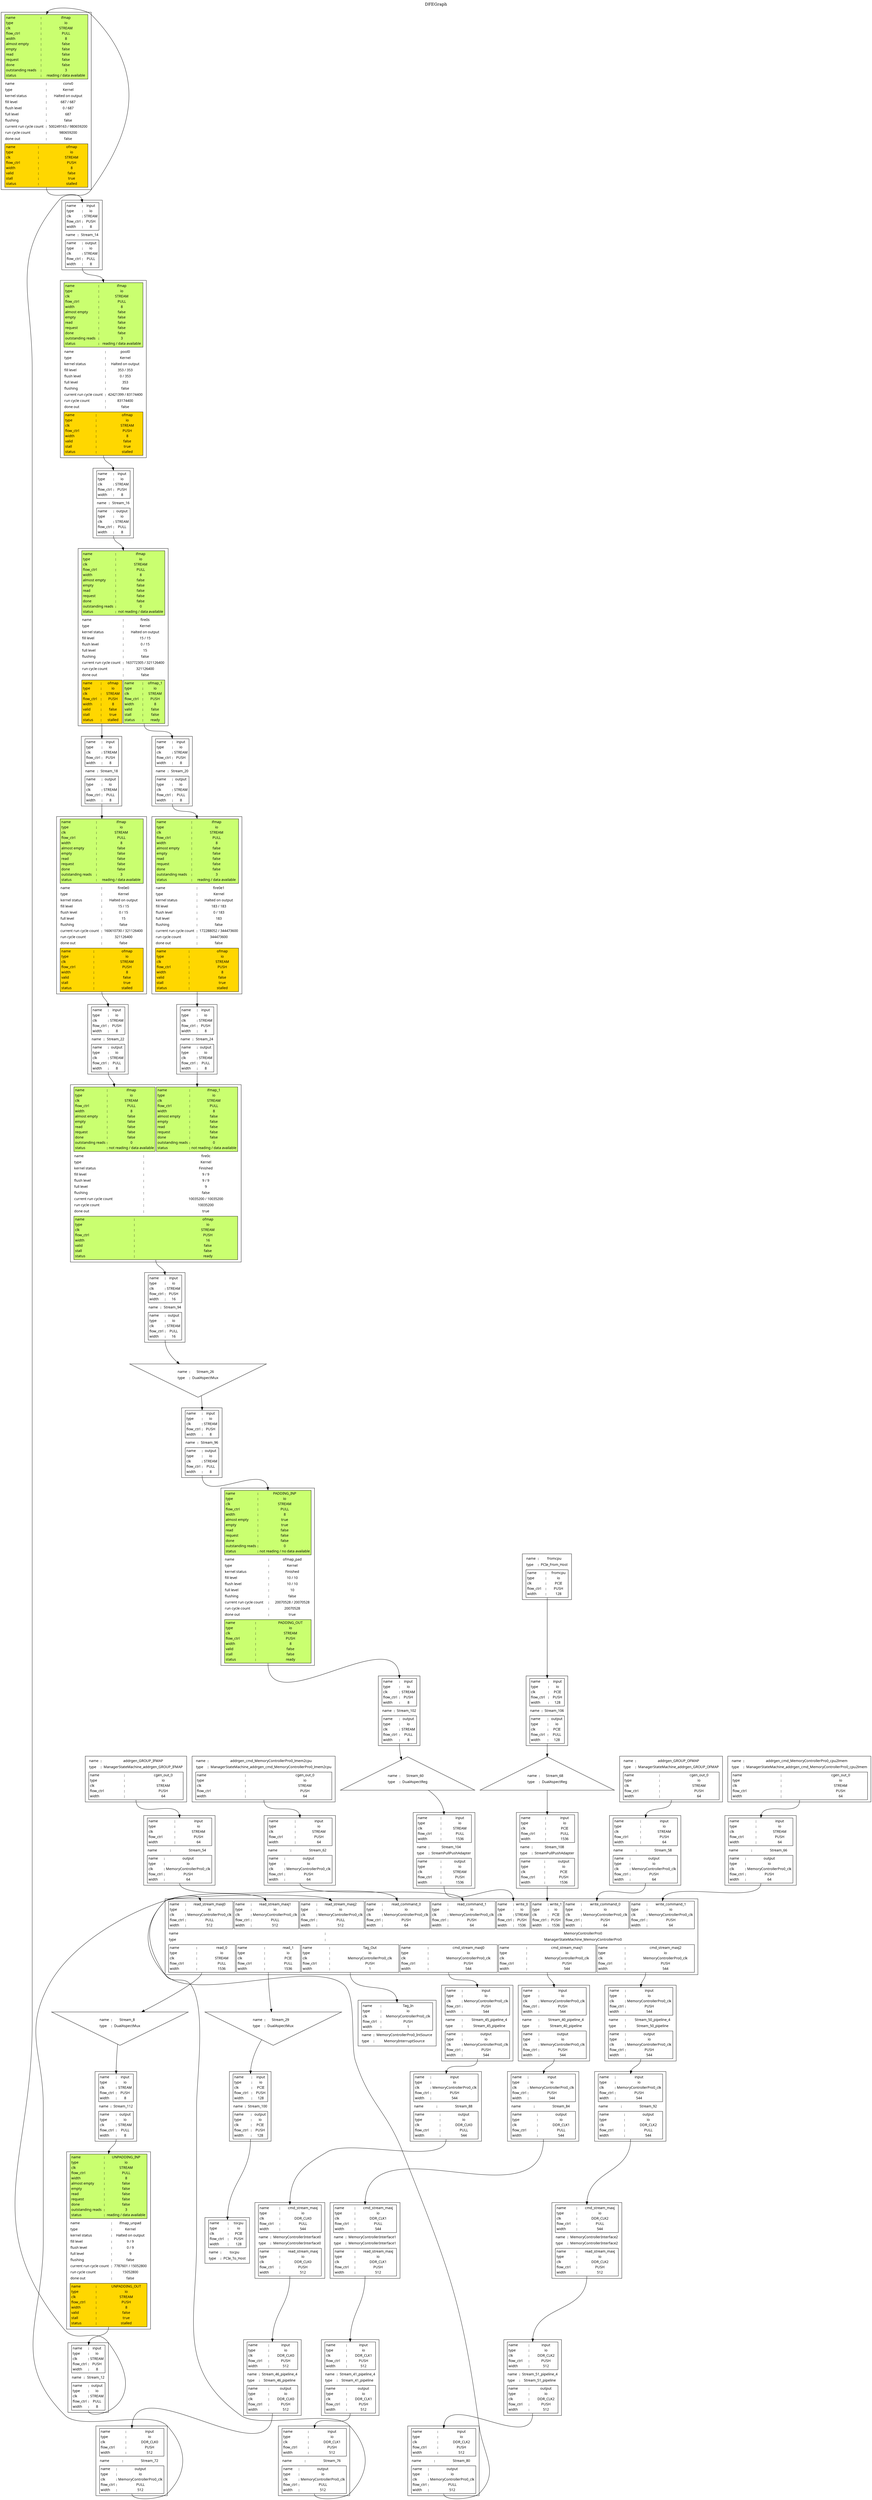 digraph manager_compiler_graph{
label="DFEGraph"; labelloc="t"
conv0[shape="box", color = "black", style="solid,filled", penwidth=1, fillcolor="white", label=<<table border="0" cellpadding="0" cellspacing="0"><tr><td border="0" port="inputs"><table border="0" cellpadding="1" cellspacing="4"><tr><td border="1" bgcolor="darkolivegreen1" port="ifmap" ><table border="0" cellpadding="1" cellspacing="1"><tr><td border="0" colspan="1"  align="left"><font color="#000000" face="sans-serif" point-size="12">name</font></td><td align="left">:</td><td border="0" colspan="1"><font color="#000000" face="sans-serif" point-size="12">ifmap</font></td></tr><tr><td border="0" colspan="1"  align="left"><font color="#000000" face="sans-serif" point-size="12">type</font></td><td align="left">:</td><td border="0" colspan="1"><font color="#000000" face="sans-serif" point-size="12">io</font></td></tr><tr><td border="0" colspan="1"  align="left"><font color="#000000" face="sans-serif" point-size="12">clk</font></td><td align="left">:</td><td border="0" colspan="1"><font color="#000000" face="sans-serif" point-size="12">STREAM</font></td></tr><tr><td border="0" colspan="1"  align="left"><font color="#000000" face="sans-serif" point-size="12">flow_ctrl</font></td><td align="left">:</td><td border="0" colspan="1"><font color="#000000" face="sans-serif" point-size="12">PULL</font></td></tr><tr><td border="0" colspan="1"  align="left"><font color="#000000" face="sans-serif" point-size="12">width</font></td><td align="left">:</td><td border="0" colspan="1"><font color="#000000" face="sans-serif" point-size="12">8</font></td></tr><tr><td border="0" colspan="1"  align="left"><font color="#000000" face="sans-serif" point-size="12">almost empty</font></td><td align="left">:</td><td border="0" colspan="1"><font color="#000000" face="sans-serif" point-size="12">false</font></td></tr><tr><td border="0" colspan="1"  align="left"><font color="#000000" face="sans-serif" point-size="12">empty</font></td><td align="left">:</td><td border="0" colspan="1"><font color="#000000" face="sans-serif" point-size="12">false</font></td></tr><tr><td border="0" colspan="1"  align="left"><font color="#000000" face="sans-serif" point-size="12">read</font></td><td align="left">:</td><td border="0" colspan="1"><font color="#000000" face="sans-serif" point-size="12">false</font></td></tr><tr><td border="0" colspan="1"  align="left"><font color="#000000" face="sans-serif" point-size="12">request</font></td><td align="left">:</td><td border="0" colspan="1"><font color="#000000" face="sans-serif" point-size="12">false</font></td></tr><tr><td border="0" colspan="1"  align="left"><font color="#000000" face="sans-serif" point-size="12">done</font></td><td align="left">:</td><td border="0" colspan="1"><font color="#000000" face="sans-serif" point-size="12">false</font></td></tr><tr><td border="0" colspan="1"  align="left"><font color="#000000" face="sans-serif" point-size="12">outstanding reads</font></td><td align="left">:</td><td border="0" colspan="1"><font color="#000000" face="sans-serif" point-size="12">3</font></td></tr><tr><td border="0" colspan="1"  align="left"><font color="#000000" face="sans-serif" point-size="12">status</font></td><td align="left">:</td><td border="0" colspan="1"><font color="#000000" face="sans-serif" point-size="12">reading / data available</font></td></tr></table></td></tr></table></td></tr><tr><td border="0" port="node_info"><table border="0" cellpadding="1" cellspacing="4"><tr><td border="0" colspan="1"  align="left"><font color="#000000" face="sans-serif" point-size="12">name</font></td><td align="left">:</td><td border="0" colspan="1"><font color="#000000" face="sans-serif" point-size="12">conv0</font></td></tr><tr><td border="0" colspan="1"  align="left"><font color="#000000" face="sans-serif" point-size="12">type</font></td><td align="left">:</td><td border="0" colspan="1"><font color="#000000" face="sans-serif" point-size="12">Kernel</font></td></tr><tr><td border="0" colspan="1"  align="left"><font color="#000000" face="sans-serif" point-size="12">kernel status</font></td><td align="left">:</td><td border="0" colspan="1"><font color="#000000" face="sans-serif" point-size="12">Halted on output</font></td></tr><tr><td border="0" colspan="1"  align="left"><font color="#000000" face="sans-serif" point-size="12">fill level</font></td><td align="left">:</td><td border="0" colspan="1"><font color="#000000" face="sans-serif" point-size="12">687 / 687</font></td></tr><tr><td border="0" colspan="1"  align="left"><font color="#000000" face="sans-serif" point-size="12">flush level</font></td><td align="left">:</td><td border="0" colspan="1"><font color="#000000" face="sans-serif" point-size="12">0 / 687</font></td></tr><tr><td border="0" colspan="1"  align="left"><font color="#000000" face="sans-serif" point-size="12">full level</font></td><td align="left">:</td><td border="0" colspan="1"><font color="#000000" face="sans-serif" point-size="12">687</font></td></tr><tr><td border="0" colspan="1"  align="left"><font color="#000000" face="sans-serif" point-size="12">flushing</font></td><td align="left">:</td><td border="0" colspan="1"><font color="#000000" face="sans-serif" point-size="12">false</font></td></tr><tr><td border="0" colspan="1"  align="left"><font color="#000000" face="sans-serif" point-size="12">current run cycle count</font></td><td align="left">:</td><td border="0" colspan="1"><font color="#000000" face="sans-serif" point-size="12">500249163 / 980659200</font></td></tr><tr><td border="0" colspan="1"  align="left"><font color="#000000" face="sans-serif" point-size="12">run cycle count</font></td><td align="left">:</td><td border="0" colspan="1"><font color="#000000" face="sans-serif" point-size="12">980659200</font></td></tr><tr><td border="0" colspan="1"  align="left"><font color="#000000" face="sans-serif" point-size="12">done out</font></td><td align="left">:</td><td border="0" colspan="1"><font color="#000000" face="sans-serif" point-size="12">false</font></td></tr></table></td></tr><tr><td border="0" port="outputs"><table  border="0" cellpadding="1" cellspacing="4"><tr><td border="1" bgcolor="gold" port="ofmap" ><table border="0" cellpadding="1" cellspacing="1"><tr><td border="0" colspan="1"  align="left"><font color="#000000" face="sans-serif" point-size="12">name</font></td><td align="left">:</td><td border="0" colspan="1"><font color="#000000" face="sans-serif" point-size="12">ofmap</font></td></tr><tr><td border="0" colspan="1"  align="left"><font color="#000000" face="sans-serif" point-size="12">type</font></td><td align="left">:</td><td border="0" colspan="1"><font color="#000000" face="sans-serif" point-size="12">io</font></td></tr><tr><td border="0" colspan="1"  align="left"><font color="#000000" face="sans-serif" point-size="12">clk</font></td><td align="left">:</td><td border="0" colspan="1"><font color="#000000" face="sans-serif" point-size="12">STREAM</font></td></tr><tr><td border="0" colspan="1"  align="left"><font color="#000000" face="sans-serif" point-size="12">flow_ctrl</font></td><td align="left">:</td><td border="0" colspan="1"><font color="#000000" face="sans-serif" point-size="12">PUSH</font></td></tr><tr><td border="0" colspan="1"  align="left"><font color="#000000" face="sans-serif" point-size="12">width</font></td><td align="left">:</td><td border="0" colspan="1"><font color="#000000" face="sans-serif" point-size="12">8</font></td></tr><tr><td border="0" colspan="1"  align="left"><font color="#000000" face="sans-serif" point-size="12">valid</font></td><td align="left">:</td><td border="0" colspan="1"><font color="#000000" face="sans-serif" point-size="12">false</font></td></tr><tr><td border="0" colspan="1"  align="left"><font color="#000000" face="sans-serif" point-size="12">stall</font></td><td align="left">:</td><td border="0" colspan="1"><font color="#000000" face="sans-serif" point-size="12">true</font></td></tr><tr><td border="0" colspan="1"  align="left"><font color="#000000" face="sans-serif" point-size="12">status</font></td><td align="left">:</td><td border="0" colspan="1"><font color="#000000" face="sans-serif" point-size="12">stalled</font></td></tr></table></td></tr></table></td></tr></table>>];

pool0[shape="box", color = "black", style="solid,filled", penwidth=1, fillcolor="white", label=<<table border="0" cellpadding="0" cellspacing="0"><tr><td border="0" port="inputs"><table border="0" cellpadding="1" cellspacing="4"><tr><td border="1" bgcolor="darkolivegreen1" port="ifmap" ><table border="0" cellpadding="1" cellspacing="1"><tr><td border="0" colspan="1"  align="left"><font color="#000000" face="sans-serif" point-size="12">name</font></td><td align="left">:</td><td border="0" colspan="1"><font color="#000000" face="sans-serif" point-size="12">ifmap</font></td></tr><tr><td border="0" colspan="1"  align="left"><font color="#000000" face="sans-serif" point-size="12">type</font></td><td align="left">:</td><td border="0" colspan="1"><font color="#000000" face="sans-serif" point-size="12">io</font></td></tr><tr><td border="0" colspan="1"  align="left"><font color="#000000" face="sans-serif" point-size="12">clk</font></td><td align="left">:</td><td border="0" colspan="1"><font color="#000000" face="sans-serif" point-size="12">STREAM</font></td></tr><tr><td border="0" colspan="1"  align="left"><font color="#000000" face="sans-serif" point-size="12">flow_ctrl</font></td><td align="left">:</td><td border="0" colspan="1"><font color="#000000" face="sans-serif" point-size="12">PULL</font></td></tr><tr><td border="0" colspan="1"  align="left"><font color="#000000" face="sans-serif" point-size="12">width</font></td><td align="left">:</td><td border="0" colspan="1"><font color="#000000" face="sans-serif" point-size="12">8</font></td></tr><tr><td border="0" colspan="1"  align="left"><font color="#000000" face="sans-serif" point-size="12">almost empty</font></td><td align="left">:</td><td border="0" colspan="1"><font color="#000000" face="sans-serif" point-size="12">false</font></td></tr><tr><td border="0" colspan="1"  align="left"><font color="#000000" face="sans-serif" point-size="12">empty</font></td><td align="left">:</td><td border="0" colspan="1"><font color="#000000" face="sans-serif" point-size="12">false</font></td></tr><tr><td border="0" colspan="1"  align="left"><font color="#000000" face="sans-serif" point-size="12">read</font></td><td align="left">:</td><td border="0" colspan="1"><font color="#000000" face="sans-serif" point-size="12">false</font></td></tr><tr><td border="0" colspan="1"  align="left"><font color="#000000" face="sans-serif" point-size="12">request</font></td><td align="left">:</td><td border="0" colspan="1"><font color="#000000" face="sans-serif" point-size="12">false</font></td></tr><tr><td border="0" colspan="1"  align="left"><font color="#000000" face="sans-serif" point-size="12">done</font></td><td align="left">:</td><td border="0" colspan="1"><font color="#000000" face="sans-serif" point-size="12">false</font></td></tr><tr><td border="0" colspan="1"  align="left"><font color="#000000" face="sans-serif" point-size="12">outstanding reads</font></td><td align="left">:</td><td border="0" colspan="1"><font color="#000000" face="sans-serif" point-size="12">3</font></td></tr><tr><td border="0" colspan="1"  align="left"><font color="#000000" face="sans-serif" point-size="12">status</font></td><td align="left">:</td><td border="0" colspan="1"><font color="#000000" face="sans-serif" point-size="12">reading / data available</font></td></tr></table></td></tr></table></td></tr><tr><td border="0" port="node_info"><table border="0" cellpadding="1" cellspacing="4"><tr><td border="0" colspan="1"  align="left"><font color="#000000" face="sans-serif" point-size="12">name</font></td><td align="left">:</td><td border="0" colspan="1"><font color="#000000" face="sans-serif" point-size="12">pool0</font></td></tr><tr><td border="0" colspan="1"  align="left"><font color="#000000" face="sans-serif" point-size="12">type</font></td><td align="left">:</td><td border="0" colspan="1"><font color="#000000" face="sans-serif" point-size="12">Kernel</font></td></tr><tr><td border="0" colspan="1"  align="left"><font color="#000000" face="sans-serif" point-size="12">kernel status</font></td><td align="left">:</td><td border="0" colspan="1"><font color="#000000" face="sans-serif" point-size="12">Halted on output</font></td></tr><tr><td border="0" colspan="1"  align="left"><font color="#000000" face="sans-serif" point-size="12">fill level</font></td><td align="left">:</td><td border="0" colspan="1"><font color="#000000" face="sans-serif" point-size="12">353 / 353</font></td></tr><tr><td border="0" colspan="1"  align="left"><font color="#000000" face="sans-serif" point-size="12">flush level</font></td><td align="left">:</td><td border="0" colspan="1"><font color="#000000" face="sans-serif" point-size="12">0 / 353</font></td></tr><tr><td border="0" colspan="1"  align="left"><font color="#000000" face="sans-serif" point-size="12">full level</font></td><td align="left">:</td><td border="0" colspan="1"><font color="#000000" face="sans-serif" point-size="12">353</font></td></tr><tr><td border="0" colspan="1"  align="left"><font color="#000000" face="sans-serif" point-size="12">flushing</font></td><td align="left">:</td><td border="0" colspan="1"><font color="#000000" face="sans-serif" point-size="12">false</font></td></tr><tr><td border="0" colspan="1"  align="left"><font color="#000000" face="sans-serif" point-size="12">current run cycle count</font></td><td align="left">:</td><td border="0" colspan="1"><font color="#000000" face="sans-serif" point-size="12">42421399 / 83174400</font></td></tr><tr><td border="0" colspan="1"  align="left"><font color="#000000" face="sans-serif" point-size="12">run cycle count</font></td><td align="left">:</td><td border="0" colspan="1"><font color="#000000" face="sans-serif" point-size="12">83174400</font></td></tr><tr><td border="0" colspan="1"  align="left"><font color="#000000" face="sans-serif" point-size="12">done out</font></td><td align="left">:</td><td border="0" colspan="1"><font color="#000000" face="sans-serif" point-size="12">false</font></td></tr></table></td></tr><tr><td border="0" port="outputs"><table  border="0" cellpadding="1" cellspacing="4"><tr><td border="1" bgcolor="gold" port="ofmap" ><table border="0" cellpadding="1" cellspacing="1"><tr><td border="0" colspan="1"  align="left"><font color="#000000" face="sans-serif" point-size="12">name</font></td><td align="left">:</td><td border="0" colspan="1"><font color="#000000" face="sans-serif" point-size="12">ofmap</font></td></tr><tr><td border="0" colspan="1"  align="left"><font color="#000000" face="sans-serif" point-size="12">type</font></td><td align="left">:</td><td border="0" colspan="1"><font color="#000000" face="sans-serif" point-size="12">io</font></td></tr><tr><td border="0" colspan="1"  align="left"><font color="#000000" face="sans-serif" point-size="12">clk</font></td><td align="left">:</td><td border="0" colspan="1"><font color="#000000" face="sans-serif" point-size="12">STREAM</font></td></tr><tr><td border="0" colspan="1"  align="left"><font color="#000000" face="sans-serif" point-size="12">flow_ctrl</font></td><td align="left">:</td><td border="0" colspan="1"><font color="#000000" face="sans-serif" point-size="12">PUSH</font></td></tr><tr><td border="0" colspan="1"  align="left"><font color="#000000" face="sans-serif" point-size="12">width</font></td><td align="left">:</td><td border="0" colspan="1"><font color="#000000" face="sans-serif" point-size="12">8</font></td></tr><tr><td border="0" colspan="1"  align="left"><font color="#000000" face="sans-serif" point-size="12">valid</font></td><td align="left">:</td><td border="0" colspan="1"><font color="#000000" face="sans-serif" point-size="12">false</font></td></tr><tr><td border="0" colspan="1"  align="left"><font color="#000000" face="sans-serif" point-size="12">stall</font></td><td align="left">:</td><td border="0" colspan="1"><font color="#000000" face="sans-serif" point-size="12">true</font></td></tr><tr><td border="0" colspan="1"  align="left"><font color="#000000" face="sans-serif" point-size="12">status</font></td><td align="left">:</td><td border="0" colspan="1"><font color="#000000" face="sans-serif" point-size="12">stalled</font></td></tr></table></td></tr></table></td></tr></table>>];

fire0s[shape="box", color = "black", style="solid,filled", penwidth=1, fillcolor="white", label=<<table border="0" cellpadding="0" cellspacing="0"><tr><td border="0" port="inputs"><table border="0" cellpadding="1" cellspacing="4"><tr><td border="1" bgcolor="darkolivegreen1" port="ifmap" ><table border="0" cellpadding="1" cellspacing="1"><tr><td border="0" colspan="1"  align="left"><font color="#000000" face="sans-serif" point-size="12">name</font></td><td align="left">:</td><td border="0" colspan="1"><font color="#000000" face="sans-serif" point-size="12">ifmap</font></td></tr><tr><td border="0" colspan="1"  align="left"><font color="#000000" face="sans-serif" point-size="12">type</font></td><td align="left">:</td><td border="0" colspan="1"><font color="#000000" face="sans-serif" point-size="12">io</font></td></tr><tr><td border="0" colspan="1"  align="left"><font color="#000000" face="sans-serif" point-size="12">clk</font></td><td align="left">:</td><td border="0" colspan="1"><font color="#000000" face="sans-serif" point-size="12">STREAM</font></td></tr><tr><td border="0" colspan="1"  align="left"><font color="#000000" face="sans-serif" point-size="12">flow_ctrl</font></td><td align="left">:</td><td border="0" colspan="1"><font color="#000000" face="sans-serif" point-size="12">PULL</font></td></tr><tr><td border="0" colspan="1"  align="left"><font color="#000000" face="sans-serif" point-size="12">width</font></td><td align="left">:</td><td border="0" colspan="1"><font color="#000000" face="sans-serif" point-size="12">8</font></td></tr><tr><td border="0" colspan="1"  align="left"><font color="#000000" face="sans-serif" point-size="12">almost empty</font></td><td align="left">:</td><td border="0" colspan="1"><font color="#000000" face="sans-serif" point-size="12">false</font></td></tr><tr><td border="0" colspan="1"  align="left"><font color="#000000" face="sans-serif" point-size="12">empty</font></td><td align="left">:</td><td border="0" colspan="1"><font color="#000000" face="sans-serif" point-size="12">false</font></td></tr><tr><td border="0" colspan="1"  align="left"><font color="#000000" face="sans-serif" point-size="12">read</font></td><td align="left">:</td><td border="0" colspan="1"><font color="#000000" face="sans-serif" point-size="12">false</font></td></tr><tr><td border="0" colspan="1"  align="left"><font color="#000000" face="sans-serif" point-size="12">request</font></td><td align="left">:</td><td border="0" colspan="1"><font color="#000000" face="sans-serif" point-size="12">false</font></td></tr><tr><td border="0" colspan="1"  align="left"><font color="#000000" face="sans-serif" point-size="12">done</font></td><td align="left">:</td><td border="0" colspan="1"><font color="#000000" face="sans-serif" point-size="12">false</font></td></tr><tr><td border="0" colspan="1"  align="left"><font color="#000000" face="sans-serif" point-size="12">outstanding reads</font></td><td align="left">:</td><td border="0" colspan="1"><font color="#000000" face="sans-serif" point-size="12">0</font></td></tr><tr><td border="0" colspan="1"  align="left"><font color="#000000" face="sans-serif" point-size="12">status</font></td><td align="left">:</td><td border="0" colspan="1"><font color="#000000" face="sans-serif" point-size="12">not reading / data available</font></td></tr></table></td></tr></table></td></tr><tr><td border="0" port="node_info"><table border="0" cellpadding="1" cellspacing="4"><tr><td border="0" colspan="1"  align="left"><font color="#000000" face="sans-serif" point-size="12">name</font></td><td align="left">:</td><td border="0" colspan="1"><font color="#000000" face="sans-serif" point-size="12">fire0s</font></td></tr><tr><td border="0" colspan="1"  align="left"><font color="#000000" face="sans-serif" point-size="12">type</font></td><td align="left">:</td><td border="0" colspan="1"><font color="#000000" face="sans-serif" point-size="12">Kernel</font></td></tr><tr><td border="0" colspan="1"  align="left"><font color="#000000" face="sans-serif" point-size="12">kernel status</font></td><td align="left">:</td><td border="0" colspan="1"><font color="#000000" face="sans-serif" point-size="12">Halted on output</font></td></tr><tr><td border="0" colspan="1"  align="left"><font color="#000000" face="sans-serif" point-size="12">fill level</font></td><td align="left">:</td><td border="0" colspan="1"><font color="#000000" face="sans-serif" point-size="12">15 / 15</font></td></tr><tr><td border="0" colspan="1"  align="left"><font color="#000000" face="sans-serif" point-size="12">flush level</font></td><td align="left">:</td><td border="0" colspan="1"><font color="#000000" face="sans-serif" point-size="12">0 / 15</font></td></tr><tr><td border="0" colspan="1"  align="left"><font color="#000000" face="sans-serif" point-size="12">full level</font></td><td align="left">:</td><td border="0" colspan="1"><font color="#000000" face="sans-serif" point-size="12">15</font></td></tr><tr><td border="0" colspan="1"  align="left"><font color="#000000" face="sans-serif" point-size="12">flushing</font></td><td align="left">:</td><td border="0" colspan="1"><font color="#000000" face="sans-serif" point-size="12">false</font></td></tr><tr><td border="0" colspan="1"  align="left"><font color="#000000" face="sans-serif" point-size="12">current run cycle count</font></td><td align="left">:</td><td border="0" colspan="1"><font color="#000000" face="sans-serif" point-size="12">163772305 / 321126400</font></td></tr><tr><td border="0" colspan="1"  align="left"><font color="#000000" face="sans-serif" point-size="12">run cycle count</font></td><td align="left">:</td><td border="0" colspan="1"><font color="#000000" face="sans-serif" point-size="12">321126400</font></td></tr><tr><td border="0" colspan="1"  align="left"><font color="#000000" face="sans-serif" point-size="12">done out</font></td><td align="left">:</td><td border="0" colspan="1"><font color="#000000" face="sans-serif" point-size="12">false</font></td></tr></table></td></tr><tr><td border="0" port="outputs"><table  border="0" cellpadding="1" cellspacing="4"><tr><td border="1" bgcolor="gold" port="ofmap" ><table border="0" cellpadding="1" cellspacing="1"><tr><td border="0" colspan="1"  align="left"><font color="#000000" face="sans-serif" point-size="12">name</font></td><td align="left">:</td><td border="0" colspan="1"><font color="#000000" face="sans-serif" point-size="12">ofmap</font></td></tr><tr><td border="0" colspan="1"  align="left"><font color="#000000" face="sans-serif" point-size="12">type</font></td><td align="left">:</td><td border="0" colspan="1"><font color="#000000" face="sans-serif" point-size="12">io</font></td></tr><tr><td border="0" colspan="1"  align="left"><font color="#000000" face="sans-serif" point-size="12">clk</font></td><td align="left">:</td><td border="0" colspan="1"><font color="#000000" face="sans-serif" point-size="12">STREAM</font></td></tr><tr><td border="0" colspan="1"  align="left"><font color="#000000" face="sans-serif" point-size="12">flow_ctrl</font></td><td align="left">:</td><td border="0" colspan="1"><font color="#000000" face="sans-serif" point-size="12">PUSH</font></td></tr><tr><td border="0" colspan="1"  align="left"><font color="#000000" face="sans-serif" point-size="12">width</font></td><td align="left">:</td><td border="0" colspan="1"><font color="#000000" face="sans-serif" point-size="12">8</font></td></tr><tr><td border="0" colspan="1"  align="left"><font color="#000000" face="sans-serif" point-size="12">valid</font></td><td align="left">:</td><td border="0" colspan="1"><font color="#000000" face="sans-serif" point-size="12">false</font></td></tr><tr><td border="0" colspan="1"  align="left"><font color="#000000" face="sans-serif" point-size="12">stall</font></td><td align="left">:</td><td border="0" colspan="1"><font color="#000000" face="sans-serif" point-size="12">true</font></td></tr><tr><td border="0" colspan="1"  align="left"><font color="#000000" face="sans-serif" point-size="12">status</font></td><td align="left">:</td><td border="0" colspan="1"><font color="#000000" face="sans-serif" point-size="12">stalled</font></td></tr></table></td><td border="1" bgcolor="darkolivegreen1" port="ofmap_1" ><table border="0" cellpadding="1" cellspacing="1"><tr><td border="0" colspan="1"  align="left"><font color="#000000" face="sans-serif" point-size="12">name</font></td><td align="left">:</td><td border="0" colspan="1"><font color="#000000" face="sans-serif" point-size="12">ofmap_1</font></td></tr><tr><td border="0" colspan="1"  align="left"><font color="#000000" face="sans-serif" point-size="12">type</font></td><td align="left">:</td><td border="0" colspan="1"><font color="#000000" face="sans-serif" point-size="12">io</font></td></tr><tr><td border="0" colspan="1"  align="left"><font color="#000000" face="sans-serif" point-size="12">clk</font></td><td align="left">:</td><td border="0" colspan="1"><font color="#000000" face="sans-serif" point-size="12">STREAM</font></td></tr><tr><td border="0" colspan="1"  align="left"><font color="#000000" face="sans-serif" point-size="12">flow_ctrl</font></td><td align="left">:</td><td border="0" colspan="1"><font color="#000000" face="sans-serif" point-size="12">PUSH</font></td></tr><tr><td border="0" colspan="1"  align="left"><font color="#000000" face="sans-serif" point-size="12">width</font></td><td align="left">:</td><td border="0" colspan="1"><font color="#000000" face="sans-serif" point-size="12">8</font></td></tr><tr><td border="0" colspan="1"  align="left"><font color="#000000" face="sans-serif" point-size="12">valid</font></td><td align="left">:</td><td border="0" colspan="1"><font color="#000000" face="sans-serif" point-size="12">false</font></td></tr><tr><td border="0" colspan="1"  align="left"><font color="#000000" face="sans-serif" point-size="12">stall</font></td><td align="left">:</td><td border="0" colspan="1"><font color="#000000" face="sans-serif" point-size="12">false</font></td></tr><tr><td border="0" colspan="1"  align="left"><font color="#000000" face="sans-serif" point-size="12">status</font></td><td align="left">:</td><td border="0" colspan="1"><font color="#000000" face="sans-serif" point-size="12">ready</font></td></tr></table></td></tr></table></td></tr></table>>];

fire0e0[shape="box", color = "black", style="solid,filled", penwidth=1, fillcolor="white", label=<<table border="0" cellpadding="0" cellspacing="0"><tr><td border="0" port="inputs"><table border="0" cellpadding="1" cellspacing="4"><tr><td border="1" bgcolor="darkolivegreen1" port="ifmap" ><table border="0" cellpadding="1" cellspacing="1"><tr><td border="0" colspan="1"  align="left"><font color="#000000" face="sans-serif" point-size="12">name</font></td><td align="left">:</td><td border="0" colspan="1"><font color="#000000" face="sans-serif" point-size="12">ifmap</font></td></tr><tr><td border="0" colspan="1"  align="left"><font color="#000000" face="sans-serif" point-size="12">type</font></td><td align="left">:</td><td border="0" colspan="1"><font color="#000000" face="sans-serif" point-size="12">io</font></td></tr><tr><td border="0" colspan="1"  align="left"><font color="#000000" face="sans-serif" point-size="12">clk</font></td><td align="left">:</td><td border="0" colspan="1"><font color="#000000" face="sans-serif" point-size="12">STREAM</font></td></tr><tr><td border="0" colspan="1"  align="left"><font color="#000000" face="sans-serif" point-size="12">flow_ctrl</font></td><td align="left">:</td><td border="0" colspan="1"><font color="#000000" face="sans-serif" point-size="12">PULL</font></td></tr><tr><td border="0" colspan="1"  align="left"><font color="#000000" face="sans-serif" point-size="12">width</font></td><td align="left">:</td><td border="0" colspan="1"><font color="#000000" face="sans-serif" point-size="12">8</font></td></tr><tr><td border="0" colspan="1"  align="left"><font color="#000000" face="sans-serif" point-size="12">almost empty</font></td><td align="left">:</td><td border="0" colspan="1"><font color="#000000" face="sans-serif" point-size="12">false</font></td></tr><tr><td border="0" colspan="1"  align="left"><font color="#000000" face="sans-serif" point-size="12">empty</font></td><td align="left">:</td><td border="0" colspan="1"><font color="#000000" face="sans-serif" point-size="12">false</font></td></tr><tr><td border="0" colspan="1"  align="left"><font color="#000000" face="sans-serif" point-size="12">read</font></td><td align="left">:</td><td border="0" colspan="1"><font color="#000000" face="sans-serif" point-size="12">false</font></td></tr><tr><td border="0" colspan="1"  align="left"><font color="#000000" face="sans-serif" point-size="12">request</font></td><td align="left">:</td><td border="0" colspan="1"><font color="#000000" face="sans-serif" point-size="12">false</font></td></tr><tr><td border="0" colspan="1"  align="left"><font color="#000000" face="sans-serif" point-size="12">done</font></td><td align="left">:</td><td border="0" colspan="1"><font color="#000000" face="sans-serif" point-size="12">false</font></td></tr><tr><td border="0" colspan="1"  align="left"><font color="#000000" face="sans-serif" point-size="12">outstanding reads</font></td><td align="left">:</td><td border="0" colspan="1"><font color="#000000" face="sans-serif" point-size="12">3</font></td></tr><tr><td border="0" colspan="1"  align="left"><font color="#000000" face="sans-serif" point-size="12">status</font></td><td align="left">:</td><td border="0" colspan="1"><font color="#000000" face="sans-serif" point-size="12">reading / data available</font></td></tr></table></td></tr></table></td></tr><tr><td border="0" port="node_info"><table border="0" cellpadding="1" cellspacing="4"><tr><td border="0" colspan="1"  align="left"><font color="#000000" face="sans-serif" point-size="12">name</font></td><td align="left">:</td><td border="0" colspan="1"><font color="#000000" face="sans-serif" point-size="12">fire0e0</font></td></tr><tr><td border="0" colspan="1"  align="left"><font color="#000000" face="sans-serif" point-size="12">type</font></td><td align="left">:</td><td border="0" colspan="1"><font color="#000000" face="sans-serif" point-size="12">Kernel</font></td></tr><tr><td border="0" colspan="1"  align="left"><font color="#000000" face="sans-serif" point-size="12">kernel status</font></td><td align="left">:</td><td border="0" colspan="1"><font color="#000000" face="sans-serif" point-size="12">Halted on output</font></td></tr><tr><td border="0" colspan="1"  align="left"><font color="#000000" face="sans-serif" point-size="12">fill level</font></td><td align="left">:</td><td border="0" colspan="1"><font color="#000000" face="sans-serif" point-size="12">15 / 15</font></td></tr><tr><td border="0" colspan="1"  align="left"><font color="#000000" face="sans-serif" point-size="12">flush level</font></td><td align="left">:</td><td border="0" colspan="1"><font color="#000000" face="sans-serif" point-size="12">0 / 15</font></td></tr><tr><td border="0" colspan="1"  align="left"><font color="#000000" face="sans-serif" point-size="12">full level</font></td><td align="left">:</td><td border="0" colspan="1"><font color="#000000" face="sans-serif" point-size="12">15</font></td></tr><tr><td border="0" colspan="1"  align="left"><font color="#000000" face="sans-serif" point-size="12">flushing</font></td><td align="left">:</td><td border="0" colspan="1"><font color="#000000" face="sans-serif" point-size="12">false</font></td></tr><tr><td border="0" colspan="1"  align="left"><font color="#000000" face="sans-serif" point-size="12">current run cycle count</font></td><td align="left">:</td><td border="0" colspan="1"><font color="#000000" face="sans-serif" point-size="12">160610730 / 321126400</font></td></tr><tr><td border="0" colspan="1"  align="left"><font color="#000000" face="sans-serif" point-size="12">run cycle count</font></td><td align="left">:</td><td border="0" colspan="1"><font color="#000000" face="sans-serif" point-size="12">321126400</font></td></tr><tr><td border="0" colspan="1"  align="left"><font color="#000000" face="sans-serif" point-size="12">done out</font></td><td align="left">:</td><td border="0" colspan="1"><font color="#000000" face="sans-serif" point-size="12">false</font></td></tr></table></td></tr><tr><td border="0" port="outputs"><table  border="0" cellpadding="1" cellspacing="4"><tr><td border="1" bgcolor="gold" port="ofmap" ><table border="0" cellpadding="1" cellspacing="1"><tr><td border="0" colspan="1"  align="left"><font color="#000000" face="sans-serif" point-size="12">name</font></td><td align="left">:</td><td border="0" colspan="1"><font color="#000000" face="sans-serif" point-size="12">ofmap</font></td></tr><tr><td border="0" colspan="1"  align="left"><font color="#000000" face="sans-serif" point-size="12">type</font></td><td align="left">:</td><td border="0" colspan="1"><font color="#000000" face="sans-serif" point-size="12">io</font></td></tr><tr><td border="0" colspan="1"  align="left"><font color="#000000" face="sans-serif" point-size="12">clk</font></td><td align="left">:</td><td border="0" colspan="1"><font color="#000000" face="sans-serif" point-size="12">STREAM</font></td></tr><tr><td border="0" colspan="1"  align="left"><font color="#000000" face="sans-serif" point-size="12">flow_ctrl</font></td><td align="left">:</td><td border="0" colspan="1"><font color="#000000" face="sans-serif" point-size="12">PUSH</font></td></tr><tr><td border="0" colspan="1"  align="left"><font color="#000000" face="sans-serif" point-size="12">width</font></td><td align="left">:</td><td border="0" colspan="1"><font color="#000000" face="sans-serif" point-size="12">8</font></td></tr><tr><td border="0" colspan="1"  align="left"><font color="#000000" face="sans-serif" point-size="12">valid</font></td><td align="left">:</td><td border="0" colspan="1"><font color="#000000" face="sans-serif" point-size="12">false</font></td></tr><tr><td border="0" colspan="1"  align="left"><font color="#000000" face="sans-serif" point-size="12">stall</font></td><td align="left">:</td><td border="0" colspan="1"><font color="#000000" face="sans-serif" point-size="12">true</font></td></tr><tr><td border="0" colspan="1"  align="left"><font color="#000000" face="sans-serif" point-size="12">status</font></td><td align="left">:</td><td border="0" colspan="1"><font color="#000000" face="sans-serif" point-size="12">stalled</font></td></tr></table></td></tr></table></td></tr></table>>];

fire0e1[shape="box", color = "black", style="solid,filled", penwidth=1, fillcolor="white", label=<<table border="0" cellpadding="0" cellspacing="0"><tr><td border="0" port="inputs"><table border="0" cellpadding="1" cellspacing="4"><tr><td border="1" bgcolor="darkolivegreen1" port="ifmap" ><table border="0" cellpadding="1" cellspacing="1"><tr><td border="0" colspan="1"  align="left"><font color="#000000" face="sans-serif" point-size="12">name</font></td><td align="left">:</td><td border="0" colspan="1"><font color="#000000" face="sans-serif" point-size="12">ifmap</font></td></tr><tr><td border="0" colspan="1"  align="left"><font color="#000000" face="sans-serif" point-size="12">type</font></td><td align="left">:</td><td border="0" colspan="1"><font color="#000000" face="sans-serif" point-size="12">io</font></td></tr><tr><td border="0" colspan="1"  align="left"><font color="#000000" face="sans-serif" point-size="12">clk</font></td><td align="left">:</td><td border="0" colspan="1"><font color="#000000" face="sans-serif" point-size="12">STREAM</font></td></tr><tr><td border="0" colspan="1"  align="left"><font color="#000000" face="sans-serif" point-size="12">flow_ctrl</font></td><td align="left">:</td><td border="0" colspan="1"><font color="#000000" face="sans-serif" point-size="12">PULL</font></td></tr><tr><td border="0" colspan="1"  align="left"><font color="#000000" face="sans-serif" point-size="12">width</font></td><td align="left">:</td><td border="0" colspan="1"><font color="#000000" face="sans-serif" point-size="12">8</font></td></tr><tr><td border="0" colspan="1"  align="left"><font color="#000000" face="sans-serif" point-size="12">almost empty</font></td><td align="left">:</td><td border="0" colspan="1"><font color="#000000" face="sans-serif" point-size="12">false</font></td></tr><tr><td border="0" colspan="1"  align="left"><font color="#000000" face="sans-serif" point-size="12">empty</font></td><td align="left">:</td><td border="0" colspan="1"><font color="#000000" face="sans-serif" point-size="12">false</font></td></tr><tr><td border="0" colspan="1"  align="left"><font color="#000000" face="sans-serif" point-size="12">read</font></td><td align="left">:</td><td border="0" colspan="1"><font color="#000000" face="sans-serif" point-size="12">false</font></td></tr><tr><td border="0" colspan="1"  align="left"><font color="#000000" face="sans-serif" point-size="12">request</font></td><td align="left">:</td><td border="0" colspan="1"><font color="#000000" face="sans-serif" point-size="12">false</font></td></tr><tr><td border="0" colspan="1"  align="left"><font color="#000000" face="sans-serif" point-size="12">done</font></td><td align="left">:</td><td border="0" colspan="1"><font color="#000000" face="sans-serif" point-size="12">false</font></td></tr><tr><td border="0" colspan="1"  align="left"><font color="#000000" face="sans-serif" point-size="12">outstanding reads</font></td><td align="left">:</td><td border="0" colspan="1"><font color="#000000" face="sans-serif" point-size="12">3</font></td></tr><tr><td border="0" colspan="1"  align="left"><font color="#000000" face="sans-serif" point-size="12">status</font></td><td align="left">:</td><td border="0" colspan="1"><font color="#000000" face="sans-serif" point-size="12">reading / data available</font></td></tr></table></td></tr></table></td></tr><tr><td border="0" port="node_info"><table border="0" cellpadding="1" cellspacing="4"><tr><td border="0" colspan="1"  align="left"><font color="#000000" face="sans-serif" point-size="12">name</font></td><td align="left">:</td><td border="0" colspan="1"><font color="#000000" face="sans-serif" point-size="12">fire0e1</font></td></tr><tr><td border="0" colspan="1"  align="left"><font color="#000000" face="sans-serif" point-size="12">type</font></td><td align="left">:</td><td border="0" colspan="1"><font color="#000000" face="sans-serif" point-size="12">Kernel</font></td></tr><tr><td border="0" colspan="1"  align="left"><font color="#000000" face="sans-serif" point-size="12">kernel status</font></td><td align="left">:</td><td border="0" colspan="1"><font color="#000000" face="sans-serif" point-size="12">Halted on output</font></td></tr><tr><td border="0" colspan="1"  align="left"><font color="#000000" face="sans-serif" point-size="12">fill level</font></td><td align="left">:</td><td border="0" colspan="1"><font color="#000000" face="sans-serif" point-size="12">183 / 183</font></td></tr><tr><td border="0" colspan="1"  align="left"><font color="#000000" face="sans-serif" point-size="12">flush level</font></td><td align="left">:</td><td border="0" colspan="1"><font color="#000000" face="sans-serif" point-size="12">0 / 183</font></td></tr><tr><td border="0" colspan="1"  align="left"><font color="#000000" face="sans-serif" point-size="12">full level</font></td><td align="left">:</td><td border="0" colspan="1"><font color="#000000" face="sans-serif" point-size="12">183</font></td></tr><tr><td border="0" colspan="1"  align="left"><font color="#000000" face="sans-serif" point-size="12">flushing</font></td><td align="left">:</td><td border="0" colspan="1"><font color="#000000" face="sans-serif" point-size="12">false</font></td></tr><tr><td border="0" colspan="1"  align="left"><font color="#000000" face="sans-serif" point-size="12">current run cycle count</font></td><td align="left">:</td><td border="0" colspan="1"><font color="#000000" face="sans-serif" point-size="12">172288052 / 344473600</font></td></tr><tr><td border="0" colspan="1"  align="left"><font color="#000000" face="sans-serif" point-size="12">run cycle count</font></td><td align="left">:</td><td border="0" colspan="1"><font color="#000000" face="sans-serif" point-size="12">344473600</font></td></tr><tr><td border="0" colspan="1"  align="left"><font color="#000000" face="sans-serif" point-size="12">done out</font></td><td align="left">:</td><td border="0" colspan="1"><font color="#000000" face="sans-serif" point-size="12">false</font></td></tr></table></td></tr><tr><td border="0" port="outputs"><table  border="0" cellpadding="1" cellspacing="4"><tr><td border="1" bgcolor="gold" port="ofmap" ><table border="0" cellpadding="1" cellspacing="1"><tr><td border="0" colspan="1"  align="left"><font color="#000000" face="sans-serif" point-size="12">name</font></td><td align="left">:</td><td border="0" colspan="1"><font color="#000000" face="sans-serif" point-size="12">ofmap</font></td></tr><tr><td border="0" colspan="1"  align="left"><font color="#000000" face="sans-serif" point-size="12">type</font></td><td align="left">:</td><td border="0" colspan="1"><font color="#000000" face="sans-serif" point-size="12">io</font></td></tr><tr><td border="0" colspan="1"  align="left"><font color="#000000" face="sans-serif" point-size="12">clk</font></td><td align="left">:</td><td border="0" colspan="1"><font color="#000000" face="sans-serif" point-size="12">STREAM</font></td></tr><tr><td border="0" colspan="1"  align="left"><font color="#000000" face="sans-serif" point-size="12">flow_ctrl</font></td><td align="left">:</td><td border="0" colspan="1"><font color="#000000" face="sans-serif" point-size="12">PUSH</font></td></tr><tr><td border="0" colspan="1"  align="left"><font color="#000000" face="sans-serif" point-size="12">width</font></td><td align="left">:</td><td border="0" colspan="1"><font color="#000000" face="sans-serif" point-size="12">8</font></td></tr><tr><td border="0" colspan="1"  align="left"><font color="#000000" face="sans-serif" point-size="12">valid</font></td><td align="left">:</td><td border="0" colspan="1"><font color="#000000" face="sans-serif" point-size="12">false</font></td></tr><tr><td border="0" colspan="1"  align="left"><font color="#000000" face="sans-serif" point-size="12">stall</font></td><td align="left">:</td><td border="0" colspan="1"><font color="#000000" face="sans-serif" point-size="12">true</font></td></tr><tr><td border="0" colspan="1"  align="left"><font color="#000000" face="sans-serif" point-size="12">status</font></td><td align="left">:</td><td border="0" colspan="1"><font color="#000000" face="sans-serif" point-size="12">stalled</font></td></tr></table></td></tr></table></td></tr></table>>];

fire0c[shape="box", color = "black", style="solid,filled", penwidth=1, fillcolor="white", label=<<table border="0" cellpadding="0" cellspacing="0"><tr><td border="0" port="inputs"><table border="0" cellpadding="1" cellspacing="4"><tr><td border="1" bgcolor="darkolivegreen1" port="ifmap" ><table border="0" cellpadding="1" cellspacing="1"><tr><td border="0" colspan="1"  align="left"><font color="#000000" face="sans-serif" point-size="12">name</font></td><td align="left">:</td><td border="0" colspan="1"><font color="#000000" face="sans-serif" point-size="12">ifmap</font></td></tr><tr><td border="0" colspan="1"  align="left"><font color="#000000" face="sans-serif" point-size="12">type</font></td><td align="left">:</td><td border="0" colspan="1"><font color="#000000" face="sans-serif" point-size="12">io</font></td></tr><tr><td border="0" colspan="1"  align="left"><font color="#000000" face="sans-serif" point-size="12">clk</font></td><td align="left">:</td><td border="0" colspan="1"><font color="#000000" face="sans-serif" point-size="12">STREAM</font></td></tr><tr><td border="0" colspan="1"  align="left"><font color="#000000" face="sans-serif" point-size="12">flow_ctrl</font></td><td align="left">:</td><td border="0" colspan="1"><font color="#000000" face="sans-serif" point-size="12">PULL</font></td></tr><tr><td border="0" colspan="1"  align="left"><font color="#000000" face="sans-serif" point-size="12">width</font></td><td align="left">:</td><td border="0" colspan="1"><font color="#000000" face="sans-serif" point-size="12">8</font></td></tr><tr><td border="0" colspan="1"  align="left"><font color="#000000" face="sans-serif" point-size="12">almost empty</font></td><td align="left">:</td><td border="0" colspan="1"><font color="#000000" face="sans-serif" point-size="12">false</font></td></tr><tr><td border="0" colspan="1"  align="left"><font color="#000000" face="sans-serif" point-size="12">empty</font></td><td align="left">:</td><td border="0" colspan="1"><font color="#000000" face="sans-serif" point-size="12">false</font></td></tr><tr><td border="0" colspan="1"  align="left"><font color="#000000" face="sans-serif" point-size="12">read</font></td><td align="left">:</td><td border="0" colspan="1"><font color="#000000" face="sans-serif" point-size="12">false</font></td></tr><tr><td border="0" colspan="1"  align="left"><font color="#000000" face="sans-serif" point-size="12">request</font></td><td align="left">:</td><td border="0" colspan="1"><font color="#000000" face="sans-serif" point-size="12">false</font></td></tr><tr><td border="0" colspan="1"  align="left"><font color="#000000" face="sans-serif" point-size="12">done</font></td><td align="left">:</td><td border="0" colspan="1"><font color="#000000" face="sans-serif" point-size="12">false</font></td></tr><tr><td border="0" colspan="1"  align="left"><font color="#000000" face="sans-serif" point-size="12">outstanding reads</font></td><td align="left">:</td><td border="0" colspan="1"><font color="#000000" face="sans-serif" point-size="12">0</font></td></tr><tr><td border="0" colspan="1"  align="left"><font color="#000000" face="sans-serif" point-size="12">status</font></td><td align="left">:</td><td border="0" colspan="1"><font color="#000000" face="sans-serif" point-size="12">not reading / data available</font></td></tr></table></td><td border="1" bgcolor="darkolivegreen1" port="ifmap_1" ><table border="0" cellpadding="1" cellspacing="1"><tr><td border="0" colspan="1"  align="left"><font color="#000000" face="sans-serif" point-size="12">name</font></td><td align="left">:</td><td border="0" colspan="1"><font color="#000000" face="sans-serif" point-size="12">ifmap_1</font></td></tr><tr><td border="0" colspan="1"  align="left"><font color="#000000" face="sans-serif" point-size="12">type</font></td><td align="left">:</td><td border="0" colspan="1"><font color="#000000" face="sans-serif" point-size="12">io</font></td></tr><tr><td border="0" colspan="1"  align="left"><font color="#000000" face="sans-serif" point-size="12">clk</font></td><td align="left">:</td><td border="0" colspan="1"><font color="#000000" face="sans-serif" point-size="12">STREAM</font></td></tr><tr><td border="0" colspan="1"  align="left"><font color="#000000" face="sans-serif" point-size="12">flow_ctrl</font></td><td align="left">:</td><td border="0" colspan="1"><font color="#000000" face="sans-serif" point-size="12">PULL</font></td></tr><tr><td border="0" colspan="1"  align="left"><font color="#000000" face="sans-serif" point-size="12">width</font></td><td align="left">:</td><td border="0" colspan="1"><font color="#000000" face="sans-serif" point-size="12">8</font></td></tr><tr><td border="0" colspan="1"  align="left"><font color="#000000" face="sans-serif" point-size="12">almost empty</font></td><td align="left">:</td><td border="0" colspan="1"><font color="#000000" face="sans-serif" point-size="12">false</font></td></tr><tr><td border="0" colspan="1"  align="left"><font color="#000000" face="sans-serif" point-size="12">empty</font></td><td align="left">:</td><td border="0" colspan="1"><font color="#000000" face="sans-serif" point-size="12">false</font></td></tr><tr><td border="0" colspan="1"  align="left"><font color="#000000" face="sans-serif" point-size="12">read</font></td><td align="left">:</td><td border="0" colspan="1"><font color="#000000" face="sans-serif" point-size="12">false</font></td></tr><tr><td border="0" colspan="1"  align="left"><font color="#000000" face="sans-serif" point-size="12">request</font></td><td align="left">:</td><td border="0" colspan="1"><font color="#000000" face="sans-serif" point-size="12">false</font></td></tr><tr><td border="0" colspan="1"  align="left"><font color="#000000" face="sans-serif" point-size="12">done</font></td><td align="left">:</td><td border="0" colspan="1"><font color="#000000" face="sans-serif" point-size="12">false</font></td></tr><tr><td border="0" colspan="1"  align="left"><font color="#000000" face="sans-serif" point-size="12">outstanding reads</font></td><td align="left">:</td><td border="0" colspan="1"><font color="#000000" face="sans-serif" point-size="12">0</font></td></tr><tr><td border="0" colspan="1"  align="left"><font color="#000000" face="sans-serif" point-size="12">status</font></td><td align="left">:</td><td border="0" colspan="1"><font color="#000000" face="sans-serif" point-size="12">not reading / data available</font></td></tr></table></td></tr></table></td></tr><tr><td border="0" port="node_info"><table border="0" cellpadding="1" cellspacing="4"><tr><td border="0" colspan="1"  align="left"><font color="#000000" face="sans-serif" point-size="12">name</font></td><td align="left">:</td><td border="0" colspan="1"><font color="#000000" face="sans-serif" point-size="12">fire0c</font></td></tr><tr><td border="0" colspan="1"  align="left"><font color="#000000" face="sans-serif" point-size="12">type</font></td><td align="left">:</td><td border="0" colspan="1"><font color="#000000" face="sans-serif" point-size="12">Kernel</font></td></tr><tr><td border="0" colspan="1"  align="left"><font color="#000000" face="sans-serif" point-size="12">kernel status</font></td><td align="left">:</td><td border="0" colspan="1"><font color="#000000" face="sans-serif" point-size="12">Finished</font></td></tr><tr><td border="0" colspan="1"  align="left"><font color="#000000" face="sans-serif" point-size="12">fill level</font></td><td align="left">:</td><td border="0" colspan="1"><font color="#000000" face="sans-serif" point-size="12">9 / 9</font></td></tr><tr><td border="0" colspan="1"  align="left"><font color="#000000" face="sans-serif" point-size="12">flush level</font></td><td align="left">:</td><td border="0" colspan="1"><font color="#000000" face="sans-serif" point-size="12">9 / 9</font></td></tr><tr><td border="0" colspan="1"  align="left"><font color="#000000" face="sans-serif" point-size="12">full level</font></td><td align="left">:</td><td border="0" colspan="1"><font color="#000000" face="sans-serif" point-size="12">9</font></td></tr><tr><td border="0" colspan="1"  align="left"><font color="#000000" face="sans-serif" point-size="12">flushing</font></td><td align="left">:</td><td border="0" colspan="1"><font color="#000000" face="sans-serif" point-size="12">false</font></td></tr><tr><td border="0" colspan="1"  align="left"><font color="#000000" face="sans-serif" point-size="12">current run cycle count</font></td><td align="left">:</td><td border="0" colspan="1"><font color="#000000" face="sans-serif" point-size="12">10035200 / 10035200</font></td></tr><tr><td border="0" colspan="1"  align="left"><font color="#000000" face="sans-serif" point-size="12">run cycle count</font></td><td align="left">:</td><td border="0" colspan="1"><font color="#000000" face="sans-serif" point-size="12">10035200</font></td></tr><tr><td border="0" colspan="1"  align="left"><font color="#000000" face="sans-serif" point-size="12">done out</font></td><td align="left">:</td><td border="0" colspan="1"><font color="#000000" face="sans-serif" point-size="12">true</font></td></tr></table></td></tr><tr><td border="0" port="outputs"><table  border="0" cellpadding="1" cellspacing="4"><tr><td border="1" bgcolor="darkolivegreen1" port="ofmap" ><table border="0" cellpadding="1" cellspacing="1"><tr><td border="0" colspan="1"  align="left"><font color="#000000" face="sans-serif" point-size="12">name</font></td><td align="left">:</td><td border="0" colspan="1"><font color="#000000" face="sans-serif" point-size="12">ofmap</font></td></tr><tr><td border="0" colspan="1"  align="left"><font color="#000000" face="sans-serif" point-size="12">type</font></td><td align="left">:</td><td border="0" colspan="1"><font color="#000000" face="sans-serif" point-size="12">io</font></td></tr><tr><td border="0" colspan="1"  align="left"><font color="#000000" face="sans-serif" point-size="12">clk</font></td><td align="left">:</td><td border="0" colspan="1"><font color="#000000" face="sans-serif" point-size="12">STREAM</font></td></tr><tr><td border="0" colspan="1"  align="left"><font color="#000000" face="sans-serif" point-size="12">flow_ctrl</font></td><td align="left">:</td><td border="0" colspan="1"><font color="#000000" face="sans-serif" point-size="12">PUSH</font></td></tr><tr><td border="0" colspan="1"  align="left"><font color="#000000" face="sans-serif" point-size="12">width</font></td><td align="left">:</td><td border="0" colspan="1"><font color="#000000" face="sans-serif" point-size="12">16</font></td></tr><tr><td border="0" colspan="1"  align="left"><font color="#000000" face="sans-serif" point-size="12">valid</font></td><td align="left">:</td><td border="0" colspan="1"><font color="#000000" face="sans-serif" point-size="12">false</font></td></tr><tr><td border="0" colspan="1"  align="left"><font color="#000000" face="sans-serif" point-size="12">stall</font></td><td align="left">:</td><td border="0" colspan="1"><font color="#000000" face="sans-serif" point-size="12">false</font></td></tr><tr><td border="0" colspan="1"  align="left"><font color="#000000" face="sans-serif" point-size="12">status</font></td><td align="left">:</td><td border="0" colspan="1"><font color="#000000" face="sans-serif" point-size="12">ready</font></td></tr></table></td></tr></table></td></tr></table>>];

ifmap_unpad[shape="box", color = "black", style="solid,filled", penwidth=1, fillcolor="white", label=<<table border="0" cellpadding="0" cellspacing="0"><tr><td border="0" port="inputs"><table border="0" cellpadding="1" cellspacing="4"><tr><td border="1" bgcolor="darkolivegreen1" port="UNPADDING_INP" ><table border="0" cellpadding="1" cellspacing="1"><tr><td border="0" colspan="1"  align="left"><font color="#000000" face="sans-serif" point-size="12">name</font></td><td align="left">:</td><td border="0" colspan="1"><font color="#000000" face="sans-serif" point-size="12">UNPADDING_INP</font></td></tr><tr><td border="0" colspan="1"  align="left"><font color="#000000" face="sans-serif" point-size="12">type</font></td><td align="left">:</td><td border="0" colspan="1"><font color="#000000" face="sans-serif" point-size="12">io</font></td></tr><tr><td border="0" colspan="1"  align="left"><font color="#000000" face="sans-serif" point-size="12">clk</font></td><td align="left">:</td><td border="0" colspan="1"><font color="#000000" face="sans-serif" point-size="12">STREAM</font></td></tr><tr><td border="0" colspan="1"  align="left"><font color="#000000" face="sans-serif" point-size="12">flow_ctrl</font></td><td align="left">:</td><td border="0" colspan="1"><font color="#000000" face="sans-serif" point-size="12">PULL</font></td></tr><tr><td border="0" colspan="1"  align="left"><font color="#000000" face="sans-serif" point-size="12">width</font></td><td align="left">:</td><td border="0" colspan="1"><font color="#000000" face="sans-serif" point-size="12">8</font></td></tr><tr><td border="0" colspan="1"  align="left"><font color="#000000" face="sans-serif" point-size="12">almost empty</font></td><td align="left">:</td><td border="0" colspan="1"><font color="#000000" face="sans-serif" point-size="12">false</font></td></tr><tr><td border="0" colspan="1"  align="left"><font color="#000000" face="sans-serif" point-size="12">empty</font></td><td align="left">:</td><td border="0" colspan="1"><font color="#000000" face="sans-serif" point-size="12">false</font></td></tr><tr><td border="0" colspan="1"  align="left"><font color="#000000" face="sans-serif" point-size="12">read</font></td><td align="left">:</td><td border="0" colspan="1"><font color="#000000" face="sans-serif" point-size="12">false</font></td></tr><tr><td border="0" colspan="1"  align="left"><font color="#000000" face="sans-serif" point-size="12">request</font></td><td align="left">:</td><td border="0" colspan="1"><font color="#000000" face="sans-serif" point-size="12">false</font></td></tr><tr><td border="0" colspan="1"  align="left"><font color="#000000" face="sans-serif" point-size="12">done</font></td><td align="left">:</td><td border="0" colspan="1"><font color="#000000" face="sans-serif" point-size="12">false</font></td></tr><tr><td border="0" colspan="1"  align="left"><font color="#000000" face="sans-serif" point-size="12">outstanding reads</font></td><td align="left">:</td><td border="0" colspan="1"><font color="#000000" face="sans-serif" point-size="12">3</font></td></tr><tr><td border="0" colspan="1"  align="left"><font color="#000000" face="sans-serif" point-size="12">status</font></td><td align="left">:</td><td border="0" colspan="1"><font color="#000000" face="sans-serif" point-size="12">reading / data available</font></td></tr></table></td></tr></table></td></tr><tr><td border="0" port="node_info"><table border="0" cellpadding="1" cellspacing="4"><tr><td border="0" colspan="1"  align="left"><font color="#000000" face="sans-serif" point-size="12">name</font></td><td align="left">:</td><td border="0" colspan="1"><font color="#000000" face="sans-serif" point-size="12">ifmap_unpad</font></td></tr><tr><td border="0" colspan="1"  align="left"><font color="#000000" face="sans-serif" point-size="12">type</font></td><td align="left">:</td><td border="0" colspan="1"><font color="#000000" face="sans-serif" point-size="12">Kernel</font></td></tr><tr><td border="0" colspan="1"  align="left"><font color="#000000" face="sans-serif" point-size="12">kernel status</font></td><td align="left">:</td><td border="0" colspan="1"><font color="#000000" face="sans-serif" point-size="12">Halted on output</font></td></tr><tr><td border="0" colspan="1"  align="left"><font color="#000000" face="sans-serif" point-size="12">fill level</font></td><td align="left">:</td><td border="0" colspan="1"><font color="#000000" face="sans-serif" point-size="12">9 / 9</font></td></tr><tr><td border="0" colspan="1"  align="left"><font color="#000000" face="sans-serif" point-size="12">flush level</font></td><td align="left">:</td><td border="0" colspan="1"><font color="#000000" face="sans-serif" point-size="12">0 / 9</font></td></tr><tr><td border="0" colspan="1"  align="left"><font color="#000000" face="sans-serif" point-size="12">full level</font></td><td align="left">:</td><td border="0" colspan="1"><font color="#000000" face="sans-serif" point-size="12">9</font></td></tr><tr><td border="0" colspan="1"  align="left"><font color="#000000" face="sans-serif" point-size="12">flushing</font></td><td align="left">:</td><td border="0" colspan="1"><font color="#000000" face="sans-serif" point-size="12">false</font></td></tr><tr><td border="0" colspan="1"  align="left"><font color="#000000" face="sans-serif" point-size="12">current run cycle count</font></td><td align="left">:</td><td border="0" colspan="1"><font color="#000000" face="sans-serif" point-size="12">7787601 / 15052800</font></td></tr><tr><td border="0" colspan="1"  align="left"><font color="#000000" face="sans-serif" point-size="12">run cycle count</font></td><td align="left">:</td><td border="0" colspan="1"><font color="#000000" face="sans-serif" point-size="12">15052800</font></td></tr><tr><td border="0" colspan="1"  align="left"><font color="#000000" face="sans-serif" point-size="12">done out</font></td><td align="left">:</td><td border="0" colspan="1"><font color="#000000" face="sans-serif" point-size="12">false</font></td></tr></table></td></tr><tr><td border="0" port="outputs"><table  border="0" cellpadding="1" cellspacing="4"><tr><td border="1" bgcolor="gold" port="UNPADDING_OUT" ><table border="0" cellpadding="1" cellspacing="1"><tr><td border="0" colspan="1"  align="left"><font color="#000000" face="sans-serif" point-size="12">name</font></td><td align="left">:</td><td border="0" colspan="1"><font color="#000000" face="sans-serif" point-size="12">UNPADDING_OUT</font></td></tr><tr><td border="0" colspan="1"  align="left"><font color="#000000" face="sans-serif" point-size="12">type</font></td><td align="left">:</td><td border="0" colspan="1"><font color="#000000" face="sans-serif" point-size="12">io</font></td></tr><tr><td border="0" colspan="1"  align="left"><font color="#000000" face="sans-serif" point-size="12">clk</font></td><td align="left">:</td><td border="0" colspan="1"><font color="#000000" face="sans-serif" point-size="12">STREAM</font></td></tr><tr><td border="0" colspan="1"  align="left"><font color="#000000" face="sans-serif" point-size="12">flow_ctrl</font></td><td align="left">:</td><td border="0" colspan="1"><font color="#000000" face="sans-serif" point-size="12">PUSH</font></td></tr><tr><td border="0" colspan="1"  align="left"><font color="#000000" face="sans-serif" point-size="12">width</font></td><td align="left">:</td><td border="0" colspan="1"><font color="#000000" face="sans-serif" point-size="12">8</font></td></tr><tr><td border="0" colspan="1"  align="left"><font color="#000000" face="sans-serif" point-size="12">valid</font></td><td align="left">:</td><td border="0" colspan="1"><font color="#000000" face="sans-serif" point-size="12">false</font></td></tr><tr><td border="0" colspan="1"  align="left"><font color="#000000" face="sans-serif" point-size="12">stall</font></td><td align="left">:</td><td border="0" colspan="1"><font color="#000000" face="sans-serif" point-size="12">true</font></td></tr><tr><td border="0" colspan="1"  align="left"><font color="#000000" face="sans-serif" point-size="12">status</font></td><td align="left">:</td><td border="0" colspan="1"><font color="#000000" face="sans-serif" point-size="12">stalled</font></td></tr></table></td></tr></table></td></tr></table>>];

ofmap_pad[shape="box", color = "black", style="solid,filled", penwidth=1, fillcolor="white", label=<<table border="0" cellpadding="0" cellspacing="0"><tr><td border="0" port="inputs"><table border="0" cellpadding="1" cellspacing="4"><tr><td border="1" bgcolor="darkolivegreen1" port="PADDING_INP" ><table border="0" cellpadding="1" cellspacing="1"><tr><td border="0" colspan="1"  align="left"><font color="#000000" face="sans-serif" point-size="12">name</font></td><td align="left">:</td><td border="0" colspan="1"><font color="#000000" face="sans-serif" point-size="12">PADDING_INP</font></td></tr><tr><td border="0" colspan="1"  align="left"><font color="#000000" face="sans-serif" point-size="12">type</font></td><td align="left">:</td><td border="0" colspan="1"><font color="#000000" face="sans-serif" point-size="12">io</font></td></tr><tr><td border="0" colspan="1"  align="left"><font color="#000000" face="sans-serif" point-size="12">clk</font></td><td align="left">:</td><td border="0" colspan="1"><font color="#000000" face="sans-serif" point-size="12">STREAM</font></td></tr><tr><td border="0" colspan="1"  align="left"><font color="#000000" face="sans-serif" point-size="12">flow_ctrl</font></td><td align="left">:</td><td border="0" colspan="1"><font color="#000000" face="sans-serif" point-size="12">PULL</font></td></tr><tr><td border="0" colspan="1"  align="left"><font color="#000000" face="sans-serif" point-size="12">width</font></td><td align="left">:</td><td border="0" colspan="1"><font color="#000000" face="sans-serif" point-size="12">8</font></td></tr><tr><td border="0" colspan="1"  align="left"><font color="#000000" face="sans-serif" point-size="12">almost empty</font></td><td align="left">:</td><td border="0" colspan="1"><font color="#000000" face="sans-serif" point-size="12">true</font></td></tr><tr><td border="0" colspan="1"  align="left"><font color="#000000" face="sans-serif" point-size="12">empty</font></td><td align="left">:</td><td border="0" colspan="1"><font color="#000000" face="sans-serif" point-size="12">true</font></td></tr><tr><td border="0" colspan="1"  align="left"><font color="#000000" face="sans-serif" point-size="12">read</font></td><td align="left">:</td><td border="0" colspan="1"><font color="#000000" face="sans-serif" point-size="12">false</font></td></tr><tr><td border="0" colspan="1"  align="left"><font color="#000000" face="sans-serif" point-size="12">request</font></td><td align="left">:</td><td border="0" colspan="1"><font color="#000000" face="sans-serif" point-size="12">false</font></td></tr><tr><td border="0" colspan="1"  align="left"><font color="#000000" face="sans-serif" point-size="12">done</font></td><td align="left">:</td><td border="0" colspan="1"><font color="#000000" face="sans-serif" point-size="12">false</font></td></tr><tr><td border="0" colspan="1"  align="left"><font color="#000000" face="sans-serif" point-size="12">outstanding reads</font></td><td align="left">:</td><td border="0" colspan="1"><font color="#000000" face="sans-serif" point-size="12">0</font></td></tr><tr><td border="0" colspan="1"  align="left"><font color="#000000" face="sans-serif" point-size="12">status</font></td><td align="left">:</td><td border="0" colspan="1"><font color="#000000" face="sans-serif" point-size="12">not reading / no data available</font></td></tr></table></td></tr></table></td></tr><tr><td border="0" port="node_info"><table border="0" cellpadding="1" cellspacing="4"><tr><td border="0" colspan="1"  align="left"><font color="#000000" face="sans-serif" point-size="12">name</font></td><td align="left">:</td><td border="0" colspan="1"><font color="#000000" face="sans-serif" point-size="12">ofmap_pad</font></td></tr><tr><td border="0" colspan="1"  align="left"><font color="#000000" face="sans-serif" point-size="12">type</font></td><td align="left">:</td><td border="0" colspan="1"><font color="#000000" face="sans-serif" point-size="12">Kernel</font></td></tr><tr><td border="0" colspan="1"  align="left"><font color="#000000" face="sans-serif" point-size="12">kernel status</font></td><td align="left">:</td><td border="0" colspan="1"><font color="#000000" face="sans-serif" point-size="12">Finished</font></td></tr><tr><td border="0" colspan="1"  align="left"><font color="#000000" face="sans-serif" point-size="12">fill level</font></td><td align="left">:</td><td border="0" colspan="1"><font color="#000000" face="sans-serif" point-size="12">10 / 10</font></td></tr><tr><td border="0" colspan="1"  align="left"><font color="#000000" face="sans-serif" point-size="12">flush level</font></td><td align="left">:</td><td border="0" colspan="1"><font color="#000000" face="sans-serif" point-size="12">10 / 10</font></td></tr><tr><td border="0" colspan="1"  align="left"><font color="#000000" face="sans-serif" point-size="12">full level</font></td><td align="left">:</td><td border="0" colspan="1"><font color="#000000" face="sans-serif" point-size="12">10</font></td></tr><tr><td border="0" colspan="1"  align="left"><font color="#000000" face="sans-serif" point-size="12">flushing</font></td><td align="left">:</td><td border="0" colspan="1"><font color="#000000" face="sans-serif" point-size="12">false</font></td></tr><tr><td border="0" colspan="1"  align="left"><font color="#000000" face="sans-serif" point-size="12">current run cycle count</font></td><td align="left">:</td><td border="0" colspan="1"><font color="#000000" face="sans-serif" point-size="12">20070528 / 20070528</font></td></tr><tr><td border="0" colspan="1"  align="left"><font color="#000000" face="sans-serif" point-size="12">run cycle count</font></td><td align="left">:</td><td border="0" colspan="1"><font color="#000000" face="sans-serif" point-size="12">20070528</font></td></tr><tr><td border="0" colspan="1"  align="left"><font color="#000000" face="sans-serif" point-size="12">done out</font></td><td align="left">:</td><td border="0" colspan="1"><font color="#000000" face="sans-serif" point-size="12">true</font></td></tr></table></td></tr><tr><td border="0" port="outputs"><table  border="0" cellpadding="1" cellspacing="4"><tr><td border="1" bgcolor="darkolivegreen1" port="PADDING_OUT" ><table border="0" cellpadding="1" cellspacing="1"><tr><td border="0" colspan="1"  align="left"><font color="#000000" face="sans-serif" point-size="12">name</font></td><td align="left">:</td><td border="0" colspan="1"><font color="#000000" face="sans-serif" point-size="12">PADDING_OUT</font></td></tr><tr><td border="0" colspan="1"  align="left"><font color="#000000" face="sans-serif" point-size="12">type</font></td><td align="left">:</td><td border="0" colspan="1"><font color="#000000" face="sans-serif" point-size="12">io</font></td></tr><tr><td border="0" colspan="1"  align="left"><font color="#000000" face="sans-serif" point-size="12">clk</font></td><td align="left">:</td><td border="0" colspan="1"><font color="#000000" face="sans-serif" point-size="12">STREAM</font></td></tr><tr><td border="0" colspan="1"  align="left"><font color="#000000" face="sans-serif" point-size="12">flow_ctrl</font></td><td align="left">:</td><td border="0" colspan="1"><font color="#000000" face="sans-serif" point-size="12">PUSH</font></td></tr><tr><td border="0" colspan="1"  align="left"><font color="#000000" face="sans-serif" point-size="12">width</font></td><td align="left">:</td><td border="0" colspan="1"><font color="#000000" face="sans-serif" point-size="12">8</font></td></tr><tr><td border="0" colspan="1"  align="left"><font color="#000000" face="sans-serif" point-size="12">valid</font></td><td align="left">:</td><td border="0" colspan="1"><font color="#000000" face="sans-serif" point-size="12">false</font></td></tr><tr><td border="0" colspan="1"  align="left"><font color="#000000" face="sans-serif" point-size="12">stall</font></td><td align="left">:</td><td border="0" colspan="1"><font color="#000000" face="sans-serif" point-size="12">false</font></td></tr><tr><td border="0" colspan="1"  align="left"><font color="#000000" face="sans-serif" point-size="12">status</font></td><td align="left">:</td><td border="0" colspan="1"><font color="#000000" face="sans-serif" point-size="12">ready</font></td></tr></table></td></tr></table></td></tr></table>>];

tocpu[shape="box", color = "black", style="solid,filled", penwidth=1, fillcolor="white", label=<<table border="0" cellpadding="0" cellspacing="0"><tr><td border="0" port="inputs"><table border="0" cellpadding="1" cellspacing="4"><tr><td border="1" bgcolor="white" port="tocpu" ><table border="0" cellpadding="1" cellspacing="1"><tr><td border="0" colspan="1"  align="left"><font color="#000000" face="sans-serif" point-size="12">name</font></td><td align="left">:</td><td border="0" colspan="1"><font color="#000000" face="sans-serif" point-size="12">tocpu</font></td></tr><tr><td border="0" colspan="1"  align="left"><font color="#000000" face="sans-serif" point-size="12">type</font></td><td align="left">:</td><td border="0" colspan="1"><font color="#000000" face="sans-serif" point-size="12">io</font></td></tr><tr><td border="0" colspan="1"  align="left"><font color="#000000" face="sans-serif" point-size="12">clk</font></td><td align="left">:</td><td border="0" colspan="1"><font color="#000000" face="sans-serif" point-size="12">PCIE</font></td></tr><tr><td border="0" colspan="1"  align="left"><font color="#000000" face="sans-serif" point-size="12">flow_ctrl</font></td><td align="left">:</td><td border="0" colspan="1"><font color="#000000" face="sans-serif" point-size="12">PUSH</font></td></tr><tr><td border="0" colspan="1"  align="left"><font color="#000000" face="sans-serif" point-size="12">width</font></td><td align="left">:</td><td border="0" colspan="1"><font color="#000000" face="sans-serif" point-size="12">128</font></td></tr></table></td></tr></table></td></tr><tr><td border="0" port="node_info"><table border="0" cellpadding="1" cellspacing="4"><tr><td border="0" colspan="1"  align="left"><font color="#000000" face="sans-serif" point-size="12">name</font></td><td align="left">:</td><td border="0" colspan="1"><font color="#000000" face="sans-serif" point-size="12">tocpu</font></td></tr><tr><td border="0" colspan="1"  align="left"><font color="#000000" face="sans-serif" point-size="12">type</font></td><td align="left">:</td><td border="0" colspan="1"><font color="#000000" face="sans-serif" point-size="12">PCIe_To_Host</font></td></tr></table></td></tr></table>>];

fromcpu[shape="box", color = "black", style="solid,filled", penwidth=1, fillcolor="white", label=<<table border="0" cellpadding="0" cellspacing="0"><tr><td border="0" port="node_info"><table border="0" cellpadding="1" cellspacing="4"><tr><td border="0" colspan="1"  align="left"><font color="#000000" face="sans-serif" point-size="12">name</font></td><td align="left">:</td><td border="0" colspan="1"><font color="#000000" face="sans-serif" point-size="12">fromcpu</font></td></tr><tr><td border="0" colspan="1"  align="left"><font color="#000000" face="sans-serif" point-size="12">type</font></td><td align="left">:</td><td border="0" colspan="1"><font color="#000000" face="sans-serif" point-size="12">PCIe_From_Host</font></td></tr></table></td></tr><tr><td border="0" port="outputs"><table  border="0" cellpadding="1" cellspacing="4"><tr><td border="1" bgcolor="white" port="fromcpu" ><table border="0" cellpadding="1" cellspacing="1"><tr><td border="0" colspan="1"  align="left"><font color="#000000" face="sans-serif" point-size="12">name</font></td><td align="left">:</td><td border="0" colspan="1"><font color="#000000" face="sans-serif" point-size="12">fromcpu</font></td></tr><tr><td border="0" colspan="1"  align="left"><font color="#000000" face="sans-serif" point-size="12">type</font></td><td align="left">:</td><td border="0" colspan="1"><font color="#000000" face="sans-serif" point-size="12">io</font></td></tr><tr><td border="0" colspan="1"  align="left"><font color="#000000" face="sans-serif" point-size="12">clk</font></td><td align="left">:</td><td border="0" colspan="1"><font color="#000000" face="sans-serif" point-size="12">PCIE</font></td></tr><tr><td border="0" colspan="1"  align="left"><font color="#000000" face="sans-serif" point-size="12">flow_ctrl</font></td><td align="left">:</td><td border="0" colspan="1"><font color="#000000" face="sans-serif" point-size="12">PUSH</font></td></tr><tr><td border="0" colspan="1"  align="left"><font color="#000000" face="sans-serif" point-size="12">width</font></td><td align="left">:</td><td border="0" colspan="1"><font color="#000000" face="sans-serif" point-size="12">128</font></td></tr></table></td></tr></table></td></tr></table>>];

MemoryControllerPro0[shape="box", color = "black", style="solid,filled", penwidth=1, fillcolor="white", label=<<table border="0" cellpadding="0" cellspacing="0"><tr><td border="0" port="inputs"><table border="0" cellpadding="1" cellspacing="4"><tr><td border="1" bgcolor="white" port="read_stream_maxj0" ><table border="0" cellpadding="1" cellspacing="1"><tr><td border="0" colspan="1"  align="left"><font color="#000000" face="sans-serif" point-size="12">name</font></td><td align="left">:</td><td border="0" colspan="1"><font color="#000000" face="sans-serif" point-size="12">read_stream_maxj0</font></td></tr><tr><td border="0" colspan="1"  align="left"><font color="#000000" face="sans-serif" point-size="12">type</font></td><td align="left">:</td><td border="0" colspan="1"><font color="#000000" face="sans-serif" point-size="12">io</font></td></tr><tr><td border="0" colspan="1"  align="left"><font color="#000000" face="sans-serif" point-size="12">clk</font></td><td align="left">:</td><td border="0" colspan="1"><font color="#000000" face="sans-serif" point-size="12">MemoryControllerPro0_clk</font></td></tr><tr><td border="0" colspan="1"  align="left"><font color="#000000" face="sans-serif" point-size="12">flow_ctrl</font></td><td align="left">:</td><td border="0" colspan="1"><font color="#000000" face="sans-serif" point-size="12">PULL</font></td></tr><tr><td border="0" colspan="1"  align="left"><font color="#000000" face="sans-serif" point-size="12">width</font></td><td align="left">:</td><td border="0" colspan="1"><font color="#000000" face="sans-serif" point-size="12">512</font></td></tr></table></td><td border="1" bgcolor="white" port="read_stream_maxj1" ><table border="0" cellpadding="1" cellspacing="1"><tr><td border="0" colspan="1"  align="left"><font color="#000000" face="sans-serif" point-size="12">name</font></td><td align="left">:</td><td border="0" colspan="1"><font color="#000000" face="sans-serif" point-size="12">read_stream_maxj1</font></td></tr><tr><td border="0" colspan="1"  align="left"><font color="#000000" face="sans-serif" point-size="12">type</font></td><td align="left">:</td><td border="0" colspan="1"><font color="#000000" face="sans-serif" point-size="12">io</font></td></tr><tr><td border="0" colspan="1"  align="left"><font color="#000000" face="sans-serif" point-size="12">clk</font></td><td align="left">:</td><td border="0" colspan="1"><font color="#000000" face="sans-serif" point-size="12">MemoryControllerPro0_clk</font></td></tr><tr><td border="0" colspan="1"  align="left"><font color="#000000" face="sans-serif" point-size="12">flow_ctrl</font></td><td align="left">:</td><td border="0" colspan="1"><font color="#000000" face="sans-serif" point-size="12">PULL</font></td></tr><tr><td border="0" colspan="1"  align="left"><font color="#000000" face="sans-serif" point-size="12">width</font></td><td align="left">:</td><td border="0" colspan="1"><font color="#000000" face="sans-serif" point-size="12">512</font></td></tr></table></td><td border="1" bgcolor="white" port="read_stream_maxj2" ><table border="0" cellpadding="1" cellspacing="1"><tr><td border="0" colspan="1"  align="left"><font color="#000000" face="sans-serif" point-size="12">name</font></td><td align="left">:</td><td border="0" colspan="1"><font color="#000000" face="sans-serif" point-size="12">read_stream_maxj2</font></td></tr><tr><td border="0" colspan="1"  align="left"><font color="#000000" face="sans-serif" point-size="12">type</font></td><td align="left">:</td><td border="0" colspan="1"><font color="#000000" face="sans-serif" point-size="12">io</font></td></tr><tr><td border="0" colspan="1"  align="left"><font color="#000000" face="sans-serif" point-size="12">clk</font></td><td align="left">:</td><td border="0" colspan="1"><font color="#000000" face="sans-serif" point-size="12">MemoryControllerPro0_clk</font></td></tr><tr><td border="0" colspan="1"  align="left"><font color="#000000" face="sans-serif" point-size="12">flow_ctrl</font></td><td align="left">:</td><td border="0" colspan="1"><font color="#000000" face="sans-serif" point-size="12">PULL</font></td></tr><tr><td border="0" colspan="1"  align="left"><font color="#000000" face="sans-serif" point-size="12">width</font></td><td align="left">:</td><td border="0" colspan="1"><font color="#000000" face="sans-serif" point-size="12">512</font></td></tr></table></td><td border="1" bgcolor="white" port="read_command_0" ><table border="0" cellpadding="1" cellspacing="1"><tr><td border="0" colspan="1"  align="left"><font color="#000000" face="sans-serif" point-size="12">name</font></td><td align="left">:</td><td border="0" colspan="1"><font color="#000000" face="sans-serif" point-size="12">read_command_0</font></td></tr><tr><td border="0" colspan="1"  align="left"><font color="#000000" face="sans-serif" point-size="12">type</font></td><td align="left">:</td><td border="0" colspan="1"><font color="#000000" face="sans-serif" point-size="12">io</font></td></tr><tr><td border="0" colspan="1"  align="left"><font color="#000000" face="sans-serif" point-size="12">clk</font></td><td align="left">:</td><td border="0" colspan="1"><font color="#000000" face="sans-serif" point-size="12">MemoryControllerPro0_clk</font></td></tr><tr><td border="0" colspan="1"  align="left"><font color="#000000" face="sans-serif" point-size="12">flow_ctrl</font></td><td align="left">:</td><td border="0" colspan="1"><font color="#000000" face="sans-serif" point-size="12">PUSH</font></td></tr><tr><td border="0" colspan="1"  align="left"><font color="#000000" face="sans-serif" point-size="12">width</font></td><td align="left">:</td><td border="0" colspan="1"><font color="#000000" face="sans-serif" point-size="12">64</font></td></tr></table></td><td border="1" bgcolor="white" port="read_command_1" ><table border="0" cellpadding="1" cellspacing="1"><tr><td border="0" colspan="1"  align="left"><font color="#000000" face="sans-serif" point-size="12">name</font></td><td align="left">:</td><td border="0" colspan="1"><font color="#000000" face="sans-serif" point-size="12">read_command_1</font></td></tr><tr><td border="0" colspan="1"  align="left"><font color="#000000" face="sans-serif" point-size="12">type</font></td><td align="left">:</td><td border="0" colspan="1"><font color="#000000" face="sans-serif" point-size="12">io</font></td></tr><tr><td border="0" colspan="1"  align="left"><font color="#000000" face="sans-serif" point-size="12">clk</font></td><td align="left">:</td><td border="0" colspan="1"><font color="#000000" face="sans-serif" point-size="12">MemoryControllerPro0_clk</font></td></tr><tr><td border="0" colspan="1"  align="left"><font color="#000000" face="sans-serif" point-size="12">flow_ctrl</font></td><td align="left">:</td><td border="0" colspan="1"><font color="#000000" face="sans-serif" point-size="12">PUSH</font></td></tr><tr><td border="0" colspan="1"  align="left"><font color="#000000" face="sans-serif" point-size="12">width</font></td><td align="left">:</td><td border="0" colspan="1"><font color="#000000" face="sans-serif" point-size="12">64</font></td></tr></table></td><td border="1" bgcolor="white" port="write_0" ><table border="0" cellpadding="1" cellspacing="1"><tr><td border="0" colspan="1"  align="left"><font color="#000000" face="sans-serif" point-size="12">name</font></td><td align="left">:</td><td border="0" colspan="1"><font color="#000000" face="sans-serif" point-size="12">write_0</font></td></tr><tr><td border="0" colspan="1"  align="left"><font color="#000000" face="sans-serif" point-size="12">type</font></td><td align="left">:</td><td border="0" colspan="1"><font color="#000000" face="sans-serif" point-size="12">io</font></td></tr><tr><td border="0" colspan="1"  align="left"><font color="#000000" face="sans-serif" point-size="12">clk</font></td><td align="left">:</td><td border="0" colspan="1"><font color="#000000" face="sans-serif" point-size="12">STREAM</font></td></tr><tr><td border="0" colspan="1"  align="left"><font color="#000000" face="sans-serif" point-size="12">flow_ctrl</font></td><td align="left">:</td><td border="0" colspan="1"><font color="#000000" face="sans-serif" point-size="12">PUSH</font></td></tr><tr><td border="0" colspan="1"  align="left"><font color="#000000" face="sans-serif" point-size="12">width</font></td><td align="left">:</td><td border="0" colspan="1"><font color="#000000" face="sans-serif" point-size="12">1536</font></td></tr></table></td><td border="1" bgcolor="white" port="write_1" ><table border="0" cellpadding="1" cellspacing="1"><tr><td border="0" colspan="1"  align="left"><font color="#000000" face="sans-serif" point-size="12">name</font></td><td align="left">:</td><td border="0" colspan="1"><font color="#000000" face="sans-serif" point-size="12">write_1</font></td></tr><tr><td border="0" colspan="1"  align="left"><font color="#000000" face="sans-serif" point-size="12">type</font></td><td align="left">:</td><td border="0" colspan="1"><font color="#000000" face="sans-serif" point-size="12">io</font></td></tr><tr><td border="0" colspan="1"  align="left"><font color="#000000" face="sans-serif" point-size="12">clk</font></td><td align="left">:</td><td border="0" colspan="1"><font color="#000000" face="sans-serif" point-size="12">PCIE</font></td></tr><tr><td border="0" colspan="1"  align="left"><font color="#000000" face="sans-serif" point-size="12">flow_ctrl</font></td><td align="left">:</td><td border="0" colspan="1"><font color="#000000" face="sans-serif" point-size="12">PUSH</font></td></tr><tr><td border="0" colspan="1"  align="left"><font color="#000000" face="sans-serif" point-size="12">width</font></td><td align="left">:</td><td border="0" colspan="1"><font color="#000000" face="sans-serif" point-size="12">1536</font></td></tr></table></td><td border="1" bgcolor="white" port="write_command_0" ><table border="0" cellpadding="1" cellspacing="1"><tr><td border="0" colspan="1"  align="left"><font color="#000000" face="sans-serif" point-size="12">name</font></td><td align="left">:</td><td border="0" colspan="1"><font color="#000000" face="sans-serif" point-size="12">write_command_0</font></td></tr><tr><td border="0" colspan="1"  align="left"><font color="#000000" face="sans-serif" point-size="12">type</font></td><td align="left">:</td><td border="0" colspan="1"><font color="#000000" face="sans-serif" point-size="12">io</font></td></tr><tr><td border="0" colspan="1"  align="left"><font color="#000000" face="sans-serif" point-size="12">clk</font></td><td align="left">:</td><td border="0" colspan="1"><font color="#000000" face="sans-serif" point-size="12">MemoryControllerPro0_clk</font></td></tr><tr><td border="0" colspan="1"  align="left"><font color="#000000" face="sans-serif" point-size="12">flow_ctrl</font></td><td align="left">:</td><td border="0" colspan="1"><font color="#000000" face="sans-serif" point-size="12">PUSH</font></td></tr><tr><td border="0" colspan="1"  align="left"><font color="#000000" face="sans-serif" point-size="12">width</font></td><td align="left">:</td><td border="0" colspan="1"><font color="#000000" face="sans-serif" point-size="12">64</font></td></tr></table></td><td border="1" bgcolor="white" port="write_command_1" ><table border="0" cellpadding="1" cellspacing="1"><tr><td border="0" colspan="1"  align="left"><font color="#000000" face="sans-serif" point-size="12">name</font></td><td align="left">:</td><td border="0" colspan="1"><font color="#000000" face="sans-serif" point-size="12">write_command_1</font></td></tr><tr><td border="0" colspan="1"  align="left"><font color="#000000" face="sans-serif" point-size="12">type</font></td><td align="left">:</td><td border="0" colspan="1"><font color="#000000" face="sans-serif" point-size="12">io</font></td></tr><tr><td border="0" colspan="1"  align="left"><font color="#000000" face="sans-serif" point-size="12">clk</font></td><td align="left">:</td><td border="0" colspan="1"><font color="#000000" face="sans-serif" point-size="12">MemoryControllerPro0_clk</font></td></tr><tr><td border="0" colspan="1"  align="left"><font color="#000000" face="sans-serif" point-size="12">flow_ctrl</font></td><td align="left">:</td><td border="0" colspan="1"><font color="#000000" face="sans-serif" point-size="12">PUSH</font></td></tr><tr><td border="0" colspan="1"  align="left"><font color="#000000" face="sans-serif" point-size="12">width</font></td><td align="left">:</td><td border="0" colspan="1"><font color="#000000" face="sans-serif" point-size="12">64</font></td></tr></table></td></tr></table></td></tr><tr><td border="0" port="node_info"><table border="0" cellpadding="1" cellspacing="4"><tr><td border="0" colspan="1"  align="left"><font color="#000000" face="sans-serif" point-size="12">name</font></td><td align="left">:</td><td border="0" colspan="1"><font color="#000000" face="sans-serif" point-size="12">MemoryControllerPro0</font></td></tr><tr><td border="0" colspan="1"  align="left"><font color="#000000" face="sans-serif" point-size="12">type</font></td><td align="left">:</td><td border="0" colspan="1"><font color="#000000" face="sans-serif" point-size="12">ManagerStateMachine_MemoryControllerPro0</font></td></tr></table></td></tr><tr><td border="0" port="outputs"><table  border="0" cellpadding="1" cellspacing="4"><tr><td border="1" bgcolor="white" port="read_0" ><table border="0" cellpadding="1" cellspacing="1"><tr><td border="0" colspan="1"  align="left"><font color="#000000" face="sans-serif" point-size="12">name</font></td><td align="left">:</td><td border="0" colspan="1"><font color="#000000" face="sans-serif" point-size="12">read_0</font></td></tr><tr><td border="0" colspan="1"  align="left"><font color="#000000" face="sans-serif" point-size="12">type</font></td><td align="left">:</td><td border="0" colspan="1"><font color="#000000" face="sans-serif" point-size="12">io</font></td></tr><tr><td border="0" colspan="1"  align="left"><font color="#000000" face="sans-serif" point-size="12">clk</font></td><td align="left">:</td><td border="0" colspan="1"><font color="#000000" face="sans-serif" point-size="12">STREAM</font></td></tr><tr><td border="0" colspan="1"  align="left"><font color="#000000" face="sans-serif" point-size="12">flow_ctrl</font></td><td align="left">:</td><td border="0" colspan="1"><font color="#000000" face="sans-serif" point-size="12">PULL</font></td></tr><tr><td border="0" colspan="1"  align="left"><font color="#000000" face="sans-serif" point-size="12">width</font></td><td align="left">:</td><td border="0" colspan="1"><font color="#000000" face="sans-serif" point-size="12">1536</font></td></tr></table></td><td border="1" bgcolor="white" port="read_1" ><table border="0" cellpadding="1" cellspacing="1"><tr><td border="0" colspan="1"  align="left"><font color="#000000" face="sans-serif" point-size="12">name</font></td><td align="left">:</td><td border="0" colspan="1"><font color="#000000" face="sans-serif" point-size="12">read_1</font></td></tr><tr><td border="0" colspan="1"  align="left"><font color="#000000" face="sans-serif" point-size="12">type</font></td><td align="left">:</td><td border="0" colspan="1"><font color="#000000" face="sans-serif" point-size="12">io</font></td></tr><tr><td border="0" colspan="1"  align="left"><font color="#000000" face="sans-serif" point-size="12">clk</font></td><td align="left">:</td><td border="0" colspan="1"><font color="#000000" face="sans-serif" point-size="12">PCIE</font></td></tr><tr><td border="0" colspan="1"  align="left"><font color="#000000" face="sans-serif" point-size="12">flow_ctrl</font></td><td align="left">:</td><td border="0" colspan="1"><font color="#000000" face="sans-serif" point-size="12">PULL</font></td></tr><tr><td border="0" colspan="1"  align="left"><font color="#000000" face="sans-serif" point-size="12">width</font></td><td align="left">:</td><td border="0" colspan="1"><font color="#000000" face="sans-serif" point-size="12">1536</font></td></tr></table></td><td border="1" bgcolor="white" port="Tag_Out" ><table border="0" cellpadding="1" cellspacing="1"><tr><td border="0" colspan="1"  align="left"><font color="#000000" face="sans-serif" point-size="12">name</font></td><td align="left">:</td><td border="0" colspan="1"><font color="#000000" face="sans-serif" point-size="12">Tag_Out</font></td></tr><tr><td border="0" colspan="1"  align="left"><font color="#000000" face="sans-serif" point-size="12">type</font></td><td align="left">:</td><td border="0" colspan="1"><font color="#000000" face="sans-serif" point-size="12">io</font></td></tr><tr><td border="0" colspan="1"  align="left"><font color="#000000" face="sans-serif" point-size="12">clk</font></td><td align="left">:</td><td border="0" colspan="1"><font color="#000000" face="sans-serif" point-size="12">MemoryControllerPro0_clk</font></td></tr><tr><td border="0" colspan="1"  align="left"><font color="#000000" face="sans-serif" point-size="12">flow_ctrl</font></td><td align="left">:</td><td border="0" colspan="1"><font color="#000000" face="sans-serif" point-size="12">PUSH</font></td></tr><tr><td border="0" colspan="1"  align="left"><font color="#000000" face="sans-serif" point-size="12">width</font></td><td align="left">:</td><td border="0" colspan="1"><font color="#000000" face="sans-serif" point-size="12">1</font></td></tr></table></td><td border="1" bgcolor="white" port="cmd_stream_maxj0" ><table border="0" cellpadding="1" cellspacing="1"><tr><td border="0" colspan="1"  align="left"><font color="#000000" face="sans-serif" point-size="12">name</font></td><td align="left">:</td><td border="0" colspan="1"><font color="#000000" face="sans-serif" point-size="12">cmd_stream_maxj0</font></td></tr><tr><td border="0" colspan="1"  align="left"><font color="#000000" face="sans-serif" point-size="12">type</font></td><td align="left">:</td><td border="0" colspan="1"><font color="#000000" face="sans-serif" point-size="12">io</font></td></tr><tr><td border="0" colspan="1"  align="left"><font color="#000000" face="sans-serif" point-size="12">clk</font></td><td align="left">:</td><td border="0" colspan="1"><font color="#000000" face="sans-serif" point-size="12">MemoryControllerPro0_clk</font></td></tr><tr><td border="0" colspan="1"  align="left"><font color="#000000" face="sans-serif" point-size="12">flow_ctrl</font></td><td align="left">:</td><td border="0" colspan="1"><font color="#000000" face="sans-serif" point-size="12">PUSH</font></td></tr><tr><td border="0" colspan="1"  align="left"><font color="#000000" face="sans-serif" point-size="12">width</font></td><td align="left">:</td><td border="0" colspan="1"><font color="#000000" face="sans-serif" point-size="12">544</font></td></tr></table></td><td border="1" bgcolor="white" port="cmd_stream_maxj1" ><table border="0" cellpadding="1" cellspacing="1"><tr><td border="0" colspan="1"  align="left"><font color="#000000" face="sans-serif" point-size="12">name</font></td><td align="left">:</td><td border="0" colspan="1"><font color="#000000" face="sans-serif" point-size="12">cmd_stream_maxj1</font></td></tr><tr><td border="0" colspan="1"  align="left"><font color="#000000" face="sans-serif" point-size="12">type</font></td><td align="left">:</td><td border="0" colspan="1"><font color="#000000" face="sans-serif" point-size="12">io</font></td></tr><tr><td border="0" colspan="1"  align="left"><font color="#000000" face="sans-serif" point-size="12">clk</font></td><td align="left">:</td><td border="0" colspan="1"><font color="#000000" face="sans-serif" point-size="12">MemoryControllerPro0_clk</font></td></tr><tr><td border="0" colspan="1"  align="left"><font color="#000000" face="sans-serif" point-size="12">flow_ctrl</font></td><td align="left">:</td><td border="0" colspan="1"><font color="#000000" face="sans-serif" point-size="12">PUSH</font></td></tr><tr><td border="0" colspan="1"  align="left"><font color="#000000" face="sans-serif" point-size="12">width</font></td><td align="left">:</td><td border="0" colspan="1"><font color="#000000" face="sans-serif" point-size="12">544</font></td></tr></table></td><td border="1" bgcolor="white" port="cmd_stream_maxj2" ><table border="0" cellpadding="1" cellspacing="1"><tr><td border="0" colspan="1"  align="left"><font color="#000000" face="sans-serif" point-size="12">name</font></td><td align="left">:</td><td border="0" colspan="1"><font color="#000000" face="sans-serif" point-size="12">cmd_stream_maxj2</font></td></tr><tr><td border="0" colspan="1"  align="left"><font color="#000000" face="sans-serif" point-size="12">type</font></td><td align="left">:</td><td border="0" colspan="1"><font color="#000000" face="sans-serif" point-size="12">io</font></td></tr><tr><td border="0" colspan="1"  align="left"><font color="#000000" face="sans-serif" point-size="12">clk</font></td><td align="left">:</td><td border="0" colspan="1"><font color="#000000" face="sans-serif" point-size="12">MemoryControllerPro0_clk</font></td></tr><tr><td border="0" colspan="1"  align="left"><font color="#000000" face="sans-serif" point-size="12">flow_ctrl</font></td><td align="left">:</td><td border="0" colspan="1"><font color="#000000" face="sans-serif" point-size="12">PUSH</font></td></tr><tr><td border="0" colspan="1"  align="left"><font color="#000000" face="sans-serif" point-size="12">width</font></td><td align="left">:</td><td border="0" colspan="1"><font color="#000000" face="sans-serif" point-size="12">544</font></td></tr></table></td></tr></table></td></tr></table>>];

MemoryControllerPro0_IntSource[shape="box", color = "black", style="solid,filled", penwidth=1, fillcolor="white", label=<<table border="0" cellpadding="0" cellspacing="0"><tr><td border="0" port="inputs"><table border="0" cellpadding="1" cellspacing="4"><tr><td border="1" bgcolor="white" port="Tag_In" ><table border="0" cellpadding="1" cellspacing="1"><tr><td border="0" colspan="1"  align="left"><font color="#000000" face="sans-serif" point-size="12">name</font></td><td align="left">:</td><td border="0" colspan="1"><font color="#000000" face="sans-serif" point-size="12">Tag_In</font></td></tr><tr><td border="0" colspan="1"  align="left"><font color="#000000" face="sans-serif" point-size="12">type</font></td><td align="left">:</td><td border="0" colspan="1"><font color="#000000" face="sans-serif" point-size="12">io</font></td></tr><tr><td border="0" colspan="1"  align="left"><font color="#000000" face="sans-serif" point-size="12">clk</font></td><td align="left">:</td><td border="0" colspan="1"><font color="#000000" face="sans-serif" point-size="12">MemoryControllerPro0_clk</font></td></tr><tr><td border="0" colspan="1"  align="left"><font color="#000000" face="sans-serif" point-size="12">flow_ctrl</font></td><td align="left">:</td><td border="0" colspan="1"><font color="#000000" face="sans-serif" point-size="12">PUSH</font></td></tr><tr><td border="0" colspan="1"  align="left"><font color="#000000" face="sans-serif" point-size="12">width</font></td><td align="left">:</td><td border="0" colspan="1"><font color="#000000" face="sans-serif" point-size="12">1</font></td></tr></table></td></tr></table></td></tr><tr><td border="0" port="node_info"><table border="0" cellpadding="1" cellspacing="4"><tr><td border="0" colspan="1"  align="left"><font color="#000000" face="sans-serif" point-size="12">name</font></td><td align="left">:</td><td border="0" colspan="1"><font color="#000000" face="sans-serif" point-size="12">MemoryControllerPro0_IntSource</font></td></tr><tr><td border="0" colspan="1"  align="left"><font color="#000000" face="sans-serif" point-size="12">type</font></td><td align="left">:</td><td border="0" colspan="1"><font color="#000000" face="sans-serif" point-size="12">MemoryInterruptSource</font></td></tr></table></td></tr></table>>];

MemoryControllerInterface1[shape="box", color = "black", style="solid,filled", penwidth=1, fillcolor="white", label=<<table border="0" cellpadding="0" cellspacing="0"><tr><td border="0" port="inputs"><table border="0" cellpadding="1" cellspacing="4"><tr><td border="1" bgcolor="white" port="cmd_stream_maxj" ><table border="0" cellpadding="1" cellspacing="1"><tr><td border="0" colspan="1"  align="left"><font color="#000000" face="sans-serif" point-size="12">name</font></td><td align="left">:</td><td border="0" colspan="1"><font color="#000000" face="sans-serif" point-size="12">cmd_stream_maxj</font></td></tr><tr><td border="0" colspan="1"  align="left"><font color="#000000" face="sans-serif" point-size="12">type</font></td><td align="left">:</td><td border="0" colspan="1"><font color="#000000" face="sans-serif" point-size="12">io</font></td></tr><tr><td border="0" colspan="1"  align="left"><font color="#000000" face="sans-serif" point-size="12">clk</font></td><td align="left">:</td><td border="0" colspan="1"><font color="#000000" face="sans-serif" point-size="12">DDR_CLK1</font></td></tr><tr><td border="0" colspan="1"  align="left"><font color="#000000" face="sans-serif" point-size="12">flow_ctrl</font></td><td align="left">:</td><td border="0" colspan="1"><font color="#000000" face="sans-serif" point-size="12">PULL</font></td></tr><tr><td border="0" colspan="1"  align="left"><font color="#000000" face="sans-serif" point-size="12">width</font></td><td align="left">:</td><td border="0" colspan="1"><font color="#000000" face="sans-serif" point-size="12">544</font></td></tr></table></td></tr></table></td></tr><tr><td border="0" port="node_info"><table border="0" cellpadding="1" cellspacing="4"><tr><td border="0" colspan="1"  align="left"><font color="#000000" face="sans-serif" point-size="12">name</font></td><td align="left">:</td><td border="0" colspan="1"><font color="#000000" face="sans-serif" point-size="12">MemoryControllerInterface1</font></td></tr><tr><td border="0" colspan="1"  align="left"><font color="#000000" face="sans-serif" point-size="12">type</font></td><td align="left">:</td><td border="0" colspan="1"><font color="#000000" face="sans-serif" point-size="12">MemoryControllerInterface1</font></td></tr></table></td></tr><tr><td border="0" port="outputs"><table  border="0" cellpadding="1" cellspacing="4"><tr><td border="1" bgcolor="white" port="read_stream_maxj" ><table border="0" cellpadding="1" cellspacing="1"><tr><td border="0" colspan="1"  align="left"><font color="#000000" face="sans-serif" point-size="12">name</font></td><td align="left">:</td><td border="0" colspan="1"><font color="#000000" face="sans-serif" point-size="12">read_stream_maxj</font></td></tr><tr><td border="0" colspan="1"  align="left"><font color="#000000" face="sans-serif" point-size="12">type</font></td><td align="left">:</td><td border="0" colspan="1"><font color="#000000" face="sans-serif" point-size="12">io</font></td></tr><tr><td border="0" colspan="1"  align="left"><font color="#000000" face="sans-serif" point-size="12">clk</font></td><td align="left">:</td><td border="0" colspan="1"><font color="#000000" face="sans-serif" point-size="12">DDR_CLK1</font></td></tr><tr><td border="0" colspan="1"  align="left"><font color="#000000" face="sans-serif" point-size="12">flow_ctrl</font></td><td align="left">:</td><td border="0" colspan="1"><font color="#000000" face="sans-serif" point-size="12">PUSH</font></td></tr><tr><td border="0" colspan="1"  align="left"><font color="#000000" face="sans-serif" point-size="12">width</font></td><td align="left">:</td><td border="0" colspan="1"><font color="#000000" face="sans-serif" point-size="12">512</font></td></tr></table></td></tr></table></td></tr></table>>];

MemoryControllerInterface0[shape="box", color = "black", style="solid,filled", penwidth=1, fillcolor="white", label=<<table border="0" cellpadding="0" cellspacing="0"><tr><td border="0" port="inputs"><table border="0" cellpadding="1" cellspacing="4"><tr><td border="1" bgcolor="white" port="cmd_stream_maxj" ><table border="0" cellpadding="1" cellspacing="1"><tr><td border="0" colspan="1"  align="left"><font color="#000000" face="sans-serif" point-size="12">name</font></td><td align="left">:</td><td border="0" colspan="1"><font color="#000000" face="sans-serif" point-size="12">cmd_stream_maxj</font></td></tr><tr><td border="0" colspan="1"  align="left"><font color="#000000" face="sans-serif" point-size="12">type</font></td><td align="left">:</td><td border="0" colspan="1"><font color="#000000" face="sans-serif" point-size="12">io</font></td></tr><tr><td border="0" colspan="1"  align="left"><font color="#000000" face="sans-serif" point-size="12">clk</font></td><td align="left">:</td><td border="0" colspan="1"><font color="#000000" face="sans-serif" point-size="12">DDR_CLK0</font></td></tr><tr><td border="0" colspan="1"  align="left"><font color="#000000" face="sans-serif" point-size="12">flow_ctrl</font></td><td align="left">:</td><td border="0" colspan="1"><font color="#000000" face="sans-serif" point-size="12">PULL</font></td></tr><tr><td border="0" colspan="1"  align="left"><font color="#000000" face="sans-serif" point-size="12">width</font></td><td align="left">:</td><td border="0" colspan="1"><font color="#000000" face="sans-serif" point-size="12">544</font></td></tr></table></td></tr></table></td></tr><tr><td border="0" port="node_info"><table border="0" cellpadding="1" cellspacing="4"><tr><td border="0" colspan="1"  align="left"><font color="#000000" face="sans-serif" point-size="12">name</font></td><td align="left">:</td><td border="0" colspan="1"><font color="#000000" face="sans-serif" point-size="12">MemoryControllerInterface0</font></td></tr><tr><td border="0" colspan="1"  align="left"><font color="#000000" face="sans-serif" point-size="12">type</font></td><td align="left">:</td><td border="0" colspan="1"><font color="#000000" face="sans-serif" point-size="12">MemoryControllerInterface0</font></td></tr></table></td></tr><tr><td border="0" port="outputs"><table  border="0" cellpadding="1" cellspacing="4"><tr><td border="1" bgcolor="white" port="read_stream_maxj" ><table border="0" cellpadding="1" cellspacing="1"><tr><td border="0" colspan="1"  align="left"><font color="#000000" face="sans-serif" point-size="12">name</font></td><td align="left">:</td><td border="0" colspan="1"><font color="#000000" face="sans-serif" point-size="12">read_stream_maxj</font></td></tr><tr><td border="0" colspan="1"  align="left"><font color="#000000" face="sans-serif" point-size="12">type</font></td><td align="left">:</td><td border="0" colspan="1"><font color="#000000" face="sans-serif" point-size="12">io</font></td></tr><tr><td border="0" colspan="1"  align="left"><font color="#000000" face="sans-serif" point-size="12">clk</font></td><td align="left">:</td><td border="0" colspan="1"><font color="#000000" face="sans-serif" point-size="12">DDR_CLK0</font></td></tr><tr><td border="0" colspan="1"  align="left"><font color="#000000" face="sans-serif" point-size="12">flow_ctrl</font></td><td align="left">:</td><td border="0" colspan="1"><font color="#000000" face="sans-serif" point-size="12">PUSH</font></td></tr><tr><td border="0" colspan="1"  align="left"><font color="#000000" face="sans-serif" point-size="12">width</font></td><td align="left">:</td><td border="0" colspan="1"><font color="#000000" face="sans-serif" point-size="12">512</font></td></tr></table></td></tr></table></td></tr></table>>];

MemoryControllerInterface2[shape="box", color = "black", style="solid,filled", penwidth=1, fillcolor="white", label=<<table border="0" cellpadding="0" cellspacing="0"><tr><td border="0" port="inputs"><table border="0" cellpadding="1" cellspacing="4"><tr><td border="1" bgcolor="white" port="cmd_stream_maxj" ><table border="0" cellpadding="1" cellspacing="1"><tr><td border="0" colspan="1"  align="left"><font color="#000000" face="sans-serif" point-size="12">name</font></td><td align="left">:</td><td border="0" colspan="1"><font color="#000000" face="sans-serif" point-size="12">cmd_stream_maxj</font></td></tr><tr><td border="0" colspan="1"  align="left"><font color="#000000" face="sans-serif" point-size="12">type</font></td><td align="left">:</td><td border="0" colspan="1"><font color="#000000" face="sans-serif" point-size="12">io</font></td></tr><tr><td border="0" colspan="1"  align="left"><font color="#000000" face="sans-serif" point-size="12">clk</font></td><td align="left">:</td><td border="0" colspan="1"><font color="#000000" face="sans-serif" point-size="12">DDR_CLK2</font></td></tr><tr><td border="0" colspan="1"  align="left"><font color="#000000" face="sans-serif" point-size="12">flow_ctrl</font></td><td align="left">:</td><td border="0" colspan="1"><font color="#000000" face="sans-serif" point-size="12">PULL</font></td></tr><tr><td border="0" colspan="1"  align="left"><font color="#000000" face="sans-serif" point-size="12">width</font></td><td align="left">:</td><td border="0" colspan="1"><font color="#000000" face="sans-serif" point-size="12">544</font></td></tr></table></td></tr></table></td></tr><tr><td border="0" port="node_info"><table border="0" cellpadding="1" cellspacing="4"><tr><td border="0" colspan="1"  align="left"><font color="#000000" face="sans-serif" point-size="12">name</font></td><td align="left">:</td><td border="0" colspan="1"><font color="#000000" face="sans-serif" point-size="12">MemoryControllerInterface2</font></td></tr><tr><td border="0" colspan="1"  align="left"><font color="#000000" face="sans-serif" point-size="12">type</font></td><td align="left">:</td><td border="0" colspan="1"><font color="#000000" face="sans-serif" point-size="12">MemoryControllerInterface2</font></td></tr></table></td></tr><tr><td border="0" port="outputs"><table  border="0" cellpadding="1" cellspacing="4"><tr><td border="1" bgcolor="white" port="read_stream_maxj" ><table border="0" cellpadding="1" cellspacing="1"><tr><td border="0" colspan="1"  align="left"><font color="#000000" face="sans-serif" point-size="12">name</font></td><td align="left">:</td><td border="0" colspan="1"><font color="#000000" face="sans-serif" point-size="12">read_stream_maxj</font></td></tr><tr><td border="0" colspan="1"  align="left"><font color="#000000" face="sans-serif" point-size="12">type</font></td><td align="left">:</td><td border="0" colspan="1"><font color="#000000" face="sans-serif" point-size="12">io</font></td></tr><tr><td border="0" colspan="1"  align="left"><font color="#000000" face="sans-serif" point-size="12">clk</font></td><td align="left">:</td><td border="0" colspan="1"><font color="#000000" face="sans-serif" point-size="12">DDR_CLK2</font></td></tr><tr><td border="0" colspan="1"  align="left"><font color="#000000" face="sans-serif" point-size="12">flow_ctrl</font></td><td align="left">:</td><td border="0" colspan="1"><font color="#000000" face="sans-serif" point-size="12">PUSH</font></td></tr><tr><td border="0" colspan="1"  align="left"><font color="#000000" face="sans-serif" point-size="12">width</font></td><td align="left">:</td><td border="0" colspan="1"><font color="#000000" face="sans-serif" point-size="12">512</font></td></tr></table></td></tr></table></td></tr></table>>];

addrgen_GROUP_IFMAP[shape="box", color = "black", style="solid,filled", penwidth=1, fillcolor="white", label=<<table border="0" cellpadding="0" cellspacing="0"><tr><td border="0" port="node_info"><table border="0" cellpadding="1" cellspacing="4"><tr><td border="0" colspan="1"  align="left"><font color="#000000" face="sans-serif" point-size="12">name</font></td><td align="left">:</td><td border="0" colspan="1"><font color="#000000" face="sans-serif" point-size="12">addrgen_GROUP_IFMAP</font></td></tr><tr><td border="0" colspan="1"  align="left"><font color="#000000" face="sans-serif" point-size="12">type</font></td><td align="left">:</td><td border="0" colspan="1"><font color="#000000" face="sans-serif" point-size="12">ManagerStateMachine_addrgen_GROUP_IFMAP</font></td></tr></table></td></tr><tr><td border="0" port="outputs"><table  border="0" cellpadding="1" cellspacing="4"><tr><td border="1" bgcolor="white" port="cgen_out_0" ><table border="0" cellpadding="1" cellspacing="1"><tr><td border="0" colspan="1"  align="left"><font color="#000000" face="sans-serif" point-size="12">name</font></td><td align="left">:</td><td border="0" colspan="1"><font color="#000000" face="sans-serif" point-size="12">cgen_out_0</font></td></tr><tr><td border="0" colspan="1"  align="left"><font color="#000000" face="sans-serif" point-size="12">type</font></td><td align="left">:</td><td border="0" colspan="1"><font color="#000000" face="sans-serif" point-size="12">io</font></td></tr><tr><td border="0" colspan="1"  align="left"><font color="#000000" face="sans-serif" point-size="12">clk</font></td><td align="left">:</td><td border="0" colspan="1"><font color="#000000" face="sans-serif" point-size="12">STREAM</font></td></tr><tr><td border="0" colspan="1"  align="left"><font color="#000000" face="sans-serif" point-size="12">flow_ctrl</font></td><td align="left">:</td><td border="0" colspan="1"><font color="#000000" face="sans-serif" point-size="12">PUSH</font></td></tr><tr><td border="0" colspan="1"  align="left"><font color="#000000" face="sans-serif" point-size="12">width</font></td><td align="left">:</td><td border="0" colspan="1"><font color="#000000" face="sans-serif" point-size="12">64</font></td></tr></table></td></tr></table></td></tr></table>>];

addrgen_GROUP_OFMAP[shape="box", color = "black", style="solid,filled", penwidth=1, fillcolor="white", label=<<table border="0" cellpadding="0" cellspacing="0"><tr><td border="0" port="node_info"><table border="0" cellpadding="1" cellspacing="4"><tr><td border="0" colspan="1"  align="left"><font color="#000000" face="sans-serif" point-size="12">name</font></td><td align="left">:</td><td border="0" colspan="1"><font color="#000000" face="sans-serif" point-size="12">addrgen_GROUP_OFMAP</font></td></tr><tr><td border="0" colspan="1"  align="left"><font color="#000000" face="sans-serif" point-size="12">type</font></td><td align="left">:</td><td border="0" colspan="1"><font color="#000000" face="sans-serif" point-size="12">ManagerStateMachine_addrgen_GROUP_OFMAP</font></td></tr></table></td></tr><tr><td border="0" port="outputs"><table  border="0" cellpadding="1" cellspacing="4"><tr><td border="1" bgcolor="white" port="cgen_out_0" ><table border="0" cellpadding="1" cellspacing="1"><tr><td border="0" colspan="1"  align="left"><font color="#000000" face="sans-serif" point-size="12">name</font></td><td align="left">:</td><td border="0" colspan="1"><font color="#000000" face="sans-serif" point-size="12">cgen_out_0</font></td></tr><tr><td border="0" colspan="1"  align="left"><font color="#000000" face="sans-serif" point-size="12">type</font></td><td align="left">:</td><td border="0" colspan="1"><font color="#000000" face="sans-serif" point-size="12">io</font></td></tr><tr><td border="0" colspan="1"  align="left"><font color="#000000" face="sans-serif" point-size="12">clk</font></td><td align="left">:</td><td border="0" colspan="1"><font color="#000000" face="sans-serif" point-size="12">STREAM</font></td></tr><tr><td border="0" colspan="1"  align="left"><font color="#000000" face="sans-serif" point-size="12">flow_ctrl</font></td><td align="left">:</td><td border="0" colspan="1"><font color="#000000" face="sans-serif" point-size="12">PUSH</font></td></tr><tr><td border="0" colspan="1"  align="left"><font color="#000000" face="sans-serif" point-size="12">width</font></td><td align="left">:</td><td border="0" colspan="1"><font color="#000000" face="sans-serif" point-size="12">64</font></td></tr></table></td></tr></table></td></tr></table>>];

addrgen_cmd_MemoryControllerPro0_lmem2cpu[shape="box", color = "black", style="solid,filled", penwidth=1, fillcolor="white", label=<<table border="0" cellpadding="0" cellspacing="0"><tr><td border="0" port="node_info"><table border="0" cellpadding="1" cellspacing="4"><tr><td border="0" colspan="1"  align="left"><font color="#000000" face="sans-serif" point-size="12">name</font></td><td align="left">:</td><td border="0" colspan="1"><font color="#000000" face="sans-serif" point-size="12">addrgen_cmd_MemoryControllerPro0_lmem2cpu</font></td></tr><tr><td border="0" colspan="1"  align="left"><font color="#000000" face="sans-serif" point-size="12">type</font></td><td align="left">:</td><td border="0" colspan="1"><font color="#000000" face="sans-serif" point-size="12">ManagerStateMachine_addrgen_cmd_MemoryControllerPro0_lmem2cpu</font></td></tr></table></td></tr><tr><td border="0" port="outputs"><table  border="0" cellpadding="1" cellspacing="4"><tr><td border="1" bgcolor="white" port="cgen_out_0" ><table border="0" cellpadding="1" cellspacing="1"><tr><td border="0" colspan="1"  align="left"><font color="#000000" face="sans-serif" point-size="12">name</font></td><td align="left">:</td><td border="0" colspan="1"><font color="#000000" face="sans-serif" point-size="12">cgen_out_0</font></td></tr><tr><td border="0" colspan="1"  align="left"><font color="#000000" face="sans-serif" point-size="12">type</font></td><td align="left">:</td><td border="0" colspan="1"><font color="#000000" face="sans-serif" point-size="12">io</font></td></tr><tr><td border="0" colspan="1"  align="left"><font color="#000000" face="sans-serif" point-size="12">clk</font></td><td align="left">:</td><td border="0" colspan="1"><font color="#000000" face="sans-serif" point-size="12">STREAM</font></td></tr><tr><td border="0" colspan="1"  align="left"><font color="#000000" face="sans-serif" point-size="12">flow_ctrl</font></td><td align="left">:</td><td border="0" colspan="1"><font color="#000000" face="sans-serif" point-size="12">PUSH</font></td></tr><tr><td border="0" colspan="1"  align="left"><font color="#000000" face="sans-serif" point-size="12">width</font></td><td align="left">:</td><td border="0" colspan="1"><font color="#000000" face="sans-serif" point-size="12">64</font></td></tr></table></td></tr></table></td></tr></table>>];

addrgen_cmd_MemoryControllerPro0_cpu2lmem[shape="box", color = "black", style="solid,filled", penwidth=1, fillcolor="white", label=<<table border="0" cellpadding="0" cellspacing="0"><tr><td border="0" port="node_info"><table border="0" cellpadding="1" cellspacing="4"><tr><td border="0" colspan="1"  align="left"><font color="#000000" face="sans-serif" point-size="12">name</font></td><td align="left">:</td><td border="0" colspan="1"><font color="#000000" face="sans-serif" point-size="12">addrgen_cmd_MemoryControllerPro0_cpu2lmem</font></td></tr><tr><td border="0" colspan="1"  align="left"><font color="#000000" face="sans-serif" point-size="12">type</font></td><td align="left">:</td><td border="0" colspan="1"><font color="#000000" face="sans-serif" point-size="12">ManagerStateMachine_addrgen_cmd_MemoryControllerPro0_cpu2lmem</font></td></tr></table></td></tr><tr><td border="0" port="outputs"><table  border="0" cellpadding="1" cellspacing="4"><tr><td border="1" bgcolor="white" port="cgen_out_0" ><table border="0" cellpadding="1" cellspacing="1"><tr><td border="0" colspan="1"  align="left"><font color="#000000" face="sans-serif" point-size="12">name</font></td><td align="left">:</td><td border="0" colspan="1"><font color="#000000" face="sans-serif" point-size="12">cgen_out_0</font></td></tr><tr><td border="0" colspan="1"  align="left"><font color="#000000" face="sans-serif" point-size="12">type</font></td><td align="left">:</td><td border="0" colspan="1"><font color="#000000" face="sans-serif" point-size="12">io</font></td></tr><tr><td border="0" colspan="1"  align="left"><font color="#000000" face="sans-serif" point-size="12">clk</font></td><td align="left">:</td><td border="0" colspan="1"><font color="#000000" face="sans-serif" point-size="12">STREAM</font></td></tr><tr><td border="0" colspan="1"  align="left"><font color="#000000" face="sans-serif" point-size="12">flow_ctrl</font></td><td align="left">:</td><td border="0" colspan="1"><font color="#000000" face="sans-serif" point-size="12">PUSH</font></td></tr><tr><td border="0" colspan="1"  align="left"><font color="#000000" face="sans-serif" point-size="12">width</font></td><td align="left">:</td><td border="0" colspan="1"><font color="#000000" face="sans-serif" point-size="12">64</font></td></tr></table></td></tr></table></td></tr></table>>];

Stream_46_pipeline_4[shape="box", color = "black", style="solid,filled", penwidth=1, fillcolor="white", label=<<table border="0" cellpadding="0" cellspacing="0"><tr><td border="0" port="inputs"><table border="0" cellpadding="1" cellspacing="4"><tr><td border="1" bgcolor="white" port="input" ><table border="0" cellpadding="1" cellspacing="1"><tr><td border="0" colspan="1"  align="left"><font color="#000000" face="sans-serif" point-size="12">name</font></td><td align="left">:</td><td border="0" colspan="1"><font color="#000000" face="sans-serif" point-size="12">input</font></td></tr><tr><td border="0" colspan="1"  align="left"><font color="#000000" face="sans-serif" point-size="12">type</font></td><td align="left">:</td><td border="0" colspan="1"><font color="#000000" face="sans-serif" point-size="12">io</font></td></tr><tr><td border="0" colspan="1"  align="left"><font color="#000000" face="sans-serif" point-size="12">clk</font></td><td align="left">:</td><td border="0" colspan="1"><font color="#000000" face="sans-serif" point-size="12">DDR_CLK0</font></td></tr><tr><td border="0" colspan="1"  align="left"><font color="#000000" face="sans-serif" point-size="12">flow_ctrl</font></td><td align="left">:</td><td border="0" colspan="1"><font color="#000000" face="sans-serif" point-size="12">PUSH</font></td></tr><tr><td border="0" colspan="1"  align="left"><font color="#000000" face="sans-serif" point-size="12">width</font></td><td align="left">:</td><td border="0" colspan="1"><font color="#000000" face="sans-serif" point-size="12">512</font></td></tr></table></td></tr></table></td></tr><tr><td border="0" port="node_info"><table border="0" cellpadding="1" cellspacing="4"><tr><td border="0" colspan="1"  align="left"><font color="#000000" face="sans-serif" point-size="12">name</font></td><td align="left">:</td><td border="0" colspan="1"><font color="#000000" face="sans-serif" point-size="12">Stream_46_pipeline_4</font></td></tr><tr><td border="0" colspan="1"  align="left"><font color="#000000" face="sans-serif" point-size="12">type</font></td><td align="left">:</td><td border="0" colspan="1"><font color="#000000" face="sans-serif" point-size="12">Stream_46_pipeline</font></td></tr></table></td></tr><tr><td border="0" port="outputs"><table  border="0" cellpadding="1" cellspacing="4"><tr><td border="1" bgcolor="white" port="output" ><table border="0" cellpadding="1" cellspacing="1"><tr><td border="0" colspan="1"  align="left"><font color="#000000" face="sans-serif" point-size="12">name</font></td><td align="left">:</td><td border="0" colspan="1"><font color="#000000" face="sans-serif" point-size="12">output</font></td></tr><tr><td border="0" colspan="1"  align="left"><font color="#000000" face="sans-serif" point-size="12">type</font></td><td align="left">:</td><td border="0" colspan="1"><font color="#000000" face="sans-serif" point-size="12">io</font></td></tr><tr><td border="0" colspan="1"  align="left"><font color="#000000" face="sans-serif" point-size="12">clk</font></td><td align="left">:</td><td border="0" colspan="1"><font color="#000000" face="sans-serif" point-size="12">DDR_CLK0</font></td></tr><tr><td border="0" colspan="1"  align="left"><font color="#000000" face="sans-serif" point-size="12">flow_ctrl</font></td><td align="left">:</td><td border="0" colspan="1"><font color="#000000" face="sans-serif" point-size="12">PUSH</font></td></tr><tr><td border="0" colspan="1"  align="left"><font color="#000000" face="sans-serif" point-size="12">width</font></td><td align="left">:</td><td border="0" colspan="1"><font color="#000000" face="sans-serif" point-size="12">512</font></td></tr></table></td></tr></table></td></tr></table>>];

Stream_41_pipeline_4[shape="box", color = "black", style="solid,filled", penwidth=1, fillcolor="white", label=<<table border="0" cellpadding="0" cellspacing="0"><tr><td border="0" port="inputs"><table border="0" cellpadding="1" cellspacing="4"><tr><td border="1" bgcolor="white" port="input" ><table border="0" cellpadding="1" cellspacing="1"><tr><td border="0" colspan="1"  align="left"><font color="#000000" face="sans-serif" point-size="12">name</font></td><td align="left">:</td><td border="0" colspan="1"><font color="#000000" face="sans-serif" point-size="12">input</font></td></tr><tr><td border="0" colspan="1"  align="left"><font color="#000000" face="sans-serif" point-size="12">type</font></td><td align="left">:</td><td border="0" colspan="1"><font color="#000000" face="sans-serif" point-size="12">io</font></td></tr><tr><td border="0" colspan="1"  align="left"><font color="#000000" face="sans-serif" point-size="12">clk</font></td><td align="left">:</td><td border="0" colspan="1"><font color="#000000" face="sans-serif" point-size="12">DDR_CLK1</font></td></tr><tr><td border="0" colspan="1"  align="left"><font color="#000000" face="sans-serif" point-size="12">flow_ctrl</font></td><td align="left">:</td><td border="0" colspan="1"><font color="#000000" face="sans-serif" point-size="12">PUSH</font></td></tr><tr><td border="0" colspan="1"  align="left"><font color="#000000" face="sans-serif" point-size="12">width</font></td><td align="left">:</td><td border="0" colspan="1"><font color="#000000" face="sans-serif" point-size="12">512</font></td></tr></table></td></tr></table></td></tr><tr><td border="0" port="node_info"><table border="0" cellpadding="1" cellspacing="4"><tr><td border="0" colspan="1"  align="left"><font color="#000000" face="sans-serif" point-size="12">name</font></td><td align="left">:</td><td border="0" colspan="1"><font color="#000000" face="sans-serif" point-size="12">Stream_41_pipeline_4</font></td></tr><tr><td border="0" colspan="1"  align="left"><font color="#000000" face="sans-serif" point-size="12">type</font></td><td align="left">:</td><td border="0" colspan="1"><font color="#000000" face="sans-serif" point-size="12">Stream_41_pipeline</font></td></tr></table></td></tr><tr><td border="0" port="outputs"><table  border="0" cellpadding="1" cellspacing="4"><tr><td border="1" bgcolor="white" port="output" ><table border="0" cellpadding="1" cellspacing="1"><tr><td border="0" colspan="1"  align="left"><font color="#000000" face="sans-serif" point-size="12">name</font></td><td align="left">:</td><td border="0" colspan="1"><font color="#000000" face="sans-serif" point-size="12">output</font></td></tr><tr><td border="0" colspan="1"  align="left"><font color="#000000" face="sans-serif" point-size="12">type</font></td><td align="left">:</td><td border="0" colspan="1"><font color="#000000" face="sans-serif" point-size="12">io</font></td></tr><tr><td border="0" colspan="1"  align="left"><font color="#000000" face="sans-serif" point-size="12">clk</font></td><td align="left">:</td><td border="0" colspan="1"><font color="#000000" face="sans-serif" point-size="12">DDR_CLK1</font></td></tr><tr><td border="0" colspan="1"  align="left"><font color="#000000" face="sans-serif" point-size="12">flow_ctrl</font></td><td align="left">:</td><td border="0" colspan="1"><font color="#000000" face="sans-serif" point-size="12">PUSH</font></td></tr><tr><td border="0" colspan="1"  align="left"><font color="#000000" face="sans-serif" point-size="12">width</font></td><td align="left">:</td><td border="0" colspan="1"><font color="#000000" face="sans-serif" point-size="12">512</font></td></tr></table></td></tr></table></td></tr></table>>];

Stream_51_pipeline_4[shape="box", color = "black", style="solid,filled", penwidth=1, fillcolor="white", label=<<table border="0" cellpadding="0" cellspacing="0"><tr><td border="0" port="inputs"><table border="0" cellpadding="1" cellspacing="4"><tr><td border="1" bgcolor="white" port="input" ><table border="0" cellpadding="1" cellspacing="1"><tr><td border="0" colspan="1"  align="left"><font color="#000000" face="sans-serif" point-size="12">name</font></td><td align="left">:</td><td border="0" colspan="1"><font color="#000000" face="sans-serif" point-size="12">input</font></td></tr><tr><td border="0" colspan="1"  align="left"><font color="#000000" face="sans-serif" point-size="12">type</font></td><td align="left">:</td><td border="0" colspan="1"><font color="#000000" face="sans-serif" point-size="12">io</font></td></tr><tr><td border="0" colspan="1"  align="left"><font color="#000000" face="sans-serif" point-size="12">clk</font></td><td align="left">:</td><td border="0" colspan="1"><font color="#000000" face="sans-serif" point-size="12">DDR_CLK2</font></td></tr><tr><td border="0" colspan="1"  align="left"><font color="#000000" face="sans-serif" point-size="12">flow_ctrl</font></td><td align="left">:</td><td border="0" colspan="1"><font color="#000000" face="sans-serif" point-size="12">PUSH</font></td></tr><tr><td border="0" colspan="1"  align="left"><font color="#000000" face="sans-serif" point-size="12">width</font></td><td align="left">:</td><td border="0" colspan="1"><font color="#000000" face="sans-serif" point-size="12">512</font></td></tr></table></td></tr></table></td></tr><tr><td border="0" port="node_info"><table border="0" cellpadding="1" cellspacing="4"><tr><td border="0" colspan="1"  align="left"><font color="#000000" face="sans-serif" point-size="12">name</font></td><td align="left">:</td><td border="0" colspan="1"><font color="#000000" face="sans-serif" point-size="12">Stream_51_pipeline_4</font></td></tr><tr><td border="0" colspan="1"  align="left"><font color="#000000" face="sans-serif" point-size="12">type</font></td><td align="left">:</td><td border="0" colspan="1"><font color="#000000" face="sans-serif" point-size="12">Stream_51_pipeline</font></td></tr></table></td></tr><tr><td border="0" port="outputs"><table  border="0" cellpadding="1" cellspacing="4"><tr><td border="1" bgcolor="white" port="output" ><table border="0" cellpadding="1" cellspacing="1"><tr><td border="0" colspan="1"  align="left"><font color="#000000" face="sans-serif" point-size="12">name</font></td><td align="left">:</td><td border="0" colspan="1"><font color="#000000" face="sans-serif" point-size="12">output</font></td></tr><tr><td border="0" colspan="1"  align="left"><font color="#000000" face="sans-serif" point-size="12">type</font></td><td align="left">:</td><td border="0" colspan="1"><font color="#000000" face="sans-serif" point-size="12">io</font></td></tr><tr><td border="0" colspan="1"  align="left"><font color="#000000" face="sans-serif" point-size="12">clk</font></td><td align="left">:</td><td border="0" colspan="1"><font color="#000000" face="sans-serif" point-size="12">DDR_CLK2</font></td></tr><tr><td border="0" colspan="1"  align="left"><font color="#000000" face="sans-serif" point-size="12">flow_ctrl</font></td><td align="left">:</td><td border="0" colspan="1"><font color="#000000" face="sans-serif" point-size="12">PUSH</font></td></tr><tr><td border="0" colspan="1"  align="left"><font color="#000000" face="sans-serif" point-size="12">width</font></td><td align="left">:</td><td border="0" colspan="1"><font color="#000000" face="sans-serif" point-size="12">512</font></td></tr></table></td></tr></table></td></tr></table>>];

Stream_40_pipeline_4[shape="box", color = "black", style="solid,filled", penwidth=1, fillcolor="white", label=<<table border="0" cellpadding="0" cellspacing="0"><tr><td border="0" port="inputs"><table border="0" cellpadding="1" cellspacing="4"><tr><td border="1" bgcolor="white" port="input" ><table border="0" cellpadding="1" cellspacing="1"><tr><td border="0" colspan="1"  align="left"><font color="#000000" face="sans-serif" point-size="12">name</font></td><td align="left">:</td><td border="0" colspan="1"><font color="#000000" face="sans-serif" point-size="12">input</font></td></tr><tr><td border="0" colspan="1"  align="left"><font color="#000000" face="sans-serif" point-size="12">type</font></td><td align="left">:</td><td border="0" colspan="1"><font color="#000000" face="sans-serif" point-size="12">io</font></td></tr><tr><td border="0" colspan="1"  align="left"><font color="#000000" face="sans-serif" point-size="12">clk</font></td><td align="left">:</td><td border="0" colspan="1"><font color="#000000" face="sans-serif" point-size="12">MemoryControllerPro0_clk</font></td></tr><tr><td border="0" colspan="1"  align="left"><font color="#000000" face="sans-serif" point-size="12">flow_ctrl</font></td><td align="left">:</td><td border="0" colspan="1"><font color="#000000" face="sans-serif" point-size="12">PUSH</font></td></tr><tr><td border="0" colspan="1"  align="left"><font color="#000000" face="sans-serif" point-size="12">width</font></td><td align="left">:</td><td border="0" colspan="1"><font color="#000000" face="sans-serif" point-size="12">544</font></td></tr></table></td></tr></table></td></tr><tr><td border="0" port="node_info"><table border="0" cellpadding="1" cellspacing="4"><tr><td border="0" colspan="1"  align="left"><font color="#000000" face="sans-serif" point-size="12">name</font></td><td align="left">:</td><td border="0" colspan="1"><font color="#000000" face="sans-serif" point-size="12">Stream_40_pipeline_4</font></td></tr><tr><td border="0" colspan="1"  align="left"><font color="#000000" face="sans-serif" point-size="12">type</font></td><td align="left">:</td><td border="0" colspan="1"><font color="#000000" face="sans-serif" point-size="12">Stream_40_pipeline</font></td></tr></table></td></tr><tr><td border="0" port="outputs"><table  border="0" cellpadding="1" cellspacing="4"><tr><td border="1" bgcolor="white" port="output" ><table border="0" cellpadding="1" cellspacing="1"><tr><td border="0" colspan="1"  align="left"><font color="#000000" face="sans-serif" point-size="12">name</font></td><td align="left">:</td><td border="0" colspan="1"><font color="#000000" face="sans-serif" point-size="12">output</font></td></tr><tr><td border="0" colspan="1"  align="left"><font color="#000000" face="sans-serif" point-size="12">type</font></td><td align="left">:</td><td border="0" colspan="1"><font color="#000000" face="sans-serif" point-size="12">io</font></td></tr><tr><td border="0" colspan="1"  align="left"><font color="#000000" face="sans-serif" point-size="12">clk</font></td><td align="left">:</td><td border="0" colspan="1"><font color="#000000" face="sans-serif" point-size="12">MemoryControllerPro0_clk</font></td></tr><tr><td border="0" colspan="1"  align="left"><font color="#000000" face="sans-serif" point-size="12">flow_ctrl</font></td><td align="left">:</td><td border="0" colspan="1"><font color="#000000" face="sans-serif" point-size="12">PUSH</font></td></tr><tr><td border="0" colspan="1"  align="left"><font color="#000000" face="sans-serif" point-size="12">width</font></td><td align="left">:</td><td border="0" colspan="1"><font color="#000000" face="sans-serif" point-size="12">544</font></td></tr></table></td></tr></table></td></tr></table>>];

Stream_45_pipeline_4[shape="box", color = "black", style="solid,filled", penwidth=1, fillcolor="white", label=<<table border="0" cellpadding="0" cellspacing="0"><tr><td border="0" port="inputs"><table border="0" cellpadding="1" cellspacing="4"><tr><td border="1" bgcolor="white" port="input" ><table border="0" cellpadding="1" cellspacing="1"><tr><td border="0" colspan="1"  align="left"><font color="#000000" face="sans-serif" point-size="12">name</font></td><td align="left">:</td><td border="0" colspan="1"><font color="#000000" face="sans-serif" point-size="12">input</font></td></tr><tr><td border="0" colspan="1"  align="left"><font color="#000000" face="sans-serif" point-size="12">type</font></td><td align="left">:</td><td border="0" colspan="1"><font color="#000000" face="sans-serif" point-size="12">io</font></td></tr><tr><td border="0" colspan="1"  align="left"><font color="#000000" face="sans-serif" point-size="12">clk</font></td><td align="left">:</td><td border="0" colspan="1"><font color="#000000" face="sans-serif" point-size="12">MemoryControllerPro0_clk</font></td></tr><tr><td border="0" colspan="1"  align="left"><font color="#000000" face="sans-serif" point-size="12">flow_ctrl</font></td><td align="left">:</td><td border="0" colspan="1"><font color="#000000" face="sans-serif" point-size="12">PUSH</font></td></tr><tr><td border="0" colspan="1"  align="left"><font color="#000000" face="sans-serif" point-size="12">width</font></td><td align="left">:</td><td border="0" colspan="1"><font color="#000000" face="sans-serif" point-size="12">544</font></td></tr></table></td></tr></table></td></tr><tr><td border="0" port="node_info"><table border="0" cellpadding="1" cellspacing="4"><tr><td border="0" colspan="1"  align="left"><font color="#000000" face="sans-serif" point-size="12">name</font></td><td align="left">:</td><td border="0" colspan="1"><font color="#000000" face="sans-serif" point-size="12">Stream_45_pipeline_4</font></td></tr><tr><td border="0" colspan="1"  align="left"><font color="#000000" face="sans-serif" point-size="12">type</font></td><td align="left">:</td><td border="0" colspan="1"><font color="#000000" face="sans-serif" point-size="12">Stream_45_pipeline</font></td></tr></table></td></tr><tr><td border="0" port="outputs"><table  border="0" cellpadding="1" cellspacing="4"><tr><td border="1" bgcolor="white" port="output" ><table border="0" cellpadding="1" cellspacing="1"><tr><td border="0" colspan="1"  align="left"><font color="#000000" face="sans-serif" point-size="12">name</font></td><td align="left">:</td><td border="0" colspan="1"><font color="#000000" face="sans-serif" point-size="12">output</font></td></tr><tr><td border="0" colspan="1"  align="left"><font color="#000000" face="sans-serif" point-size="12">type</font></td><td align="left">:</td><td border="0" colspan="1"><font color="#000000" face="sans-serif" point-size="12">io</font></td></tr><tr><td border="0" colspan="1"  align="left"><font color="#000000" face="sans-serif" point-size="12">clk</font></td><td align="left">:</td><td border="0" colspan="1"><font color="#000000" face="sans-serif" point-size="12">MemoryControllerPro0_clk</font></td></tr><tr><td border="0" colspan="1"  align="left"><font color="#000000" face="sans-serif" point-size="12">flow_ctrl</font></td><td align="left">:</td><td border="0" colspan="1"><font color="#000000" face="sans-serif" point-size="12">PUSH</font></td></tr><tr><td border="0" colspan="1"  align="left"><font color="#000000" face="sans-serif" point-size="12">width</font></td><td align="left">:</td><td border="0" colspan="1"><font color="#000000" face="sans-serif" point-size="12">544</font></td></tr></table></td></tr></table></td></tr></table>>];

Stream_50_pipeline_4[shape="box", color = "black", style="solid,filled", penwidth=1, fillcolor="white", label=<<table border="0" cellpadding="0" cellspacing="0"><tr><td border="0" port="inputs"><table border="0" cellpadding="1" cellspacing="4"><tr><td border="1" bgcolor="white" port="input" ><table border="0" cellpadding="1" cellspacing="1"><tr><td border="0" colspan="1"  align="left"><font color="#000000" face="sans-serif" point-size="12">name</font></td><td align="left">:</td><td border="0" colspan="1"><font color="#000000" face="sans-serif" point-size="12">input</font></td></tr><tr><td border="0" colspan="1"  align="left"><font color="#000000" face="sans-serif" point-size="12">type</font></td><td align="left">:</td><td border="0" colspan="1"><font color="#000000" face="sans-serif" point-size="12">io</font></td></tr><tr><td border="0" colspan="1"  align="left"><font color="#000000" face="sans-serif" point-size="12">clk</font></td><td align="left">:</td><td border="0" colspan="1"><font color="#000000" face="sans-serif" point-size="12">MemoryControllerPro0_clk</font></td></tr><tr><td border="0" colspan="1"  align="left"><font color="#000000" face="sans-serif" point-size="12">flow_ctrl</font></td><td align="left">:</td><td border="0" colspan="1"><font color="#000000" face="sans-serif" point-size="12">PUSH</font></td></tr><tr><td border="0" colspan="1"  align="left"><font color="#000000" face="sans-serif" point-size="12">width</font></td><td align="left">:</td><td border="0" colspan="1"><font color="#000000" face="sans-serif" point-size="12">544</font></td></tr></table></td></tr></table></td></tr><tr><td border="0" port="node_info"><table border="0" cellpadding="1" cellspacing="4"><tr><td border="0" colspan="1"  align="left"><font color="#000000" face="sans-serif" point-size="12">name</font></td><td align="left">:</td><td border="0" colspan="1"><font color="#000000" face="sans-serif" point-size="12">Stream_50_pipeline_4</font></td></tr><tr><td border="0" colspan="1"  align="left"><font color="#000000" face="sans-serif" point-size="12">type</font></td><td align="left">:</td><td border="0" colspan="1"><font color="#000000" face="sans-serif" point-size="12">Stream_50_pipeline</font></td></tr></table></td></tr><tr><td border="0" port="outputs"><table  border="0" cellpadding="1" cellspacing="4"><tr><td border="1" bgcolor="white" port="output" ><table border="0" cellpadding="1" cellspacing="1"><tr><td border="0" colspan="1"  align="left"><font color="#000000" face="sans-serif" point-size="12">name</font></td><td align="left">:</td><td border="0" colspan="1"><font color="#000000" face="sans-serif" point-size="12">output</font></td></tr><tr><td border="0" colspan="1"  align="left"><font color="#000000" face="sans-serif" point-size="12">type</font></td><td align="left">:</td><td border="0" colspan="1"><font color="#000000" face="sans-serif" point-size="12">io</font></td></tr><tr><td border="0" colspan="1"  align="left"><font color="#000000" face="sans-serif" point-size="12">clk</font></td><td align="left">:</td><td border="0" colspan="1"><font color="#000000" face="sans-serif" point-size="12">MemoryControllerPro0_clk</font></td></tr><tr><td border="0" colspan="1"  align="left"><font color="#000000" face="sans-serif" point-size="12">flow_ctrl</font></td><td align="left">:</td><td border="0" colspan="1"><font color="#000000" face="sans-serif" point-size="12">PUSH</font></td></tr><tr><td border="0" colspan="1"  align="left"><font color="#000000" face="sans-serif" point-size="12">width</font></td><td align="left">:</td><td border="0" colspan="1"><font color="#000000" face="sans-serif" point-size="12">544</font></td></tr></table></td></tr></table></td></tr></table>>];

Stream_26[shape="invtriangle", color = "black", style="solid,filled", penwidth=1, fillcolor="white", label=<<table border="0" cellpadding="0" cellspacing="0"><tr><td border="0" port="node_info"><table border="0" cellpadding="1" cellspacing="4"><tr><td border="0" colspan="1"  align="left"><font color="#000000" face="sans-serif" point-size="12">name</font></td><td align="left">:</td><td border="0" colspan="1"><font color="#000000" face="sans-serif" point-size="12">Stream_26</font></td></tr><tr><td border="0" colspan="1"  align="left"><font color="#000000" face="sans-serif" point-size="12">type</font></td><td align="left">:</td><td border="0" colspan="1"><font color="#000000" face="sans-serif" point-size="12">DualAspectMux</font></td></tr></table></td></tr></table>>];

Stream_29[shape="invtriangle", color = "black", style="solid,filled", penwidth=1, fillcolor="white", label=<<table border="0" cellpadding="0" cellspacing="0"><tr><td border="0" port="node_info"><table border="0" cellpadding="1" cellspacing="4"><tr><td border="0" colspan="1"  align="left"><font color="#000000" face="sans-serif" point-size="12">name</font></td><td align="left">:</td><td border="0" colspan="1"><font color="#000000" face="sans-serif" point-size="12">Stream_29</font></td></tr><tr><td border="0" colspan="1"  align="left"><font color="#000000" face="sans-serif" point-size="12">type</font></td><td align="left">:</td><td border="0" colspan="1"><font color="#000000" face="sans-serif" point-size="12">DualAspectMux</font></td></tr></table></td></tr></table>>];

Stream_60[shape="triangle", color = "black", style="solid,filled", penwidth=1, fillcolor="white", label=<<table border="0" cellpadding="0" cellspacing="0"><tr><td border="0" port="node_info"><table border="0" cellpadding="1" cellspacing="4"><tr><td border="0" colspan="1"  align="left"><font color="#000000" face="sans-serif" point-size="12">name</font></td><td align="left">:</td><td border="0" colspan="1"><font color="#000000" face="sans-serif" point-size="12">Stream_60</font></td></tr><tr><td border="0" colspan="1"  align="left"><font color="#000000" face="sans-serif" point-size="12">type</font></td><td align="left">:</td><td border="0" colspan="1"><font color="#000000" face="sans-serif" point-size="12">DualAspectReg</font></td></tr></table></td></tr></table>>];

Stream_68[shape="triangle", color = "black", style="solid,filled", penwidth=1, fillcolor="white", label=<<table border="0" cellpadding="0" cellspacing="0"><tr><td border="0" port="node_info"><table border="0" cellpadding="1" cellspacing="4"><tr><td border="0" colspan="1"  align="left"><font color="#000000" face="sans-serif" point-size="12">name</font></td><td align="left">:</td><td border="0" colspan="1"><font color="#000000" face="sans-serif" point-size="12">Stream_68</font></td></tr><tr><td border="0" colspan="1"  align="left"><font color="#000000" face="sans-serif" point-size="12">type</font></td><td align="left">:</td><td border="0" colspan="1"><font color="#000000" face="sans-serif" point-size="12">DualAspectReg</font></td></tr></table></td></tr></table>>];

Stream_8[shape="invtriangle", color = "black", style="solid,filled", penwidth=1, fillcolor="white", label=<<table border="0" cellpadding="0" cellspacing="0"><tr><td border="0" port="node_info"><table border="0" cellpadding="1" cellspacing="4"><tr><td border="0" colspan="1"  align="left"><font color="#000000" face="sans-serif" point-size="12">name</font></td><td align="left">:</td><td border="0" colspan="1"><font color="#000000" face="sans-serif" point-size="12">Stream_8</font></td></tr><tr><td border="0" colspan="1"  align="left"><font color="#000000" face="sans-serif" point-size="12">type</font></td><td align="left">:</td><td border="0" colspan="1"><font color="#000000" face="sans-serif" point-size="12">DualAspectMux</font></td></tr></table></td></tr></table>>];

Stream_104[shape="box", color = "black", style="solid,filled", penwidth=1, fillcolor="white", label=<<table border="0" cellpadding="0" cellspacing="0"><tr><td border="0" port="inputs"><table border="0" cellpadding="1" cellspacing="4"><tr><td border="1" bgcolor="white" port="input" ><table border="0" cellpadding="1" cellspacing="1"><tr><td border="0" colspan="1"  align="left"><font color="#000000" face="sans-serif" point-size="12">name</font></td><td align="left">:</td><td border="0" colspan="1"><font color="#000000" face="sans-serif" point-size="12">input</font></td></tr><tr><td border="0" colspan="1"  align="left"><font color="#000000" face="sans-serif" point-size="12">type</font></td><td align="left">:</td><td border="0" colspan="1"><font color="#000000" face="sans-serif" point-size="12">io</font></td></tr><tr><td border="0" colspan="1"  align="left"><font color="#000000" face="sans-serif" point-size="12">clk</font></td><td align="left">:</td><td border="0" colspan="1"><font color="#000000" face="sans-serif" point-size="12">STREAM</font></td></tr><tr><td border="0" colspan="1"  align="left"><font color="#000000" face="sans-serif" point-size="12">flow_ctrl</font></td><td align="left">:</td><td border="0" colspan="1"><font color="#000000" face="sans-serif" point-size="12">PULL</font></td></tr><tr><td border="0" colspan="1"  align="left"><font color="#000000" face="sans-serif" point-size="12">width</font></td><td align="left">:</td><td border="0" colspan="1"><font color="#000000" face="sans-serif" point-size="12">1536</font></td></tr></table></td></tr></table></td></tr><tr><td border="0" port="node_info"><table border="0" cellpadding="1" cellspacing="4"><tr><td border="0" colspan="1"  align="left"><font color="#000000" face="sans-serif" point-size="12">name</font></td><td align="left">:</td><td border="0" colspan="1"><font color="#000000" face="sans-serif" point-size="12">Stream_104</font></td></tr><tr><td border="0" colspan="1"  align="left"><font color="#000000" face="sans-serif" point-size="12">type</font></td><td align="left">:</td><td border="0" colspan="1"><font color="#000000" face="sans-serif" point-size="12">StreamPullPushAdapter</font></td></tr></table></td></tr><tr><td border="0" port="outputs"><table  border="0" cellpadding="1" cellspacing="4"><tr><td border="1" bgcolor="white" port="output" ><table border="0" cellpadding="1" cellspacing="1"><tr><td border="0" colspan="1"  align="left"><font color="#000000" face="sans-serif" point-size="12">name</font></td><td align="left">:</td><td border="0" colspan="1"><font color="#000000" face="sans-serif" point-size="12">output</font></td></tr><tr><td border="0" colspan="1"  align="left"><font color="#000000" face="sans-serif" point-size="12">type</font></td><td align="left">:</td><td border="0" colspan="1"><font color="#000000" face="sans-serif" point-size="12">io</font></td></tr><tr><td border="0" colspan="1"  align="left"><font color="#000000" face="sans-serif" point-size="12">clk</font></td><td align="left">:</td><td border="0" colspan="1"><font color="#000000" face="sans-serif" point-size="12">STREAM</font></td></tr><tr><td border="0" colspan="1"  align="left"><font color="#000000" face="sans-serif" point-size="12">flow_ctrl</font></td><td align="left">:</td><td border="0" colspan="1"><font color="#000000" face="sans-serif" point-size="12">PUSH</font></td></tr><tr><td border="0" colspan="1"  align="left"><font color="#000000" face="sans-serif" point-size="12">width</font></td><td align="left">:</td><td border="0" colspan="1"><font color="#000000" face="sans-serif" point-size="12">1536</font></td></tr></table></td></tr></table></td></tr></table>>];

Stream_108[shape="box", color = "black", style="solid,filled", penwidth=1, fillcolor="white", label=<<table border="0" cellpadding="0" cellspacing="0"><tr><td border="0" port="inputs"><table border="0" cellpadding="1" cellspacing="4"><tr><td border="1" bgcolor="white" port="input" ><table border="0" cellpadding="1" cellspacing="1"><tr><td border="0" colspan="1"  align="left"><font color="#000000" face="sans-serif" point-size="12">name</font></td><td align="left">:</td><td border="0" colspan="1"><font color="#000000" face="sans-serif" point-size="12">input</font></td></tr><tr><td border="0" colspan="1"  align="left"><font color="#000000" face="sans-serif" point-size="12">type</font></td><td align="left">:</td><td border="0" colspan="1"><font color="#000000" face="sans-serif" point-size="12">io</font></td></tr><tr><td border="0" colspan="1"  align="left"><font color="#000000" face="sans-serif" point-size="12">clk</font></td><td align="left">:</td><td border="0" colspan="1"><font color="#000000" face="sans-serif" point-size="12">PCIE</font></td></tr><tr><td border="0" colspan="1"  align="left"><font color="#000000" face="sans-serif" point-size="12">flow_ctrl</font></td><td align="left">:</td><td border="0" colspan="1"><font color="#000000" face="sans-serif" point-size="12">PULL</font></td></tr><tr><td border="0" colspan="1"  align="left"><font color="#000000" face="sans-serif" point-size="12">width</font></td><td align="left">:</td><td border="0" colspan="1"><font color="#000000" face="sans-serif" point-size="12">1536</font></td></tr></table></td></tr></table></td></tr><tr><td border="0" port="node_info"><table border="0" cellpadding="1" cellspacing="4"><tr><td border="0" colspan="1"  align="left"><font color="#000000" face="sans-serif" point-size="12">name</font></td><td align="left">:</td><td border="0" colspan="1"><font color="#000000" face="sans-serif" point-size="12">Stream_108</font></td></tr><tr><td border="0" colspan="1"  align="left"><font color="#000000" face="sans-serif" point-size="12">type</font></td><td align="left">:</td><td border="0" colspan="1"><font color="#000000" face="sans-serif" point-size="12">StreamPullPushAdapter</font></td></tr></table></td></tr><tr><td border="0" port="outputs"><table  border="0" cellpadding="1" cellspacing="4"><tr><td border="1" bgcolor="white" port="output" ><table border="0" cellpadding="1" cellspacing="1"><tr><td border="0" colspan="1"  align="left"><font color="#000000" face="sans-serif" point-size="12">name</font></td><td align="left">:</td><td border="0" colspan="1"><font color="#000000" face="sans-serif" point-size="12">output</font></td></tr><tr><td border="0" colspan="1"  align="left"><font color="#000000" face="sans-serif" point-size="12">type</font></td><td align="left">:</td><td border="0" colspan="1"><font color="#000000" face="sans-serif" point-size="12">io</font></td></tr><tr><td border="0" colspan="1"  align="left"><font color="#000000" face="sans-serif" point-size="12">clk</font></td><td align="left">:</td><td border="0" colspan="1"><font color="#000000" face="sans-serif" point-size="12">PCIE</font></td></tr><tr><td border="0" colspan="1"  align="left"><font color="#000000" face="sans-serif" point-size="12">flow_ctrl</font></td><td align="left">:</td><td border="0" colspan="1"><font color="#000000" face="sans-serif" point-size="12">PUSH</font></td></tr><tr><td border="0" colspan="1"  align="left"><font color="#000000" face="sans-serif" point-size="12">width</font></td><td align="left">:</td><td border="0" colspan="1"><font color="#000000" face="sans-serif" point-size="12">1536</font></td></tr></table></td></tr></table></td></tr></table>>];

Stream_106[shape="box", color = "black", style="solid,filled", penwidth=1, fillcolor="white", label=<<table border="0" cellpadding="0" cellspacing="0"><tr><td border="0" port="inputs"><table border="0" cellpadding="1" cellspacing="4"><tr><td border="1" bgcolor="white" port="input" ><table border="0" cellpadding="1" cellspacing="1"><tr><td border="0" colspan="1"  align="left"><font color="#000000" face="sans-serif" point-size="12">name</font></td><td align="left">:</td><td border="0" colspan="1"><font color="#000000" face="sans-serif" point-size="12">input</font></td></tr><tr><td border="0" colspan="1"  align="left"><font color="#000000" face="sans-serif" point-size="12">type</font></td><td align="left">:</td><td border="0" colspan="1"><font color="#000000" face="sans-serif" point-size="12">io</font></td></tr><tr><td border="0" colspan="1"  align="left"><font color="#000000" face="sans-serif" point-size="12">clk</font></td><td align="left">:</td><td border="0" colspan="1"><font color="#000000" face="sans-serif" point-size="12">PCIE</font></td></tr><tr><td border="0" colspan="1"  align="left"><font color="#000000" face="sans-serif" point-size="12">flow_ctrl</font></td><td align="left">:</td><td border="0" colspan="1"><font color="#000000" face="sans-serif" point-size="12">PUSH</font></td></tr><tr><td border="0" colspan="1"  align="left"><font color="#000000" face="sans-serif" point-size="12">width</font></td><td align="left">:</td><td border="0" colspan="1"><font color="#000000" face="sans-serif" point-size="12">128</font></td></tr></table></td></tr></table></td></tr><tr><td border="0" port="node_info"><table border="0" cellpadding="1" cellspacing="4"><tr><td border="0" colspan="1"  align="left"><font color="#000000" face="sans-serif" point-size="12">name</font></td><td align="left">:</td><td border="0" colspan="1"><font color="#000000" face="sans-serif" point-size="12">Stream_106</font></td></tr></table></td></tr><tr><td border="0" port="outputs"><table  border="0" cellpadding="1" cellspacing="4"><tr><td border="1" bgcolor="white" port="output" ><table border="0" cellpadding="1" cellspacing="1"><tr><td border="0" colspan="1"  align="left"><font color="#000000" face="sans-serif" point-size="12">name</font></td><td align="left">:</td><td border="0" colspan="1"><font color="#000000" face="sans-serif" point-size="12">output</font></td></tr><tr><td border="0" colspan="1"  align="left"><font color="#000000" face="sans-serif" point-size="12">type</font></td><td align="left">:</td><td border="0" colspan="1"><font color="#000000" face="sans-serif" point-size="12">io</font></td></tr><tr><td border="0" colspan="1"  align="left"><font color="#000000" face="sans-serif" point-size="12">clk</font></td><td align="left">:</td><td border="0" colspan="1"><font color="#000000" face="sans-serif" point-size="12">PCIE</font></td></tr><tr><td border="0" colspan="1"  align="left"><font color="#000000" face="sans-serif" point-size="12">flow_ctrl</font></td><td align="left">:</td><td border="0" colspan="1"><font color="#000000" face="sans-serif" point-size="12">PULL</font></td></tr><tr><td border="0" colspan="1"  align="left"><font color="#000000" face="sans-serif" point-size="12">width</font></td><td align="left">:</td><td border="0" colspan="1"><font color="#000000" face="sans-serif" point-size="12">128</font></td></tr></table></td></tr></table></td></tr></table>>];

Stream_14[shape="box", color = "black", style="solid,filled", penwidth=1, fillcolor="white", label=<<table border="0" cellpadding="0" cellspacing="0"><tr><td border="0" port="inputs"><table border="0" cellpadding="1" cellspacing="4"><tr><td border="1" bgcolor="white" port="input" ><table border="0" cellpadding="1" cellspacing="1"><tr><td border="0" colspan="1"  align="left"><font color="#000000" face="sans-serif" point-size="12">name</font></td><td align="left">:</td><td border="0" colspan="1"><font color="#000000" face="sans-serif" point-size="12">input</font></td></tr><tr><td border="0" colspan="1"  align="left"><font color="#000000" face="sans-serif" point-size="12">type</font></td><td align="left">:</td><td border="0" colspan="1"><font color="#000000" face="sans-serif" point-size="12">io</font></td></tr><tr><td border="0" colspan="1"  align="left"><font color="#000000" face="sans-serif" point-size="12">clk</font></td><td align="left">:</td><td border="0" colspan="1"><font color="#000000" face="sans-serif" point-size="12">STREAM</font></td></tr><tr><td border="0" colspan="1"  align="left"><font color="#000000" face="sans-serif" point-size="12">flow_ctrl</font></td><td align="left">:</td><td border="0" colspan="1"><font color="#000000" face="sans-serif" point-size="12">PUSH</font></td></tr><tr><td border="0" colspan="1"  align="left"><font color="#000000" face="sans-serif" point-size="12">width</font></td><td align="left">:</td><td border="0" colspan="1"><font color="#000000" face="sans-serif" point-size="12">8</font></td></tr></table></td></tr></table></td></tr><tr><td border="0" port="node_info"><table border="0" cellpadding="1" cellspacing="4"><tr><td border="0" colspan="1"  align="left"><font color="#000000" face="sans-serif" point-size="12">name</font></td><td align="left">:</td><td border="0" colspan="1"><font color="#000000" face="sans-serif" point-size="12">Stream_14</font></td></tr></table></td></tr><tr><td border="0" port="outputs"><table  border="0" cellpadding="1" cellspacing="4"><tr><td border="1" bgcolor="white" port="output" ><table border="0" cellpadding="1" cellspacing="1"><tr><td border="0" colspan="1"  align="left"><font color="#000000" face="sans-serif" point-size="12">name</font></td><td align="left">:</td><td border="0" colspan="1"><font color="#000000" face="sans-serif" point-size="12">output</font></td></tr><tr><td border="0" colspan="1"  align="left"><font color="#000000" face="sans-serif" point-size="12">type</font></td><td align="left">:</td><td border="0" colspan="1"><font color="#000000" face="sans-serif" point-size="12">io</font></td></tr><tr><td border="0" colspan="1"  align="left"><font color="#000000" face="sans-serif" point-size="12">clk</font></td><td align="left">:</td><td border="0" colspan="1"><font color="#000000" face="sans-serif" point-size="12">STREAM</font></td></tr><tr><td border="0" colspan="1"  align="left"><font color="#000000" face="sans-serif" point-size="12">flow_ctrl</font></td><td align="left">:</td><td border="0" colspan="1"><font color="#000000" face="sans-serif" point-size="12">PULL</font></td></tr><tr><td border="0" colspan="1"  align="left"><font color="#000000" face="sans-serif" point-size="12">width</font></td><td align="left">:</td><td border="0" colspan="1"><font color="#000000" face="sans-serif" point-size="12">8</font></td></tr></table></td></tr></table></td></tr></table>>];

Stream_16[shape="box", color = "black", style="solid,filled", penwidth=1, fillcolor="white", label=<<table border="0" cellpadding="0" cellspacing="0"><tr><td border="0" port="inputs"><table border="0" cellpadding="1" cellspacing="4"><tr><td border="1" bgcolor="white" port="input" ><table border="0" cellpadding="1" cellspacing="1"><tr><td border="0" colspan="1"  align="left"><font color="#000000" face="sans-serif" point-size="12">name</font></td><td align="left">:</td><td border="0" colspan="1"><font color="#000000" face="sans-serif" point-size="12">input</font></td></tr><tr><td border="0" colspan="1"  align="left"><font color="#000000" face="sans-serif" point-size="12">type</font></td><td align="left">:</td><td border="0" colspan="1"><font color="#000000" face="sans-serif" point-size="12">io</font></td></tr><tr><td border="0" colspan="1"  align="left"><font color="#000000" face="sans-serif" point-size="12">clk</font></td><td align="left">:</td><td border="0" colspan="1"><font color="#000000" face="sans-serif" point-size="12">STREAM</font></td></tr><tr><td border="0" colspan="1"  align="left"><font color="#000000" face="sans-serif" point-size="12">flow_ctrl</font></td><td align="left">:</td><td border="0" colspan="1"><font color="#000000" face="sans-serif" point-size="12">PUSH</font></td></tr><tr><td border="0" colspan="1"  align="left"><font color="#000000" face="sans-serif" point-size="12">width</font></td><td align="left">:</td><td border="0" colspan="1"><font color="#000000" face="sans-serif" point-size="12">8</font></td></tr></table></td></tr></table></td></tr><tr><td border="0" port="node_info"><table border="0" cellpadding="1" cellspacing="4"><tr><td border="0" colspan="1"  align="left"><font color="#000000" face="sans-serif" point-size="12">name</font></td><td align="left">:</td><td border="0" colspan="1"><font color="#000000" face="sans-serif" point-size="12">Stream_16</font></td></tr></table></td></tr><tr><td border="0" port="outputs"><table  border="0" cellpadding="1" cellspacing="4"><tr><td border="1" bgcolor="white" port="output" ><table border="0" cellpadding="1" cellspacing="1"><tr><td border="0" colspan="1"  align="left"><font color="#000000" face="sans-serif" point-size="12">name</font></td><td align="left">:</td><td border="0" colspan="1"><font color="#000000" face="sans-serif" point-size="12">output</font></td></tr><tr><td border="0" colspan="1"  align="left"><font color="#000000" face="sans-serif" point-size="12">type</font></td><td align="left">:</td><td border="0" colspan="1"><font color="#000000" face="sans-serif" point-size="12">io</font></td></tr><tr><td border="0" colspan="1"  align="left"><font color="#000000" face="sans-serif" point-size="12">clk</font></td><td align="left">:</td><td border="0" colspan="1"><font color="#000000" face="sans-serif" point-size="12">STREAM</font></td></tr><tr><td border="0" colspan="1"  align="left"><font color="#000000" face="sans-serif" point-size="12">flow_ctrl</font></td><td align="left">:</td><td border="0" colspan="1"><font color="#000000" face="sans-serif" point-size="12">PULL</font></td></tr><tr><td border="0" colspan="1"  align="left"><font color="#000000" face="sans-serif" point-size="12">width</font></td><td align="left">:</td><td border="0" colspan="1"><font color="#000000" face="sans-serif" point-size="12">8</font></td></tr></table></td></tr></table></td></tr></table>>];

Stream_18[shape="box", color = "black", style="solid,filled", penwidth=1, fillcolor="white", label=<<table border="0" cellpadding="0" cellspacing="0"><tr><td border="0" port="inputs"><table border="0" cellpadding="1" cellspacing="4"><tr><td border="1" bgcolor="white" port="input" ><table border="0" cellpadding="1" cellspacing="1"><tr><td border="0" colspan="1"  align="left"><font color="#000000" face="sans-serif" point-size="12">name</font></td><td align="left">:</td><td border="0" colspan="1"><font color="#000000" face="sans-serif" point-size="12">input</font></td></tr><tr><td border="0" colspan="1"  align="left"><font color="#000000" face="sans-serif" point-size="12">type</font></td><td align="left">:</td><td border="0" colspan="1"><font color="#000000" face="sans-serif" point-size="12">io</font></td></tr><tr><td border="0" colspan="1"  align="left"><font color="#000000" face="sans-serif" point-size="12">clk</font></td><td align="left">:</td><td border="0" colspan="1"><font color="#000000" face="sans-serif" point-size="12">STREAM</font></td></tr><tr><td border="0" colspan="1"  align="left"><font color="#000000" face="sans-serif" point-size="12">flow_ctrl</font></td><td align="left">:</td><td border="0" colspan="1"><font color="#000000" face="sans-serif" point-size="12">PUSH</font></td></tr><tr><td border="0" colspan="1"  align="left"><font color="#000000" face="sans-serif" point-size="12">width</font></td><td align="left">:</td><td border="0" colspan="1"><font color="#000000" face="sans-serif" point-size="12">8</font></td></tr></table></td></tr></table></td></tr><tr><td border="0" port="node_info"><table border="0" cellpadding="1" cellspacing="4"><tr><td border="0" colspan="1"  align="left"><font color="#000000" face="sans-serif" point-size="12">name</font></td><td align="left">:</td><td border="0" colspan="1"><font color="#000000" face="sans-serif" point-size="12">Stream_18</font></td></tr></table></td></tr><tr><td border="0" port="outputs"><table  border="0" cellpadding="1" cellspacing="4"><tr><td border="1" bgcolor="white" port="output" ><table border="0" cellpadding="1" cellspacing="1"><tr><td border="0" colspan="1"  align="left"><font color="#000000" face="sans-serif" point-size="12">name</font></td><td align="left">:</td><td border="0" colspan="1"><font color="#000000" face="sans-serif" point-size="12">output</font></td></tr><tr><td border="0" colspan="1"  align="left"><font color="#000000" face="sans-serif" point-size="12">type</font></td><td align="left">:</td><td border="0" colspan="1"><font color="#000000" face="sans-serif" point-size="12">io</font></td></tr><tr><td border="0" colspan="1"  align="left"><font color="#000000" face="sans-serif" point-size="12">clk</font></td><td align="left">:</td><td border="0" colspan="1"><font color="#000000" face="sans-serif" point-size="12">STREAM</font></td></tr><tr><td border="0" colspan="1"  align="left"><font color="#000000" face="sans-serif" point-size="12">flow_ctrl</font></td><td align="left">:</td><td border="0" colspan="1"><font color="#000000" face="sans-serif" point-size="12">PULL</font></td></tr><tr><td border="0" colspan="1"  align="left"><font color="#000000" face="sans-serif" point-size="12">width</font></td><td align="left">:</td><td border="0" colspan="1"><font color="#000000" face="sans-serif" point-size="12">8</font></td></tr></table></td></tr></table></td></tr></table>>];

Stream_20[shape="box", color = "black", style="solid,filled", penwidth=1, fillcolor="white", label=<<table border="0" cellpadding="0" cellspacing="0"><tr><td border="0" port="inputs"><table border="0" cellpadding="1" cellspacing="4"><tr><td border="1" bgcolor="white" port="input" ><table border="0" cellpadding="1" cellspacing="1"><tr><td border="0" colspan="1"  align="left"><font color="#000000" face="sans-serif" point-size="12">name</font></td><td align="left">:</td><td border="0" colspan="1"><font color="#000000" face="sans-serif" point-size="12">input</font></td></tr><tr><td border="0" colspan="1"  align="left"><font color="#000000" face="sans-serif" point-size="12">type</font></td><td align="left">:</td><td border="0" colspan="1"><font color="#000000" face="sans-serif" point-size="12">io</font></td></tr><tr><td border="0" colspan="1"  align="left"><font color="#000000" face="sans-serif" point-size="12">clk</font></td><td align="left">:</td><td border="0" colspan="1"><font color="#000000" face="sans-serif" point-size="12">STREAM</font></td></tr><tr><td border="0" colspan="1"  align="left"><font color="#000000" face="sans-serif" point-size="12">flow_ctrl</font></td><td align="left">:</td><td border="0" colspan="1"><font color="#000000" face="sans-serif" point-size="12">PUSH</font></td></tr><tr><td border="0" colspan="1"  align="left"><font color="#000000" face="sans-serif" point-size="12">width</font></td><td align="left">:</td><td border="0" colspan="1"><font color="#000000" face="sans-serif" point-size="12">8</font></td></tr></table></td></tr></table></td></tr><tr><td border="0" port="node_info"><table border="0" cellpadding="1" cellspacing="4"><tr><td border="0" colspan="1"  align="left"><font color="#000000" face="sans-serif" point-size="12">name</font></td><td align="left">:</td><td border="0" colspan="1"><font color="#000000" face="sans-serif" point-size="12">Stream_20</font></td></tr></table></td></tr><tr><td border="0" port="outputs"><table  border="0" cellpadding="1" cellspacing="4"><tr><td border="1" bgcolor="white" port="output" ><table border="0" cellpadding="1" cellspacing="1"><tr><td border="0" colspan="1"  align="left"><font color="#000000" face="sans-serif" point-size="12">name</font></td><td align="left">:</td><td border="0" colspan="1"><font color="#000000" face="sans-serif" point-size="12">output</font></td></tr><tr><td border="0" colspan="1"  align="left"><font color="#000000" face="sans-serif" point-size="12">type</font></td><td align="left">:</td><td border="0" colspan="1"><font color="#000000" face="sans-serif" point-size="12">io</font></td></tr><tr><td border="0" colspan="1"  align="left"><font color="#000000" face="sans-serif" point-size="12">clk</font></td><td align="left">:</td><td border="0" colspan="1"><font color="#000000" face="sans-serif" point-size="12">STREAM</font></td></tr><tr><td border="0" colspan="1"  align="left"><font color="#000000" face="sans-serif" point-size="12">flow_ctrl</font></td><td align="left">:</td><td border="0" colspan="1"><font color="#000000" face="sans-serif" point-size="12">PULL</font></td></tr><tr><td border="0" colspan="1"  align="left"><font color="#000000" face="sans-serif" point-size="12">width</font></td><td align="left">:</td><td border="0" colspan="1"><font color="#000000" face="sans-serif" point-size="12">8</font></td></tr></table></td></tr></table></td></tr></table>>];

Stream_22[shape="box", color = "black", style="solid,filled", penwidth=1, fillcolor="white", label=<<table border="0" cellpadding="0" cellspacing="0"><tr><td border="0" port="inputs"><table border="0" cellpadding="1" cellspacing="4"><tr><td border="1" bgcolor="white" port="input" ><table border="0" cellpadding="1" cellspacing="1"><tr><td border="0" colspan="1"  align="left"><font color="#000000" face="sans-serif" point-size="12">name</font></td><td align="left">:</td><td border="0" colspan="1"><font color="#000000" face="sans-serif" point-size="12">input</font></td></tr><tr><td border="0" colspan="1"  align="left"><font color="#000000" face="sans-serif" point-size="12">type</font></td><td align="left">:</td><td border="0" colspan="1"><font color="#000000" face="sans-serif" point-size="12">io</font></td></tr><tr><td border="0" colspan="1"  align="left"><font color="#000000" face="sans-serif" point-size="12">clk</font></td><td align="left">:</td><td border="0" colspan="1"><font color="#000000" face="sans-serif" point-size="12">STREAM</font></td></tr><tr><td border="0" colspan="1"  align="left"><font color="#000000" face="sans-serif" point-size="12">flow_ctrl</font></td><td align="left">:</td><td border="0" colspan="1"><font color="#000000" face="sans-serif" point-size="12">PUSH</font></td></tr><tr><td border="0" colspan="1"  align="left"><font color="#000000" face="sans-serif" point-size="12">width</font></td><td align="left">:</td><td border="0" colspan="1"><font color="#000000" face="sans-serif" point-size="12">8</font></td></tr></table></td></tr></table></td></tr><tr><td border="0" port="node_info"><table border="0" cellpadding="1" cellspacing="4"><tr><td border="0" colspan="1"  align="left"><font color="#000000" face="sans-serif" point-size="12">name</font></td><td align="left">:</td><td border="0" colspan="1"><font color="#000000" face="sans-serif" point-size="12">Stream_22</font></td></tr></table></td></tr><tr><td border="0" port="outputs"><table  border="0" cellpadding="1" cellspacing="4"><tr><td border="1" bgcolor="white" port="output" ><table border="0" cellpadding="1" cellspacing="1"><tr><td border="0" colspan="1"  align="left"><font color="#000000" face="sans-serif" point-size="12">name</font></td><td align="left">:</td><td border="0" colspan="1"><font color="#000000" face="sans-serif" point-size="12">output</font></td></tr><tr><td border="0" colspan="1"  align="left"><font color="#000000" face="sans-serif" point-size="12">type</font></td><td align="left">:</td><td border="0" colspan="1"><font color="#000000" face="sans-serif" point-size="12">io</font></td></tr><tr><td border="0" colspan="1"  align="left"><font color="#000000" face="sans-serif" point-size="12">clk</font></td><td align="left">:</td><td border="0" colspan="1"><font color="#000000" face="sans-serif" point-size="12">STREAM</font></td></tr><tr><td border="0" colspan="1"  align="left"><font color="#000000" face="sans-serif" point-size="12">flow_ctrl</font></td><td align="left">:</td><td border="0" colspan="1"><font color="#000000" face="sans-serif" point-size="12">PULL</font></td></tr><tr><td border="0" colspan="1"  align="left"><font color="#000000" face="sans-serif" point-size="12">width</font></td><td align="left">:</td><td border="0" colspan="1"><font color="#000000" face="sans-serif" point-size="12">8</font></td></tr></table></td></tr></table></td></tr></table>>];

Stream_24[shape="box", color = "black", style="solid,filled", penwidth=1, fillcolor="white", label=<<table border="0" cellpadding="0" cellspacing="0"><tr><td border="0" port="inputs"><table border="0" cellpadding="1" cellspacing="4"><tr><td border="1" bgcolor="white" port="input" ><table border="0" cellpadding="1" cellspacing="1"><tr><td border="0" colspan="1"  align="left"><font color="#000000" face="sans-serif" point-size="12">name</font></td><td align="left">:</td><td border="0" colspan="1"><font color="#000000" face="sans-serif" point-size="12">input</font></td></tr><tr><td border="0" colspan="1"  align="left"><font color="#000000" face="sans-serif" point-size="12">type</font></td><td align="left">:</td><td border="0" colspan="1"><font color="#000000" face="sans-serif" point-size="12">io</font></td></tr><tr><td border="0" colspan="1"  align="left"><font color="#000000" face="sans-serif" point-size="12">clk</font></td><td align="left">:</td><td border="0" colspan="1"><font color="#000000" face="sans-serif" point-size="12">STREAM</font></td></tr><tr><td border="0" colspan="1"  align="left"><font color="#000000" face="sans-serif" point-size="12">flow_ctrl</font></td><td align="left">:</td><td border="0" colspan="1"><font color="#000000" face="sans-serif" point-size="12">PUSH</font></td></tr><tr><td border="0" colspan="1"  align="left"><font color="#000000" face="sans-serif" point-size="12">width</font></td><td align="left">:</td><td border="0" colspan="1"><font color="#000000" face="sans-serif" point-size="12">8</font></td></tr></table></td></tr></table></td></tr><tr><td border="0" port="node_info"><table border="0" cellpadding="1" cellspacing="4"><tr><td border="0" colspan="1"  align="left"><font color="#000000" face="sans-serif" point-size="12">name</font></td><td align="left">:</td><td border="0" colspan="1"><font color="#000000" face="sans-serif" point-size="12">Stream_24</font></td></tr></table></td></tr><tr><td border="0" port="outputs"><table  border="0" cellpadding="1" cellspacing="4"><tr><td border="1" bgcolor="white" port="output" ><table border="0" cellpadding="1" cellspacing="1"><tr><td border="0" colspan="1"  align="left"><font color="#000000" face="sans-serif" point-size="12">name</font></td><td align="left">:</td><td border="0" colspan="1"><font color="#000000" face="sans-serif" point-size="12">output</font></td></tr><tr><td border="0" colspan="1"  align="left"><font color="#000000" face="sans-serif" point-size="12">type</font></td><td align="left">:</td><td border="0" colspan="1"><font color="#000000" face="sans-serif" point-size="12">io</font></td></tr><tr><td border="0" colspan="1"  align="left"><font color="#000000" face="sans-serif" point-size="12">clk</font></td><td align="left">:</td><td border="0" colspan="1"><font color="#000000" face="sans-serif" point-size="12">STREAM</font></td></tr><tr><td border="0" colspan="1"  align="left"><font color="#000000" face="sans-serif" point-size="12">flow_ctrl</font></td><td align="left">:</td><td border="0" colspan="1"><font color="#000000" face="sans-serif" point-size="12">PULL</font></td></tr><tr><td border="0" colspan="1"  align="left"><font color="#000000" face="sans-serif" point-size="12">width</font></td><td align="left">:</td><td border="0" colspan="1"><font color="#000000" face="sans-serif" point-size="12">8</font></td></tr></table></td></tr></table></td></tr></table>>];

Stream_94[shape="box", color = "black", style="solid,filled", penwidth=1, fillcolor="white", label=<<table border="0" cellpadding="0" cellspacing="0"><tr><td border="0" port="inputs"><table border="0" cellpadding="1" cellspacing="4"><tr><td border="1" bgcolor="white" port="input" ><table border="0" cellpadding="1" cellspacing="1"><tr><td border="0" colspan="1"  align="left"><font color="#000000" face="sans-serif" point-size="12">name</font></td><td align="left">:</td><td border="0" colspan="1"><font color="#000000" face="sans-serif" point-size="12">input</font></td></tr><tr><td border="0" colspan="1"  align="left"><font color="#000000" face="sans-serif" point-size="12">type</font></td><td align="left">:</td><td border="0" colspan="1"><font color="#000000" face="sans-serif" point-size="12">io</font></td></tr><tr><td border="0" colspan="1"  align="left"><font color="#000000" face="sans-serif" point-size="12">clk</font></td><td align="left">:</td><td border="0" colspan="1"><font color="#000000" face="sans-serif" point-size="12">STREAM</font></td></tr><tr><td border="0" colspan="1"  align="left"><font color="#000000" face="sans-serif" point-size="12">flow_ctrl</font></td><td align="left">:</td><td border="0" colspan="1"><font color="#000000" face="sans-serif" point-size="12">PUSH</font></td></tr><tr><td border="0" colspan="1"  align="left"><font color="#000000" face="sans-serif" point-size="12">width</font></td><td align="left">:</td><td border="0" colspan="1"><font color="#000000" face="sans-serif" point-size="12">16</font></td></tr></table></td></tr></table></td></tr><tr><td border="0" port="node_info"><table border="0" cellpadding="1" cellspacing="4"><tr><td border="0" colspan="1"  align="left"><font color="#000000" face="sans-serif" point-size="12">name</font></td><td align="left">:</td><td border="0" colspan="1"><font color="#000000" face="sans-serif" point-size="12">Stream_94</font></td></tr></table></td></tr><tr><td border="0" port="outputs"><table  border="0" cellpadding="1" cellspacing="4"><tr><td border="1" bgcolor="white" port="output" ><table border="0" cellpadding="1" cellspacing="1"><tr><td border="0" colspan="1"  align="left"><font color="#000000" face="sans-serif" point-size="12">name</font></td><td align="left">:</td><td border="0" colspan="1"><font color="#000000" face="sans-serif" point-size="12">output</font></td></tr><tr><td border="0" colspan="1"  align="left"><font color="#000000" face="sans-serif" point-size="12">type</font></td><td align="left">:</td><td border="0" colspan="1"><font color="#000000" face="sans-serif" point-size="12">io</font></td></tr><tr><td border="0" colspan="1"  align="left"><font color="#000000" face="sans-serif" point-size="12">clk</font></td><td align="left">:</td><td border="0" colspan="1"><font color="#000000" face="sans-serif" point-size="12">STREAM</font></td></tr><tr><td border="0" colspan="1"  align="left"><font color="#000000" face="sans-serif" point-size="12">flow_ctrl</font></td><td align="left">:</td><td border="0" colspan="1"><font color="#000000" face="sans-serif" point-size="12">PULL</font></td></tr><tr><td border="0" colspan="1"  align="left"><font color="#000000" face="sans-serif" point-size="12">width</font></td><td align="left">:</td><td border="0" colspan="1"><font color="#000000" face="sans-serif" point-size="12">16</font></td></tr></table></td></tr></table></td></tr></table>>];

Stream_96[shape="box", color = "black", style="solid,filled", penwidth=1, fillcolor="white", label=<<table border="0" cellpadding="0" cellspacing="0"><tr><td border="0" port="inputs"><table border="0" cellpadding="1" cellspacing="4"><tr><td border="1" bgcolor="white" port="input" ><table border="0" cellpadding="1" cellspacing="1"><tr><td border="0" colspan="1"  align="left"><font color="#000000" face="sans-serif" point-size="12">name</font></td><td align="left">:</td><td border="0" colspan="1"><font color="#000000" face="sans-serif" point-size="12">input</font></td></tr><tr><td border="0" colspan="1"  align="left"><font color="#000000" face="sans-serif" point-size="12">type</font></td><td align="left">:</td><td border="0" colspan="1"><font color="#000000" face="sans-serif" point-size="12">io</font></td></tr><tr><td border="0" colspan="1"  align="left"><font color="#000000" face="sans-serif" point-size="12">clk</font></td><td align="left">:</td><td border="0" colspan="1"><font color="#000000" face="sans-serif" point-size="12">STREAM</font></td></tr><tr><td border="0" colspan="1"  align="left"><font color="#000000" face="sans-serif" point-size="12">flow_ctrl</font></td><td align="left">:</td><td border="0" colspan="1"><font color="#000000" face="sans-serif" point-size="12">PUSH</font></td></tr><tr><td border="0" colspan="1"  align="left"><font color="#000000" face="sans-serif" point-size="12">width</font></td><td align="left">:</td><td border="0" colspan="1"><font color="#000000" face="sans-serif" point-size="12">8</font></td></tr></table></td></tr></table></td></tr><tr><td border="0" port="node_info"><table border="0" cellpadding="1" cellspacing="4"><tr><td border="0" colspan="1"  align="left"><font color="#000000" face="sans-serif" point-size="12">name</font></td><td align="left">:</td><td border="0" colspan="1"><font color="#000000" face="sans-serif" point-size="12">Stream_96</font></td></tr></table></td></tr><tr><td border="0" port="outputs"><table  border="0" cellpadding="1" cellspacing="4"><tr><td border="1" bgcolor="white" port="output" ><table border="0" cellpadding="1" cellspacing="1"><tr><td border="0" colspan="1"  align="left"><font color="#000000" face="sans-serif" point-size="12">name</font></td><td align="left">:</td><td border="0" colspan="1"><font color="#000000" face="sans-serif" point-size="12">output</font></td></tr><tr><td border="0" colspan="1"  align="left"><font color="#000000" face="sans-serif" point-size="12">type</font></td><td align="left">:</td><td border="0" colspan="1"><font color="#000000" face="sans-serif" point-size="12">io</font></td></tr><tr><td border="0" colspan="1"  align="left"><font color="#000000" face="sans-serif" point-size="12">clk</font></td><td align="left">:</td><td border="0" colspan="1"><font color="#000000" face="sans-serif" point-size="12">STREAM</font></td></tr><tr><td border="0" colspan="1"  align="left"><font color="#000000" face="sans-serif" point-size="12">flow_ctrl</font></td><td align="left">:</td><td border="0" colspan="1"><font color="#000000" face="sans-serif" point-size="12">PULL</font></td></tr><tr><td border="0" colspan="1"  align="left"><font color="#000000" face="sans-serif" point-size="12">width</font></td><td align="left">:</td><td border="0" colspan="1"><font color="#000000" face="sans-serif" point-size="12">8</font></td></tr></table></td></tr></table></td></tr></table>>];

Stream_102[shape="box", color = "black", style="solid,filled", penwidth=1, fillcolor="white", label=<<table border="0" cellpadding="0" cellspacing="0"><tr><td border="0" port="inputs"><table border="0" cellpadding="1" cellspacing="4"><tr><td border="1" bgcolor="white" port="input" ><table border="0" cellpadding="1" cellspacing="1"><tr><td border="0" colspan="1"  align="left"><font color="#000000" face="sans-serif" point-size="12">name</font></td><td align="left">:</td><td border="0" colspan="1"><font color="#000000" face="sans-serif" point-size="12">input</font></td></tr><tr><td border="0" colspan="1"  align="left"><font color="#000000" face="sans-serif" point-size="12">type</font></td><td align="left">:</td><td border="0" colspan="1"><font color="#000000" face="sans-serif" point-size="12">io</font></td></tr><tr><td border="0" colspan="1"  align="left"><font color="#000000" face="sans-serif" point-size="12">clk</font></td><td align="left">:</td><td border="0" colspan="1"><font color="#000000" face="sans-serif" point-size="12">STREAM</font></td></tr><tr><td border="0" colspan="1"  align="left"><font color="#000000" face="sans-serif" point-size="12">flow_ctrl</font></td><td align="left">:</td><td border="0" colspan="1"><font color="#000000" face="sans-serif" point-size="12">PUSH</font></td></tr><tr><td border="0" colspan="1"  align="left"><font color="#000000" face="sans-serif" point-size="12">width</font></td><td align="left">:</td><td border="0" colspan="1"><font color="#000000" face="sans-serif" point-size="12">8</font></td></tr></table></td></tr></table></td></tr><tr><td border="0" port="node_info"><table border="0" cellpadding="1" cellspacing="4"><tr><td border="0" colspan="1"  align="left"><font color="#000000" face="sans-serif" point-size="12">name</font></td><td align="left">:</td><td border="0" colspan="1"><font color="#000000" face="sans-serif" point-size="12">Stream_102</font></td></tr></table></td></tr><tr><td border="0" port="outputs"><table  border="0" cellpadding="1" cellspacing="4"><tr><td border="1" bgcolor="white" port="output" ><table border="0" cellpadding="1" cellspacing="1"><tr><td border="0" colspan="1"  align="left"><font color="#000000" face="sans-serif" point-size="12">name</font></td><td align="left">:</td><td border="0" colspan="1"><font color="#000000" face="sans-serif" point-size="12">output</font></td></tr><tr><td border="0" colspan="1"  align="left"><font color="#000000" face="sans-serif" point-size="12">type</font></td><td align="left">:</td><td border="0" colspan="1"><font color="#000000" face="sans-serif" point-size="12">io</font></td></tr><tr><td border="0" colspan="1"  align="left"><font color="#000000" face="sans-serif" point-size="12">clk</font></td><td align="left">:</td><td border="0" colspan="1"><font color="#000000" face="sans-serif" point-size="12">STREAM</font></td></tr><tr><td border="0" colspan="1"  align="left"><font color="#000000" face="sans-serif" point-size="12">flow_ctrl</font></td><td align="left">:</td><td border="0" colspan="1"><font color="#000000" face="sans-serif" point-size="12">PULL</font></td></tr><tr><td border="0" colspan="1"  align="left"><font color="#000000" face="sans-serif" point-size="12">width</font></td><td align="left">:</td><td border="0" colspan="1"><font color="#000000" face="sans-serif" point-size="12">8</font></td></tr></table></td></tr></table></td></tr></table>>];

Stream_100[shape="box", color = "black", style="solid,filled", penwidth=1, fillcolor="white", label=<<table border="0" cellpadding="0" cellspacing="0"><tr><td border="0" port="inputs"><table border="0" cellpadding="1" cellspacing="4"><tr><td border="1" bgcolor="white" port="input" ><table border="0" cellpadding="1" cellspacing="1"><tr><td border="0" colspan="1"  align="left"><font color="#000000" face="sans-serif" point-size="12">name</font></td><td align="left">:</td><td border="0" colspan="1"><font color="#000000" face="sans-serif" point-size="12">input</font></td></tr><tr><td border="0" colspan="1"  align="left"><font color="#000000" face="sans-serif" point-size="12">type</font></td><td align="left">:</td><td border="0" colspan="1"><font color="#000000" face="sans-serif" point-size="12">io</font></td></tr><tr><td border="0" colspan="1"  align="left"><font color="#000000" face="sans-serif" point-size="12">clk</font></td><td align="left">:</td><td border="0" colspan="1"><font color="#000000" face="sans-serif" point-size="12">PCIE</font></td></tr><tr><td border="0" colspan="1"  align="left"><font color="#000000" face="sans-serif" point-size="12">flow_ctrl</font></td><td align="left">:</td><td border="0" colspan="1"><font color="#000000" face="sans-serif" point-size="12">PUSH</font></td></tr><tr><td border="0" colspan="1"  align="left"><font color="#000000" face="sans-serif" point-size="12">width</font></td><td align="left">:</td><td border="0" colspan="1"><font color="#000000" face="sans-serif" point-size="12">128</font></td></tr></table></td></tr></table></td></tr><tr><td border="0" port="node_info"><table border="0" cellpadding="1" cellspacing="4"><tr><td border="0" colspan="1"  align="left"><font color="#000000" face="sans-serif" point-size="12">name</font></td><td align="left">:</td><td border="0" colspan="1"><font color="#000000" face="sans-serif" point-size="12">Stream_100</font></td></tr></table></td></tr><tr><td border="0" port="outputs"><table  border="0" cellpadding="1" cellspacing="4"><tr><td border="1" bgcolor="white" port="output" ><table border="0" cellpadding="1" cellspacing="1"><tr><td border="0" colspan="1"  align="left"><font color="#000000" face="sans-serif" point-size="12">name</font></td><td align="left">:</td><td border="0" colspan="1"><font color="#000000" face="sans-serif" point-size="12">output</font></td></tr><tr><td border="0" colspan="1"  align="left"><font color="#000000" face="sans-serif" point-size="12">type</font></td><td align="left">:</td><td border="0" colspan="1"><font color="#000000" face="sans-serif" point-size="12">io</font></td></tr><tr><td border="0" colspan="1"  align="left"><font color="#000000" face="sans-serif" point-size="12">clk</font></td><td align="left">:</td><td border="0" colspan="1"><font color="#000000" face="sans-serif" point-size="12">PCIE</font></td></tr><tr><td border="0" colspan="1"  align="left"><font color="#000000" face="sans-serif" point-size="12">flow_ctrl</font></td><td align="left">:</td><td border="0" colspan="1"><font color="#000000" face="sans-serif" point-size="12">PUSH</font></td></tr><tr><td border="0" colspan="1"  align="left"><font color="#000000" face="sans-serif" point-size="12">width</font></td><td align="left">:</td><td border="0" colspan="1"><font color="#000000" face="sans-serif" point-size="12">128</font></td></tr></table></td></tr></table></td></tr></table>>];

Stream_84[shape="box", color = "black", style="solid,filled", penwidth=1, fillcolor="white", label=<<table border="0" cellpadding="0" cellspacing="0"><tr><td border="0" port="inputs"><table border="0" cellpadding="1" cellspacing="4"><tr><td border="1" bgcolor="white" port="input" ><table border="0" cellpadding="1" cellspacing="1"><tr><td border="0" colspan="1"  align="left"><font color="#000000" face="sans-serif" point-size="12">name</font></td><td align="left">:</td><td border="0" colspan="1"><font color="#000000" face="sans-serif" point-size="12">input</font></td></tr><tr><td border="0" colspan="1"  align="left"><font color="#000000" face="sans-serif" point-size="12">type</font></td><td align="left">:</td><td border="0" colspan="1"><font color="#000000" face="sans-serif" point-size="12">io</font></td></tr><tr><td border="0" colspan="1"  align="left"><font color="#000000" face="sans-serif" point-size="12">clk</font></td><td align="left">:</td><td border="0" colspan="1"><font color="#000000" face="sans-serif" point-size="12">MemoryControllerPro0_clk</font></td></tr><tr><td border="0" colspan="1"  align="left"><font color="#000000" face="sans-serif" point-size="12">flow_ctrl</font></td><td align="left">:</td><td border="0" colspan="1"><font color="#000000" face="sans-serif" point-size="12">PUSH</font></td></tr><tr><td border="0" colspan="1"  align="left"><font color="#000000" face="sans-serif" point-size="12">width</font></td><td align="left">:</td><td border="0" colspan="1"><font color="#000000" face="sans-serif" point-size="12">544</font></td></tr></table></td></tr></table></td></tr><tr><td border="0" port="node_info"><table border="0" cellpadding="1" cellspacing="4"><tr><td border="0" colspan="1"  align="left"><font color="#000000" face="sans-serif" point-size="12">name</font></td><td align="left">:</td><td border="0" colspan="1"><font color="#000000" face="sans-serif" point-size="12">Stream_84</font></td></tr></table></td></tr><tr><td border="0" port="outputs"><table  border="0" cellpadding="1" cellspacing="4"><tr><td border="1" bgcolor="white" port="output" ><table border="0" cellpadding="1" cellspacing="1"><tr><td border="0" colspan="1"  align="left"><font color="#000000" face="sans-serif" point-size="12">name</font></td><td align="left">:</td><td border="0" colspan="1"><font color="#000000" face="sans-serif" point-size="12">output</font></td></tr><tr><td border="0" colspan="1"  align="left"><font color="#000000" face="sans-serif" point-size="12">type</font></td><td align="left">:</td><td border="0" colspan="1"><font color="#000000" face="sans-serif" point-size="12">io</font></td></tr><tr><td border="0" colspan="1"  align="left"><font color="#000000" face="sans-serif" point-size="12">clk</font></td><td align="left">:</td><td border="0" colspan="1"><font color="#000000" face="sans-serif" point-size="12">DDR_CLK1</font></td></tr><tr><td border="0" colspan="1"  align="left"><font color="#000000" face="sans-serif" point-size="12">flow_ctrl</font></td><td align="left">:</td><td border="0" colspan="1"><font color="#000000" face="sans-serif" point-size="12">PULL</font></td></tr><tr><td border="0" colspan="1"  align="left"><font color="#000000" face="sans-serif" point-size="12">width</font></td><td align="left">:</td><td border="0" colspan="1"><font color="#000000" face="sans-serif" point-size="12">544</font></td></tr></table></td></tr></table></td></tr></table>>];

Stream_92[shape="box", color = "black", style="solid,filled", penwidth=1, fillcolor="white", label=<<table border="0" cellpadding="0" cellspacing="0"><tr><td border="0" port="inputs"><table border="0" cellpadding="1" cellspacing="4"><tr><td border="1" bgcolor="white" port="input" ><table border="0" cellpadding="1" cellspacing="1"><tr><td border="0" colspan="1"  align="left"><font color="#000000" face="sans-serif" point-size="12">name</font></td><td align="left">:</td><td border="0" colspan="1"><font color="#000000" face="sans-serif" point-size="12">input</font></td></tr><tr><td border="0" colspan="1"  align="left"><font color="#000000" face="sans-serif" point-size="12">type</font></td><td align="left">:</td><td border="0" colspan="1"><font color="#000000" face="sans-serif" point-size="12">io</font></td></tr><tr><td border="0" colspan="1"  align="left"><font color="#000000" face="sans-serif" point-size="12">clk</font></td><td align="left">:</td><td border="0" colspan="1"><font color="#000000" face="sans-serif" point-size="12">MemoryControllerPro0_clk</font></td></tr><tr><td border="0" colspan="1"  align="left"><font color="#000000" face="sans-serif" point-size="12">flow_ctrl</font></td><td align="left">:</td><td border="0" colspan="1"><font color="#000000" face="sans-serif" point-size="12">PUSH</font></td></tr><tr><td border="0" colspan="1"  align="left"><font color="#000000" face="sans-serif" point-size="12">width</font></td><td align="left">:</td><td border="0" colspan="1"><font color="#000000" face="sans-serif" point-size="12">544</font></td></tr></table></td></tr></table></td></tr><tr><td border="0" port="node_info"><table border="0" cellpadding="1" cellspacing="4"><tr><td border="0" colspan="1"  align="left"><font color="#000000" face="sans-serif" point-size="12">name</font></td><td align="left">:</td><td border="0" colspan="1"><font color="#000000" face="sans-serif" point-size="12">Stream_92</font></td></tr></table></td></tr><tr><td border="0" port="outputs"><table  border="0" cellpadding="1" cellspacing="4"><tr><td border="1" bgcolor="white" port="output" ><table border="0" cellpadding="1" cellspacing="1"><tr><td border="0" colspan="1"  align="left"><font color="#000000" face="sans-serif" point-size="12">name</font></td><td align="left">:</td><td border="0" colspan="1"><font color="#000000" face="sans-serif" point-size="12">output</font></td></tr><tr><td border="0" colspan="1"  align="left"><font color="#000000" face="sans-serif" point-size="12">type</font></td><td align="left">:</td><td border="0" colspan="1"><font color="#000000" face="sans-serif" point-size="12">io</font></td></tr><tr><td border="0" colspan="1"  align="left"><font color="#000000" face="sans-serif" point-size="12">clk</font></td><td align="left">:</td><td border="0" colspan="1"><font color="#000000" face="sans-serif" point-size="12">DDR_CLK2</font></td></tr><tr><td border="0" colspan="1"  align="left"><font color="#000000" face="sans-serif" point-size="12">flow_ctrl</font></td><td align="left">:</td><td border="0" colspan="1"><font color="#000000" face="sans-serif" point-size="12">PULL</font></td></tr><tr><td border="0" colspan="1"  align="left"><font color="#000000" face="sans-serif" point-size="12">width</font></td><td align="left">:</td><td border="0" colspan="1"><font color="#000000" face="sans-serif" point-size="12">544</font></td></tr></table></td></tr></table></td></tr></table>>];

Stream_72[shape="box", color = "black", style="solid,filled", penwidth=1, fillcolor="white", label=<<table border="0" cellpadding="0" cellspacing="0"><tr><td border="0" port="inputs"><table border="0" cellpadding="1" cellspacing="4"><tr><td border="1" bgcolor="white" port="input" ><table border="0" cellpadding="1" cellspacing="1"><tr><td border="0" colspan="1"  align="left"><font color="#000000" face="sans-serif" point-size="12">name</font></td><td align="left">:</td><td border="0" colspan="1"><font color="#000000" face="sans-serif" point-size="12">input</font></td></tr><tr><td border="0" colspan="1"  align="left"><font color="#000000" face="sans-serif" point-size="12">type</font></td><td align="left">:</td><td border="0" colspan="1"><font color="#000000" face="sans-serif" point-size="12">io</font></td></tr><tr><td border="0" colspan="1"  align="left"><font color="#000000" face="sans-serif" point-size="12">clk</font></td><td align="left">:</td><td border="0" colspan="1"><font color="#000000" face="sans-serif" point-size="12">DDR_CLK0</font></td></tr><tr><td border="0" colspan="1"  align="left"><font color="#000000" face="sans-serif" point-size="12">flow_ctrl</font></td><td align="left">:</td><td border="0" colspan="1"><font color="#000000" face="sans-serif" point-size="12">PUSH</font></td></tr><tr><td border="0" colspan="1"  align="left"><font color="#000000" face="sans-serif" point-size="12">width</font></td><td align="left">:</td><td border="0" colspan="1"><font color="#000000" face="sans-serif" point-size="12">512</font></td></tr></table></td></tr></table></td></tr><tr><td border="0" port="node_info"><table border="0" cellpadding="1" cellspacing="4"><tr><td border="0" colspan="1"  align="left"><font color="#000000" face="sans-serif" point-size="12">name</font></td><td align="left">:</td><td border="0" colspan="1"><font color="#000000" face="sans-serif" point-size="12">Stream_72</font></td></tr></table></td></tr><tr><td border="0" port="outputs"><table  border="0" cellpadding="1" cellspacing="4"><tr><td border="1" bgcolor="white" port="output" ><table border="0" cellpadding="1" cellspacing="1"><tr><td border="0" colspan="1"  align="left"><font color="#000000" face="sans-serif" point-size="12">name</font></td><td align="left">:</td><td border="0" colspan="1"><font color="#000000" face="sans-serif" point-size="12">output</font></td></tr><tr><td border="0" colspan="1"  align="left"><font color="#000000" face="sans-serif" point-size="12">type</font></td><td align="left">:</td><td border="0" colspan="1"><font color="#000000" face="sans-serif" point-size="12">io</font></td></tr><tr><td border="0" colspan="1"  align="left"><font color="#000000" face="sans-serif" point-size="12">clk</font></td><td align="left">:</td><td border="0" colspan="1"><font color="#000000" face="sans-serif" point-size="12">MemoryControllerPro0_clk</font></td></tr><tr><td border="0" colspan="1"  align="left"><font color="#000000" face="sans-serif" point-size="12">flow_ctrl</font></td><td align="left">:</td><td border="0" colspan="1"><font color="#000000" face="sans-serif" point-size="12">PULL</font></td></tr><tr><td border="0" colspan="1"  align="left"><font color="#000000" face="sans-serif" point-size="12">width</font></td><td align="left">:</td><td border="0" colspan="1"><font color="#000000" face="sans-serif" point-size="12">512</font></td></tr></table></td></tr></table></td></tr></table>>];

Stream_76[shape="box", color = "black", style="solid,filled", penwidth=1, fillcolor="white", label=<<table border="0" cellpadding="0" cellspacing="0"><tr><td border="0" port="inputs"><table border="0" cellpadding="1" cellspacing="4"><tr><td border="1" bgcolor="white" port="input" ><table border="0" cellpadding="1" cellspacing="1"><tr><td border="0" colspan="1"  align="left"><font color="#000000" face="sans-serif" point-size="12">name</font></td><td align="left">:</td><td border="0" colspan="1"><font color="#000000" face="sans-serif" point-size="12">input</font></td></tr><tr><td border="0" colspan="1"  align="left"><font color="#000000" face="sans-serif" point-size="12">type</font></td><td align="left">:</td><td border="0" colspan="1"><font color="#000000" face="sans-serif" point-size="12">io</font></td></tr><tr><td border="0" colspan="1"  align="left"><font color="#000000" face="sans-serif" point-size="12">clk</font></td><td align="left">:</td><td border="0" colspan="1"><font color="#000000" face="sans-serif" point-size="12">DDR_CLK1</font></td></tr><tr><td border="0" colspan="1"  align="left"><font color="#000000" face="sans-serif" point-size="12">flow_ctrl</font></td><td align="left">:</td><td border="0" colspan="1"><font color="#000000" face="sans-serif" point-size="12">PUSH</font></td></tr><tr><td border="0" colspan="1"  align="left"><font color="#000000" face="sans-serif" point-size="12">width</font></td><td align="left">:</td><td border="0" colspan="1"><font color="#000000" face="sans-serif" point-size="12">512</font></td></tr></table></td></tr></table></td></tr><tr><td border="0" port="node_info"><table border="0" cellpadding="1" cellspacing="4"><tr><td border="0" colspan="1"  align="left"><font color="#000000" face="sans-serif" point-size="12">name</font></td><td align="left">:</td><td border="0" colspan="1"><font color="#000000" face="sans-serif" point-size="12">Stream_76</font></td></tr></table></td></tr><tr><td border="0" port="outputs"><table  border="0" cellpadding="1" cellspacing="4"><tr><td border="1" bgcolor="white" port="output" ><table border="0" cellpadding="1" cellspacing="1"><tr><td border="0" colspan="1"  align="left"><font color="#000000" face="sans-serif" point-size="12">name</font></td><td align="left">:</td><td border="0" colspan="1"><font color="#000000" face="sans-serif" point-size="12">output</font></td></tr><tr><td border="0" colspan="1"  align="left"><font color="#000000" face="sans-serif" point-size="12">type</font></td><td align="left">:</td><td border="0" colspan="1"><font color="#000000" face="sans-serif" point-size="12">io</font></td></tr><tr><td border="0" colspan="1"  align="left"><font color="#000000" face="sans-serif" point-size="12">clk</font></td><td align="left">:</td><td border="0" colspan="1"><font color="#000000" face="sans-serif" point-size="12">MemoryControllerPro0_clk</font></td></tr><tr><td border="0" colspan="1"  align="left"><font color="#000000" face="sans-serif" point-size="12">flow_ctrl</font></td><td align="left">:</td><td border="0" colspan="1"><font color="#000000" face="sans-serif" point-size="12">PULL</font></td></tr><tr><td border="0" colspan="1"  align="left"><font color="#000000" face="sans-serif" point-size="12">width</font></td><td align="left">:</td><td border="0" colspan="1"><font color="#000000" face="sans-serif" point-size="12">512</font></td></tr></table></td></tr></table></td></tr></table>>];

Stream_80[shape="box", color = "black", style="solid,filled", penwidth=1, fillcolor="white", label=<<table border="0" cellpadding="0" cellspacing="0"><tr><td border="0" port="inputs"><table border="0" cellpadding="1" cellspacing="4"><tr><td border="1" bgcolor="white" port="input" ><table border="0" cellpadding="1" cellspacing="1"><tr><td border="0" colspan="1"  align="left"><font color="#000000" face="sans-serif" point-size="12">name</font></td><td align="left">:</td><td border="0" colspan="1"><font color="#000000" face="sans-serif" point-size="12">input</font></td></tr><tr><td border="0" colspan="1"  align="left"><font color="#000000" face="sans-serif" point-size="12">type</font></td><td align="left">:</td><td border="0" colspan="1"><font color="#000000" face="sans-serif" point-size="12">io</font></td></tr><tr><td border="0" colspan="1"  align="left"><font color="#000000" face="sans-serif" point-size="12">clk</font></td><td align="left">:</td><td border="0" colspan="1"><font color="#000000" face="sans-serif" point-size="12">DDR_CLK2</font></td></tr><tr><td border="0" colspan="1"  align="left"><font color="#000000" face="sans-serif" point-size="12">flow_ctrl</font></td><td align="left">:</td><td border="0" colspan="1"><font color="#000000" face="sans-serif" point-size="12">PUSH</font></td></tr><tr><td border="0" colspan="1"  align="left"><font color="#000000" face="sans-serif" point-size="12">width</font></td><td align="left">:</td><td border="0" colspan="1"><font color="#000000" face="sans-serif" point-size="12">512</font></td></tr></table></td></tr></table></td></tr><tr><td border="0" port="node_info"><table border="0" cellpadding="1" cellspacing="4"><tr><td border="0" colspan="1"  align="left"><font color="#000000" face="sans-serif" point-size="12">name</font></td><td align="left">:</td><td border="0" colspan="1"><font color="#000000" face="sans-serif" point-size="12">Stream_80</font></td></tr></table></td></tr><tr><td border="0" port="outputs"><table  border="0" cellpadding="1" cellspacing="4"><tr><td border="1" bgcolor="white" port="output" ><table border="0" cellpadding="1" cellspacing="1"><tr><td border="0" colspan="1"  align="left"><font color="#000000" face="sans-serif" point-size="12">name</font></td><td align="left">:</td><td border="0" colspan="1"><font color="#000000" face="sans-serif" point-size="12">output</font></td></tr><tr><td border="0" colspan="1"  align="left"><font color="#000000" face="sans-serif" point-size="12">type</font></td><td align="left">:</td><td border="0" colspan="1"><font color="#000000" face="sans-serif" point-size="12">io</font></td></tr><tr><td border="0" colspan="1"  align="left"><font color="#000000" face="sans-serif" point-size="12">clk</font></td><td align="left">:</td><td border="0" colspan="1"><font color="#000000" face="sans-serif" point-size="12">MemoryControllerPro0_clk</font></td></tr><tr><td border="0" colspan="1"  align="left"><font color="#000000" face="sans-serif" point-size="12">flow_ctrl</font></td><td align="left">:</td><td border="0" colspan="1"><font color="#000000" face="sans-serif" point-size="12">PULL</font></td></tr><tr><td border="0" colspan="1"  align="left"><font color="#000000" face="sans-serif" point-size="12">width</font></td><td align="left">:</td><td border="0" colspan="1"><font color="#000000" face="sans-serif" point-size="12">512</font></td></tr></table></td></tr></table></td></tr></table>>];

Stream_54[shape="box", color = "black", style="solid,filled", penwidth=1, fillcolor="white", label=<<table border="0" cellpadding="0" cellspacing="0"><tr><td border="0" port="inputs"><table border="0" cellpadding="1" cellspacing="4"><tr><td border="1" bgcolor="white" port="input" ><table border="0" cellpadding="1" cellspacing="1"><tr><td border="0" colspan="1"  align="left"><font color="#000000" face="sans-serif" point-size="12">name</font></td><td align="left">:</td><td border="0" colspan="1"><font color="#000000" face="sans-serif" point-size="12">input</font></td></tr><tr><td border="0" colspan="1"  align="left"><font color="#000000" face="sans-serif" point-size="12">type</font></td><td align="left">:</td><td border="0" colspan="1"><font color="#000000" face="sans-serif" point-size="12">io</font></td></tr><tr><td border="0" colspan="1"  align="left"><font color="#000000" face="sans-serif" point-size="12">clk</font></td><td align="left">:</td><td border="0" colspan="1"><font color="#000000" face="sans-serif" point-size="12">STREAM</font></td></tr><tr><td border="0" colspan="1"  align="left"><font color="#000000" face="sans-serif" point-size="12">flow_ctrl</font></td><td align="left">:</td><td border="0" colspan="1"><font color="#000000" face="sans-serif" point-size="12">PUSH</font></td></tr><tr><td border="0" colspan="1"  align="left"><font color="#000000" face="sans-serif" point-size="12">width</font></td><td align="left">:</td><td border="0" colspan="1"><font color="#000000" face="sans-serif" point-size="12">64</font></td></tr></table></td></tr></table></td></tr><tr><td border="0" port="node_info"><table border="0" cellpadding="1" cellspacing="4"><tr><td border="0" colspan="1"  align="left"><font color="#000000" face="sans-serif" point-size="12">name</font></td><td align="left">:</td><td border="0" colspan="1"><font color="#000000" face="sans-serif" point-size="12">Stream_54</font></td></tr></table></td></tr><tr><td border="0" port="outputs"><table  border="0" cellpadding="1" cellspacing="4"><tr><td border="1" bgcolor="white" port="output" ><table border="0" cellpadding="1" cellspacing="1"><tr><td border="0" colspan="1"  align="left"><font color="#000000" face="sans-serif" point-size="12">name</font></td><td align="left">:</td><td border="0" colspan="1"><font color="#000000" face="sans-serif" point-size="12">output</font></td></tr><tr><td border="0" colspan="1"  align="left"><font color="#000000" face="sans-serif" point-size="12">type</font></td><td align="left">:</td><td border="0" colspan="1"><font color="#000000" face="sans-serif" point-size="12">io</font></td></tr><tr><td border="0" colspan="1"  align="left"><font color="#000000" face="sans-serif" point-size="12">clk</font></td><td align="left">:</td><td border="0" colspan="1"><font color="#000000" face="sans-serif" point-size="12">MemoryControllerPro0_clk</font></td></tr><tr><td border="0" colspan="1"  align="left"><font color="#000000" face="sans-serif" point-size="12">flow_ctrl</font></td><td align="left">:</td><td border="0" colspan="1"><font color="#000000" face="sans-serif" point-size="12">PUSH</font></td></tr><tr><td border="0" colspan="1"  align="left"><font color="#000000" face="sans-serif" point-size="12">width</font></td><td align="left">:</td><td border="0" colspan="1"><font color="#000000" face="sans-serif" point-size="12">64</font></td></tr></table></td></tr></table></td></tr></table>>];

Stream_62[shape="box", color = "black", style="solid,filled", penwidth=1, fillcolor="white", label=<<table border="0" cellpadding="0" cellspacing="0"><tr><td border="0" port="inputs"><table border="0" cellpadding="1" cellspacing="4"><tr><td border="1" bgcolor="white" port="input" ><table border="0" cellpadding="1" cellspacing="1"><tr><td border="0" colspan="1"  align="left"><font color="#000000" face="sans-serif" point-size="12">name</font></td><td align="left">:</td><td border="0" colspan="1"><font color="#000000" face="sans-serif" point-size="12">input</font></td></tr><tr><td border="0" colspan="1"  align="left"><font color="#000000" face="sans-serif" point-size="12">type</font></td><td align="left">:</td><td border="0" colspan="1"><font color="#000000" face="sans-serif" point-size="12">io</font></td></tr><tr><td border="0" colspan="1"  align="left"><font color="#000000" face="sans-serif" point-size="12">clk</font></td><td align="left">:</td><td border="0" colspan="1"><font color="#000000" face="sans-serif" point-size="12">STREAM</font></td></tr><tr><td border="0" colspan="1"  align="left"><font color="#000000" face="sans-serif" point-size="12">flow_ctrl</font></td><td align="left">:</td><td border="0" colspan="1"><font color="#000000" face="sans-serif" point-size="12">PUSH</font></td></tr><tr><td border="0" colspan="1"  align="left"><font color="#000000" face="sans-serif" point-size="12">width</font></td><td align="left">:</td><td border="0" colspan="1"><font color="#000000" face="sans-serif" point-size="12">64</font></td></tr></table></td></tr></table></td></tr><tr><td border="0" port="node_info"><table border="0" cellpadding="1" cellspacing="4"><tr><td border="0" colspan="1"  align="left"><font color="#000000" face="sans-serif" point-size="12">name</font></td><td align="left">:</td><td border="0" colspan="1"><font color="#000000" face="sans-serif" point-size="12">Stream_62</font></td></tr></table></td></tr><tr><td border="0" port="outputs"><table  border="0" cellpadding="1" cellspacing="4"><tr><td border="1" bgcolor="white" port="output" ><table border="0" cellpadding="1" cellspacing="1"><tr><td border="0" colspan="1"  align="left"><font color="#000000" face="sans-serif" point-size="12">name</font></td><td align="left">:</td><td border="0" colspan="1"><font color="#000000" face="sans-serif" point-size="12">output</font></td></tr><tr><td border="0" colspan="1"  align="left"><font color="#000000" face="sans-serif" point-size="12">type</font></td><td align="left">:</td><td border="0" colspan="1"><font color="#000000" face="sans-serif" point-size="12">io</font></td></tr><tr><td border="0" colspan="1"  align="left"><font color="#000000" face="sans-serif" point-size="12">clk</font></td><td align="left">:</td><td border="0" colspan="1"><font color="#000000" face="sans-serif" point-size="12">MemoryControllerPro0_clk</font></td></tr><tr><td border="0" colspan="1"  align="left"><font color="#000000" face="sans-serif" point-size="12">flow_ctrl</font></td><td align="left">:</td><td border="0" colspan="1"><font color="#000000" face="sans-serif" point-size="12">PUSH</font></td></tr><tr><td border="0" colspan="1"  align="left"><font color="#000000" face="sans-serif" point-size="12">width</font></td><td align="left">:</td><td border="0" colspan="1"><font color="#000000" face="sans-serif" point-size="12">64</font></td></tr></table></td></tr></table></td></tr></table>>];

Stream_58[shape="box", color = "black", style="solid,filled", penwidth=1, fillcolor="white", label=<<table border="0" cellpadding="0" cellspacing="0"><tr><td border="0" port="inputs"><table border="0" cellpadding="1" cellspacing="4"><tr><td border="1" bgcolor="white" port="input" ><table border="0" cellpadding="1" cellspacing="1"><tr><td border="0" colspan="1"  align="left"><font color="#000000" face="sans-serif" point-size="12">name</font></td><td align="left">:</td><td border="0" colspan="1"><font color="#000000" face="sans-serif" point-size="12">input</font></td></tr><tr><td border="0" colspan="1"  align="left"><font color="#000000" face="sans-serif" point-size="12">type</font></td><td align="left">:</td><td border="0" colspan="1"><font color="#000000" face="sans-serif" point-size="12">io</font></td></tr><tr><td border="0" colspan="1"  align="left"><font color="#000000" face="sans-serif" point-size="12">clk</font></td><td align="left">:</td><td border="0" colspan="1"><font color="#000000" face="sans-serif" point-size="12">STREAM</font></td></tr><tr><td border="0" colspan="1"  align="left"><font color="#000000" face="sans-serif" point-size="12">flow_ctrl</font></td><td align="left">:</td><td border="0" colspan="1"><font color="#000000" face="sans-serif" point-size="12">PUSH</font></td></tr><tr><td border="0" colspan="1"  align="left"><font color="#000000" face="sans-serif" point-size="12">width</font></td><td align="left">:</td><td border="0" colspan="1"><font color="#000000" face="sans-serif" point-size="12">64</font></td></tr></table></td></tr></table></td></tr><tr><td border="0" port="node_info"><table border="0" cellpadding="1" cellspacing="4"><tr><td border="0" colspan="1"  align="left"><font color="#000000" face="sans-serif" point-size="12">name</font></td><td align="left">:</td><td border="0" colspan="1"><font color="#000000" face="sans-serif" point-size="12">Stream_58</font></td></tr></table></td></tr><tr><td border="0" port="outputs"><table  border="0" cellpadding="1" cellspacing="4"><tr><td border="1" bgcolor="white" port="output" ><table border="0" cellpadding="1" cellspacing="1"><tr><td border="0" colspan="1"  align="left"><font color="#000000" face="sans-serif" point-size="12">name</font></td><td align="left">:</td><td border="0" colspan="1"><font color="#000000" face="sans-serif" point-size="12">output</font></td></tr><tr><td border="0" colspan="1"  align="left"><font color="#000000" face="sans-serif" point-size="12">type</font></td><td align="left">:</td><td border="0" colspan="1"><font color="#000000" face="sans-serif" point-size="12">io</font></td></tr><tr><td border="0" colspan="1"  align="left"><font color="#000000" face="sans-serif" point-size="12">clk</font></td><td align="left">:</td><td border="0" colspan="1"><font color="#000000" face="sans-serif" point-size="12">MemoryControllerPro0_clk</font></td></tr><tr><td border="0" colspan="1"  align="left"><font color="#000000" face="sans-serif" point-size="12">flow_ctrl</font></td><td align="left">:</td><td border="0" colspan="1"><font color="#000000" face="sans-serif" point-size="12">PUSH</font></td></tr><tr><td border="0" colspan="1"  align="left"><font color="#000000" face="sans-serif" point-size="12">width</font></td><td align="left">:</td><td border="0" colspan="1"><font color="#000000" face="sans-serif" point-size="12">64</font></td></tr></table></td></tr></table></td></tr></table>>];

Stream_66[shape="box", color = "black", style="solid,filled", penwidth=1, fillcolor="white", label=<<table border="0" cellpadding="0" cellspacing="0"><tr><td border="0" port="inputs"><table border="0" cellpadding="1" cellspacing="4"><tr><td border="1" bgcolor="white" port="input" ><table border="0" cellpadding="1" cellspacing="1"><tr><td border="0" colspan="1"  align="left"><font color="#000000" face="sans-serif" point-size="12">name</font></td><td align="left">:</td><td border="0" colspan="1"><font color="#000000" face="sans-serif" point-size="12">input</font></td></tr><tr><td border="0" colspan="1"  align="left"><font color="#000000" face="sans-serif" point-size="12">type</font></td><td align="left">:</td><td border="0" colspan="1"><font color="#000000" face="sans-serif" point-size="12">io</font></td></tr><tr><td border="0" colspan="1"  align="left"><font color="#000000" face="sans-serif" point-size="12">clk</font></td><td align="left">:</td><td border="0" colspan="1"><font color="#000000" face="sans-serif" point-size="12">STREAM</font></td></tr><tr><td border="0" colspan="1"  align="left"><font color="#000000" face="sans-serif" point-size="12">flow_ctrl</font></td><td align="left">:</td><td border="0" colspan="1"><font color="#000000" face="sans-serif" point-size="12">PUSH</font></td></tr><tr><td border="0" colspan="1"  align="left"><font color="#000000" face="sans-serif" point-size="12">width</font></td><td align="left">:</td><td border="0" colspan="1"><font color="#000000" face="sans-serif" point-size="12">64</font></td></tr></table></td></tr></table></td></tr><tr><td border="0" port="node_info"><table border="0" cellpadding="1" cellspacing="4"><tr><td border="0" colspan="1"  align="left"><font color="#000000" face="sans-serif" point-size="12">name</font></td><td align="left">:</td><td border="0" colspan="1"><font color="#000000" face="sans-serif" point-size="12">Stream_66</font></td></tr></table></td></tr><tr><td border="0" port="outputs"><table  border="0" cellpadding="1" cellspacing="4"><tr><td border="1" bgcolor="white" port="output" ><table border="0" cellpadding="1" cellspacing="1"><tr><td border="0" colspan="1"  align="left"><font color="#000000" face="sans-serif" point-size="12">name</font></td><td align="left">:</td><td border="0" colspan="1"><font color="#000000" face="sans-serif" point-size="12">output</font></td></tr><tr><td border="0" colspan="1"  align="left"><font color="#000000" face="sans-serif" point-size="12">type</font></td><td align="left">:</td><td border="0" colspan="1"><font color="#000000" face="sans-serif" point-size="12">io</font></td></tr><tr><td border="0" colspan="1"  align="left"><font color="#000000" face="sans-serif" point-size="12">clk</font></td><td align="left">:</td><td border="0" colspan="1"><font color="#000000" face="sans-serif" point-size="12">MemoryControllerPro0_clk</font></td></tr><tr><td border="0" colspan="1"  align="left"><font color="#000000" face="sans-serif" point-size="12">flow_ctrl</font></td><td align="left">:</td><td border="0" colspan="1"><font color="#000000" face="sans-serif" point-size="12">PUSH</font></td></tr><tr><td border="0" colspan="1"  align="left"><font color="#000000" face="sans-serif" point-size="12">width</font></td><td align="left">:</td><td border="0" colspan="1"><font color="#000000" face="sans-serif" point-size="12">64</font></td></tr></table></td></tr></table></td></tr></table>>];

Stream_112[shape="box", color = "black", style="solid,filled", penwidth=1, fillcolor="white", label=<<table border="0" cellpadding="0" cellspacing="0"><tr><td border="0" port="inputs"><table border="0" cellpadding="1" cellspacing="4"><tr><td border="1" bgcolor="white" port="input" ><table border="0" cellpadding="1" cellspacing="1"><tr><td border="0" colspan="1"  align="left"><font color="#000000" face="sans-serif" point-size="12">name</font></td><td align="left">:</td><td border="0" colspan="1"><font color="#000000" face="sans-serif" point-size="12">input</font></td></tr><tr><td border="0" colspan="1"  align="left"><font color="#000000" face="sans-serif" point-size="12">type</font></td><td align="left">:</td><td border="0" colspan="1"><font color="#000000" face="sans-serif" point-size="12">io</font></td></tr><tr><td border="0" colspan="1"  align="left"><font color="#000000" face="sans-serif" point-size="12">clk</font></td><td align="left">:</td><td border="0" colspan="1"><font color="#000000" face="sans-serif" point-size="12">STREAM</font></td></tr><tr><td border="0" colspan="1"  align="left"><font color="#000000" face="sans-serif" point-size="12">flow_ctrl</font></td><td align="left">:</td><td border="0" colspan="1"><font color="#000000" face="sans-serif" point-size="12">PUSH</font></td></tr><tr><td border="0" colspan="1"  align="left"><font color="#000000" face="sans-serif" point-size="12">width</font></td><td align="left">:</td><td border="0" colspan="1"><font color="#000000" face="sans-serif" point-size="12">8</font></td></tr></table></td></tr></table></td></tr><tr><td border="0" port="node_info"><table border="0" cellpadding="1" cellspacing="4"><tr><td border="0" colspan="1"  align="left"><font color="#000000" face="sans-serif" point-size="12">name</font></td><td align="left">:</td><td border="0" colspan="1"><font color="#000000" face="sans-serif" point-size="12">Stream_112</font></td></tr></table></td></tr><tr><td border="0" port="outputs"><table  border="0" cellpadding="1" cellspacing="4"><tr><td border="1" bgcolor="white" port="output" ><table border="0" cellpadding="1" cellspacing="1"><tr><td border="0" colspan="1"  align="left"><font color="#000000" face="sans-serif" point-size="12">name</font></td><td align="left">:</td><td border="0" colspan="1"><font color="#000000" face="sans-serif" point-size="12">output</font></td></tr><tr><td border="0" colspan="1"  align="left"><font color="#000000" face="sans-serif" point-size="12">type</font></td><td align="left">:</td><td border="0" colspan="1"><font color="#000000" face="sans-serif" point-size="12">io</font></td></tr><tr><td border="0" colspan="1"  align="left"><font color="#000000" face="sans-serif" point-size="12">clk</font></td><td align="left">:</td><td border="0" colspan="1"><font color="#000000" face="sans-serif" point-size="12">STREAM</font></td></tr><tr><td border="0" colspan="1"  align="left"><font color="#000000" face="sans-serif" point-size="12">flow_ctrl</font></td><td align="left">:</td><td border="0" colspan="1"><font color="#000000" face="sans-serif" point-size="12">PULL</font></td></tr><tr><td border="0" colspan="1"  align="left"><font color="#000000" face="sans-serif" point-size="12">width</font></td><td align="left">:</td><td border="0" colspan="1"><font color="#000000" face="sans-serif" point-size="12">8</font></td></tr></table></td></tr></table></td></tr></table>>];

Stream_12[shape="box", color = "black", style="solid,filled", penwidth=1, fillcolor="white", label=<<table border="0" cellpadding="0" cellspacing="0"><tr><td border="0" port="inputs"><table border="0" cellpadding="1" cellspacing="4"><tr><td border="1" bgcolor="white" port="input" ><table border="0" cellpadding="1" cellspacing="1"><tr><td border="0" colspan="1"  align="left"><font color="#000000" face="sans-serif" point-size="12">name</font></td><td align="left">:</td><td border="0" colspan="1"><font color="#000000" face="sans-serif" point-size="12">input</font></td></tr><tr><td border="0" colspan="1"  align="left"><font color="#000000" face="sans-serif" point-size="12">type</font></td><td align="left">:</td><td border="0" colspan="1"><font color="#000000" face="sans-serif" point-size="12">io</font></td></tr><tr><td border="0" colspan="1"  align="left"><font color="#000000" face="sans-serif" point-size="12">clk</font></td><td align="left">:</td><td border="0" colspan="1"><font color="#000000" face="sans-serif" point-size="12">STREAM</font></td></tr><tr><td border="0" colspan="1"  align="left"><font color="#000000" face="sans-serif" point-size="12">flow_ctrl</font></td><td align="left">:</td><td border="0" colspan="1"><font color="#000000" face="sans-serif" point-size="12">PUSH</font></td></tr><tr><td border="0" colspan="1"  align="left"><font color="#000000" face="sans-serif" point-size="12">width</font></td><td align="left">:</td><td border="0" colspan="1"><font color="#000000" face="sans-serif" point-size="12">8</font></td></tr></table></td></tr></table></td></tr><tr><td border="0" port="node_info"><table border="0" cellpadding="1" cellspacing="4"><tr><td border="0" colspan="1"  align="left"><font color="#000000" face="sans-serif" point-size="12">name</font></td><td align="left">:</td><td border="0" colspan="1"><font color="#000000" face="sans-serif" point-size="12">Stream_12</font></td></tr></table></td></tr><tr><td border="0" port="outputs"><table  border="0" cellpadding="1" cellspacing="4"><tr><td border="1" bgcolor="white" port="output" ><table border="0" cellpadding="1" cellspacing="1"><tr><td border="0" colspan="1"  align="left"><font color="#000000" face="sans-serif" point-size="12">name</font></td><td align="left">:</td><td border="0" colspan="1"><font color="#000000" face="sans-serif" point-size="12">output</font></td></tr><tr><td border="0" colspan="1"  align="left"><font color="#000000" face="sans-serif" point-size="12">type</font></td><td align="left">:</td><td border="0" colspan="1"><font color="#000000" face="sans-serif" point-size="12">io</font></td></tr><tr><td border="0" colspan="1"  align="left"><font color="#000000" face="sans-serif" point-size="12">clk</font></td><td align="left">:</td><td border="0" colspan="1"><font color="#000000" face="sans-serif" point-size="12">STREAM</font></td></tr><tr><td border="0" colspan="1"  align="left"><font color="#000000" face="sans-serif" point-size="12">flow_ctrl</font></td><td align="left">:</td><td border="0" colspan="1"><font color="#000000" face="sans-serif" point-size="12">PULL</font></td></tr><tr><td border="0" colspan="1"  align="left"><font color="#000000" face="sans-serif" point-size="12">width</font></td><td align="left">:</td><td border="0" colspan="1"><font color="#000000" face="sans-serif" point-size="12">8</font></td></tr></table></td></tr></table></td></tr></table>>];

Stream_88[shape="box", color = "black", style="solid,filled", penwidth=1, fillcolor="white", label=<<table border="0" cellpadding="0" cellspacing="0"><tr><td border="0" port="inputs"><table border="0" cellpadding="1" cellspacing="4"><tr><td border="1" bgcolor="white" port="input" ><table border="0" cellpadding="1" cellspacing="1"><tr><td border="0" colspan="1"  align="left"><font color="#000000" face="sans-serif" point-size="12">name</font></td><td align="left">:</td><td border="0" colspan="1"><font color="#000000" face="sans-serif" point-size="12">input</font></td></tr><tr><td border="0" colspan="1"  align="left"><font color="#000000" face="sans-serif" point-size="12">type</font></td><td align="left">:</td><td border="0" colspan="1"><font color="#000000" face="sans-serif" point-size="12">io</font></td></tr><tr><td border="0" colspan="1"  align="left"><font color="#000000" face="sans-serif" point-size="12">clk</font></td><td align="left">:</td><td border="0" colspan="1"><font color="#000000" face="sans-serif" point-size="12">MemoryControllerPro0_clk</font></td></tr><tr><td border="0" colspan="1"  align="left"><font color="#000000" face="sans-serif" point-size="12">flow_ctrl</font></td><td align="left">:</td><td border="0" colspan="1"><font color="#000000" face="sans-serif" point-size="12">PUSH</font></td></tr><tr><td border="0" colspan="1"  align="left"><font color="#000000" face="sans-serif" point-size="12">width</font></td><td align="left">:</td><td border="0" colspan="1"><font color="#000000" face="sans-serif" point-size="12">544</font></td></tr></table></td></tr></table></td></tr><tr><td border="0" port="node_info"><table border="0" cellpadding="1" cellspacing="4"><tr><td border="0" colspan="1"  align="left"><font color="#000000" face="sans-serif" point-size="12">name</font></td><td align="left">:</td><td border="0" colspan="1"><font color="#000000" face="sans-serif" point-size="12">Stream_88</font></td></tr></table></td></tr><tr><td border="0" port="outputs"><table  border="0" cellpadding="1" cellspacing="4"><tr><td border="1" bgcolor="white" port="output" ><table border="0" cellpadding="1" cellspacing="1"><tr><td border="0" colspan="1"  align="left"><font color="#000000" face="sans-serif" point-size="12">name</font></td><td align="left">:</td><td border="0" colspan="1"><font color="#000000" face="sans-serif" point-size="12">output</font></td></tr><tr><td border="0" colspan="1"  align="left"><font color="#000000" face="sans-serif" point-size="12">type</font></td><td align="left">:</td><td border="0" colspan="1"><font color="#000000" face="sans-serif" point-size="12">io</font></td></tr><tr><td border="0" colspan="1"  align="left"><font color="#000000" face="sans-serif" point-size="12">clk</font></td><td align="left">:</td><td border="0" colspan="1"><font color="#000000" face="sans-serif" point-size="12">DDR_CLK0</font></td></tr><tr><td border="0" colspan="1"  align="left"><font color="#000000" face="sans-serif" point-size="12">flow_ctrl</font></td><td align="left">:</td><td border="0" colspan="1"><font color="#000000" face="sans-serif" point-size="12">PULL</font></td></tr><tr><td border="0" colspan="1"  align="left"><font color="#000000" face="sans-serif" point-size="12">width</font></td><td align="left">:</td><td border="0" colspan="1"><font color="#000000" face="sans-serif" point-size="12">544</font></td></tr></table></td></tr></table></td></tr></table>>];

ofmap_pad -> Stream_102 [arrowhead="normal", arrowsize="1", arrowtail="none", color="#000000", dir="forward", style="solid", penwidth="1", label="", tailport="PADDING_OUT:s", headport="input:n"];

ifmap_unpad -> Stream_12 [arrowhead="normal", arrowsize="1", arrowtail="none", color="#000000", dir="forward", style="solid", penwidth="1", label="", tailport="UNPADDING_OUT:s", headport="input:n"];

conv0 -> Stream_14 [arrowhead="normal", arrowsize="1", arrowtail="none", color="#000000", dir="forward", style="solid", penwidth="1", label="", tailport="ofmap:s", headport="input:n"];

pool0 -> Stream_16 [arrowhead="normal", arrowsize="1", arrowtail="none", color="#000000", dir="forward", style="solid", penwidth="1", label="", tailport="ofmap:s", headport="input:n"];

fire0s -> Stream_18 [arrowhead="normal", arrowsize="1", arrowtail="none", color="#000000", dir="forward", style="solid", penwidth="1", label="", tailport="ofmap:s", headport="input:n"];

fire0s -> Stream_20 [arrowhead="normal", arrowsize="1", arrowtail="none", color="#000000", dir="forward", style="solid", penwidth="1", label="", tailport="ofmap_1:s", headport="input:n"];

fire0e0 -> Stream_22 [arrowhead="normal", arrowsize="1", arrowtail="none", color="#000000", dir="forward", style="solid", penwidth="1", label="", tailport="ofmap:s", headport="input:n"];

fire0e1 -> Stream_24 [arrowhead="normal", arrowsize="1", arrowtail="none", color="#000000", dir="forward", style="solid", penwidth="1", label="", tailport="ofmap:s", headport="input:n"];

fire0c -> Stream_94 [arrowhead="normal", arrowsize="1", arrowtail="none", color="#000000", dir="forward", style="solid", penwidth="1", label="", tailport="ofmap:s", headport="input:n"];

fromcpu -> Stream_106 [arrowhead="normal", arrowsize="1", arrowtail="none", color="#000000", dir="forward", style="solid", penwidth="1", label="", tailport="fromcpu:s", headport="input:n"];

MemoryControllerPro0 -> MemoryControllerPro0_IntSource [arrowhead="normal", arrowsize="1", arrowtail="none", color="#000000", dir="forward", style="solid", penwidth="1", label="", tailport="Tag_Out:s", headport="Tag_In:n"];

MemoryControllerPro0 -> Stream_40_pipeline_4 [arrowhead="normal", arrowsize="1", arrowtail="none", color="#000000", dir="forward", style="solid", penwidth="1", label="", tailport="cmd_stream_maxj1:s", headport="input:n"];

MemoryControllerInterface1 -> Stream_41_pipeline_4 [arrowhead="normal", arrowsize="1", arrowtail="none", color="#000000", dir="forward", style="solid", penwidth="1", label="", tailport="read_stream_maxj:s", headport="input:n"];

MemoryControllerPro0 -> Stream_45_pipeline_4 [arrowhead="normal", arrowsize="1", arrowtail="none", color="#000000", dir="forward", style="solid", penwidth="1", label="", tailport="cmd_stream_maxj0:s", headport="input:n"];

MemoryControllerInterface0 -> Stream_46_pipeline_4 [arrowhead="normal", arrowsize="1", arrowtail="none", color="#000000", dir="forward", style="solid", penwidth="1", label="", tailport="read_stream_maxj:s", headport="input:n"];

MemoryControllerPro0 -> Stream_50_pipeline_4 [arrowhead="normal", arrowsize="1", arrowtail="none", color="#000000", dir="forward", style="solid", penwidth="1", label="", tailport="cmd_stream_maxj2:s", headport="input:n"];

MemoryControllerInterface2 -> Stream_51_pipeline_4 [arrowhead="normal", arrowsize="1", arrowtail="none", color="#000000", dir="forward", style="solid", penwidth="1", label="", tailport="read_stream_maxj:s", headport="input:n"];

addrgen_GROUP_IFMAP -> Stream_54 [arrowhead="normal", arrowsize="1", arrowtail="none", color="#000000", dir="forward", style="solid", penwidth="1", label="", tailport="cgen_out_0:s", headport="input:n"];

MemoryControllerPro0 -> Stream_8 [arrowhead="normal", arrowsize="1", arrowtail="none", color="#000000", dir="forward", style="solid", penwidth="1", label="", tailport="read_0:s", headport="input:n"];

addrgen_GROUP_OFMAP -> Stream_58 [arrowhead="normal", arrowsize="1", arrowtail="none", color="#000000", dir="forward", style="solid", penwidth="1", label="", tailport="cgen_out_0:s", headport="input:n"];

addrgen_cmd_MemoryControllerPro0_lmem2cpu -> Stream_62 [arrowhead="normal", arrowsize="1", arrowtail="none", color="#000000", dir="forward", style="solid", penwidth="1", label="", tailport="cgen_out_0:s", headport="input:n"];

MemoryControllerPro0 -> Stream_29 [arrowhead="normal", arrowsize="1", arrowtail="none", color="#000000", dir="forward", style="solid", penwidth="1", label="", tailport="read_1:s", headport="input:n"];

addrgen_cmd_MemoryControllerPro0_cpu2lmem -> Stream_66 [arrowhead="normal", arrowsize="1", arrowtail="none", color="#000000", dir="forward", style="solid", penwidth="1", label="", tailport="cgen_out_0:s", headport="input:n"];

Stream_46_pipeline_4 -> Stream_72 [arrowhead="normal", arrowsize="1", arrowtail="none", color="#000000", dir="forward", style="solid", penwidth="1", label="", tailport="output:s", headport="input:n"];

Stream_41_pipeline_4 -> Stream_76 [arrowhead="normal", arrowsize="1", arrowtail="none", color="#000000", dir="forward", style="solid", penwidth="1", label="", tailport="output:s", headport="input:n"];

Stream_51_pipeline_4 -> Stream_80 [arrowhead="normal", arrowsize="1", arrowtail="none", color="#000000", dir="forward", style="solid", penwidth="1", label="", tailport="output:s", headport="input:n"];

Stream_40_pipeline_4 -> Stream_84 [arrowhead="normal", arrowsize="1", arrowtail="none", color="#000000", dir="forward", style="solid", penwidth="1", label="", tailport="output:s", headport="input:n"];

Stream_45_pipeline_4 -> Stream_88 [arrowhead="normal", arrowsize="1", arrowtail="none", color="#000000", dir="forward", style="solid", penwidth="1", label="", tailport="output:s", headport="input:n"];

Stream_50_pipeline_4 -> Stream_92 [arrowhead="normal", arrowsize="1", arrowtail="none", color="#000000", dir="forward", style="solid", penwidth="1", label="", tailport="output:s", headport="input:n"];

Stream_26 -> Stream_96 [arrowhead="normal", arrowsize="1", arrowtail="none", color="#000000", dir="forward", style="solid", penwidth="1", label="", tailport="output:s", headport="input:n"];

Stream_29 -> Stream_100 [arrowhead="normal", arrowsize="1", arrowtail="none", color="#000000", dir="forward", style="solid", penwidth="1", label="", tailport="output:s", headport="input:n"];

Stream_60 -> Stream_104 [arrowhead="normal", arrowsize="1", arrowtail="none", color="#000000", dir="forward", style="solid", penwidth="1", label="", tailport="output:s", headport="input:n"];

Stream_68 -> Stream_108 [arrowhead="normal", arrowsize="1", arrowtail="none", color="#000000", dir="forward", style="solid", penwidth="1", label="", tailport="output:s", headport="input:n"];

Stream_8 -> Stream_112 [arrowhead="normal", arrowsize="1", arrowtail="none", color="#000000", dir="forward", style="solid", penwidth="1", label="", tailport="output:s", headport="input:n"];

Stream_104 -> MemoryControllerPro0 [arrowhead="normal", arrowsize="1", arrowtail="none", color="#000000", dir="forward", style="solid", penwidth="1", label="", tailport="output:s", headport="write_0:n"];

Stream_108 -> MemoryControllerPro0 [arrowhead="normal", arrowsize="1", arrowtail="none", color="#000000", dir="forward", style="solid", penwidth="1", label="", tailport="output:s", headport="write_1:n"];

Stream_106 -> Stream_68 [arrowhead="normal", arrowsize="1", arrowtail="none", color="#000000", dir="forward", style="solid", penwidth="1", label="", tailport="output:s", headport="input:n"];

Stream_14 -> pool0 [arrowhead="normal", arrowsize="1", arrowtail="none", color="#000000", dir="forward", style="solid", penwidth="1", label="", tailport="output:s", headport="ifmap:n"];

Stream_16 -> fire0s [arrowhead="normal", arrowsize="1", arrowtail="none", color="#000000", dir="forward", style="solid", penwidth="1", label="", tailport="output:s", headport="ifmap:n"];

Stream_18 -> fire0e0 [arrowhead="normal", arrowsize="1", arrowtail="none", color="#000000", dir="forward", style="solid", penwidth="1", label="", tailport="output:s", headport="ifmap:n"];

Stream_20 -> fire0e1 [arrowhead="normal", arrowsize="1", arrowtail="none", color="#000000", dir="forward", style="solid", penwidth="1", label="", tailport="output:s", headport="ifmap:n"];

Stream_22 -> fire0c [arrowhead="normal", arrowsize="1", arrowtail="none", color="#000000", dir="forward", style="solid", penwidth="1", label="", tailport="output:s", headport="ifmap:n"];

Stream_24 -> fire0c [arrowhead="normal", arrowsize="1", arrowtail="none", color="#000000", dir="forward", style="solid", penwidth="1", label="", tailport="output:s", headport="ifmap_1:n"];

Stream_94 -> Stream_26 [arrowhead="normal", arrowsize="1", arrowtail="none", color="#000000", dir="forward", style="solid", penwidth="1", label="", tailport="output:s", headport="input:n"];

Stream_96 -> ofmap_pad [arrowhead="normal", arrowsize="1", arrowtail="none", color="#000000", dir="forward", style="solid", penwidth="1", label="", tailport="output:s", headport="PADDING_INP:n"];

Stream_102 -> Stream_60 [arrowhead="normal", arrowsize="1", arrowtail="none", color="#000000", dir="forward", style="solid", penwidth="1", label="", tailport="output:s", headport="input:n"];

Stream_100 -> tocpu [arrowhead="normal", arrowsize="1", arrowtail="none", color="#000000", dir="forward", style="solid", penwidth="1", label="", tailport="output:s", headport="tocpu:n"];

Stream_84 -> MemoryControllerInterface1 [arrowhead="normal", arrowsize="1", arrowtail="none", color="#000000", dir="forward", style="solid", penwidth="1", label="", tailport="output:s", headport="cmd_stream_maxj:n"];

Stream_92 -> MemoryControllerInterface2 [arrowhead="normal", arrowsize="1", arrowtail="none", color="#000000", dir="forward", style="solid", penwidth="1", label="", tailport="output:s", headport="cmd_stream_maxj:n"];

Stream_72 -> MemoryControllerPro0 [arrowhead="normal", arrowsize="1", arrowtail="none", color="#000000", dir="forward", style="solid", penwidth="1", label="", tailport="output:s", headport="read_stream_maxj0:n"];

Stream_76 -> MemoryControllerPro0 [arrowhead="normal", arrowsize="1", arrowtail="none", color="#000000", dir="forward", style="solid", penwidth="1", label="", tailport="output:s", headport="read_stream_maxj1:n"];

Stream_80 -> MemoryControllerPro0 [arrowhead="normal", arrowsize="1", arrowtail="none", color="#000000", dir="forward", style="solid", penwidth="1", label="", tailport="output:s", headport="read_stream_maxj2:n"];

Stream_54 -> MemoryControllerPro0 [arrowhead="normal", arrowsize="1", arrowtail="none", color="#000000", dir="forward", style="solid", penwidth="1", label="", tailport="output:s", headport="read_command_0:n"];

Stream_62 -> MemoryControllerPro0 [arrowhead="normal", arrowsize="1", arrowtail="none", color="#000000", dir="forward", style="solid", penwidth="1", label="", tailport="output:s", headport="read_command_1:n"];

Stream_58 -> MemoryControllerPro0 [arrowhead="normal", arrowsize="1", arrowtail="none", color="#000000", dir="forward", style="solid", penwidth="1", label="", tailport="output:s", headport="write_command_0:n"];

Stream_66 -> MemoryControllerPro0 [arrowhead="normal", arrowsize="1", arrowtail="none", color="#000000", dir="forward", style="solid", penwidth="1", label="", tailport="output:s", headport="write_command_1:n"];

Stream_112 -> ifmap_unpad [arrowhead="normal", arrowsize="1", arrowtail="none", color="#000000", dir="forward", style="solid", penwidth="1", label="", tailport="output:s", headport="UNPADDING_INP:n"];

Stream_12 -> conv0 [arrowhead="normal", arrowsize="1", arrowtail="none", color="#000000", dir="forward", style="solid", penwidth="1", label="", tailport="output:s", headport="ifmap:n"];

Stream_88 -> MemoryControllerInterface0 [arrowhead="normal", arrowsize="1", arrowtail="none", color="#000000", dir="forward", style="solid", penwidth="1", label="", tailport="output:s", headport="cmd_stream_maxj:n"];

}
